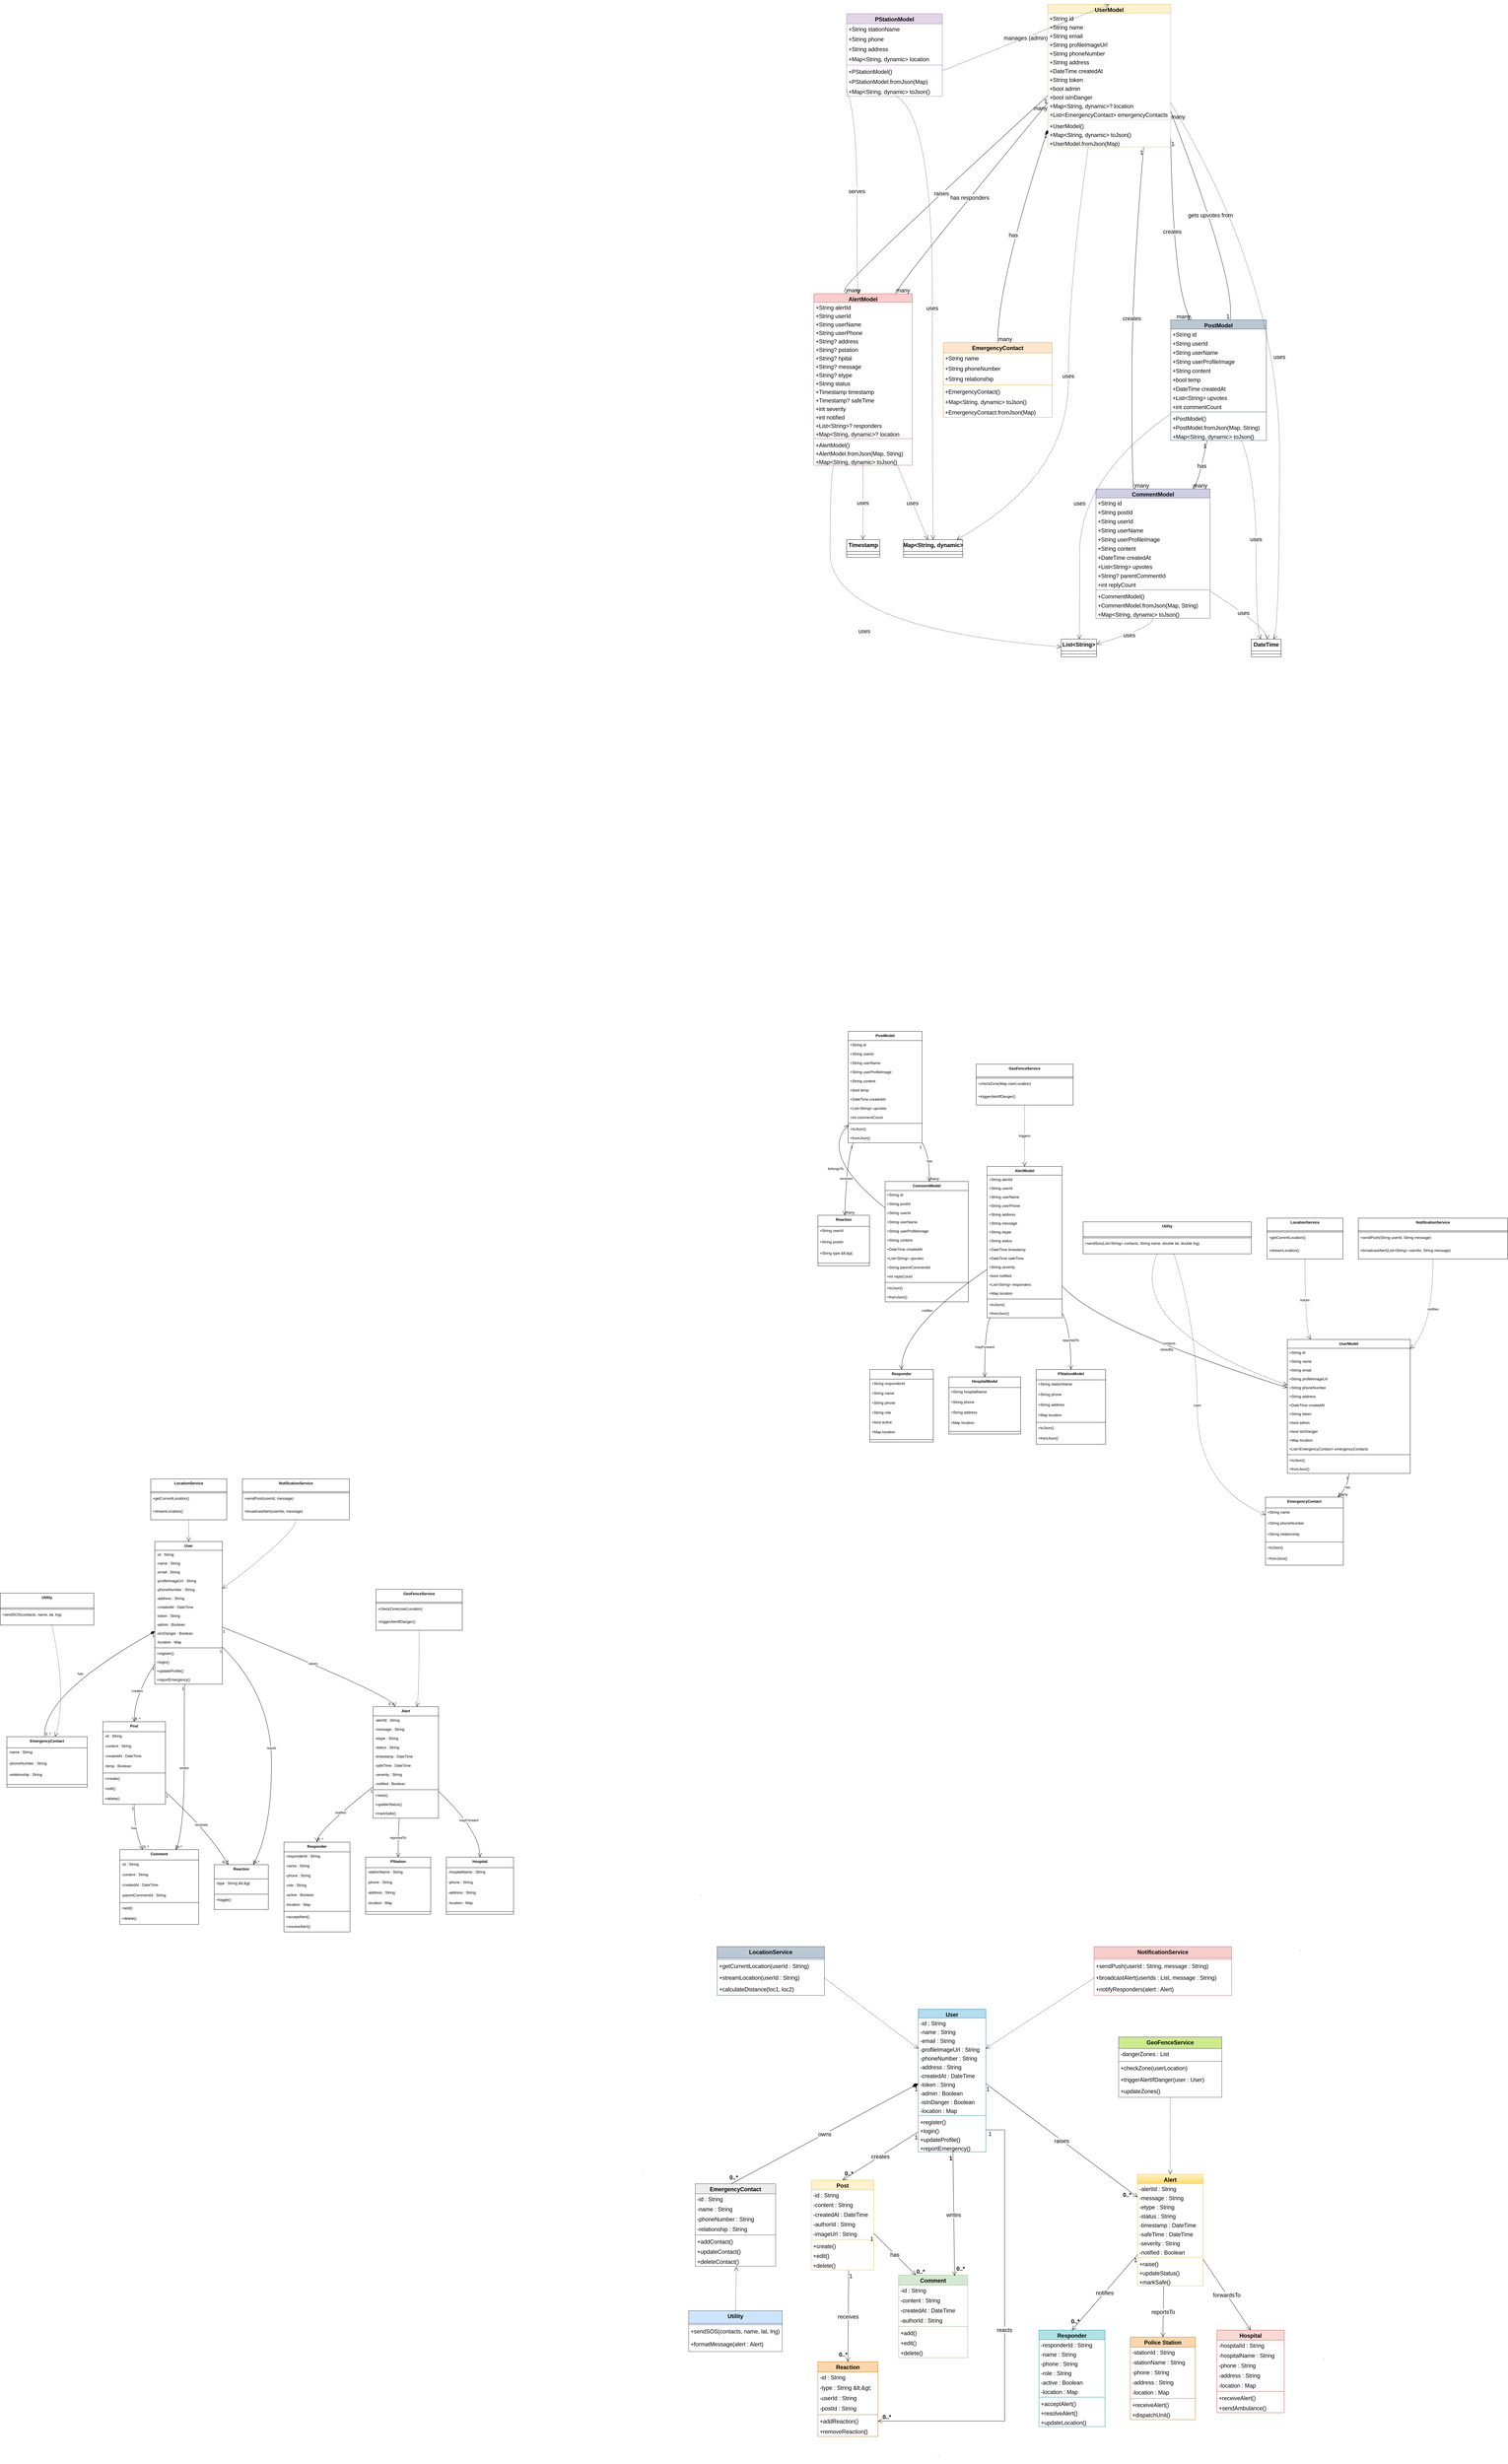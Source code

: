 <mxfile version="28.1.0">
  <diagram name="Page-1" id="p2fuIWCAqn4Gz_qrPr4O">
    <mxGraphModel dx="5808" dy="840" grid="0" gridSize="10" guides="1" tooltips="1" connect="1" arrows="1" fold="1" page="0" pageScale="1" pageWidth="1169" pageHeight="827" math="0" shadow="0">
      <root>
        <mxCell id="0" />
        <mxCell id="1" parent="0" />
        <mxCell id="Dy9m-1CG-kqUZyAml9VA-250" value="UserModel" style="swimlane;fontStyle=1;align=center;verticalAlign=top;childLayout=stackLayout;horizontal=1;startSize=27.994;horizontalStack=0;resizeParent=1;resizeParentMax=0;resizeLast=0;collapsible=0;marginBottom=0;fontSize=18;fillColor=#fff2cc;strokeColor=#d6b656;" parent="1" vertex="1">
          <mxGeometry x="928" y="730" width="393" height="455.994" as="geometry" />
        </mxCell>
        <mxCell id="Dy9m-1CG-kqUZyAml9VA-251" value="+String id" style="text;strokeColor=none;fillColor=none;align=left;verticalAlign=top;spacingLeft=4;spacingRight=4;overflow=hidden;rotatable=0;points=[[0,0.5],[1,0.5]];portConstraint=eastwest;fontSize=18;" parent="Dy9m-1CG-kqUZyAml9VA-250" vertex="1">
          <mxGeometry y="27.994" width="393" height="28" as="geometry" />
        </mxCell>
        <mxCell id="Dy9m-1CG-kqUZyAml9VA-252" value="+String name" style="text;strokeColor=none;fillColor=none;align=left;verticalAlign=top;spacingLeft=4;spacingRight=4;overflow=hidden;rotatable=0;points=[[0,0.5],[1,0.5]];portConstraint=eastwest;fontSize=18;" parent="Dy9m-1CG-kqUZyAml9VA-250" vertex="1">
          <mxGeometry y="55.994" width="393" height="28" as="geometry" />
        </mxCell>
        <mxCell id="Dy9m-1CG-kqUZyAml9VA-253" value="+String email" style="text;strokeColor=none;fillColor=none;align=left;verticalAlign=top;spacingLeft=4;spacingRight=4;overflow=hidden;rotatable=0;points=[[0,0.5],[1,0.5]];portConstraint=eastwest;fontSize=18;" parent="Dy9m-1CG-kqUZyAml9VA-250" vertex="1">
          <mxGeometry y="83.994" width="393" height="28" as="geometry" />
        </mxCell>
        <mxCell id="Dy9m-1CG-kqUZyAml9VA-254" value="+String profileImageUrl" style="text;strokeColor=none;fillColor=none;align=left;verticalAlign=top;spacingLeft=4;spacingRight=4;overflow=hidden;rotatable=0;points=[[0,0.5],[1,0.5]];portConstraint=eastwest;fontSize=18;" parent="Dy9m-1CG-kqUZyAml9VA-250" vertex="1">
          <mxGeometry y="111.994" width="393" height="28" as="geometry" />
        </mxCell>
        <mxCell id="Dy9m-1CG-kqUZyAml9VA-255" value="+String phoneNumber" style="text;strokeColor=none;fillColor=none;align=left;verticalAlign=top;spacingLeft=4;spacingRight=4;overflow=hidden;rotatable=0;points=[[0,0.5],[1,0.5]];portConstraint=eastwest;fontSize=18;" parent="Dy9m-1CG-kqUZyAml9VA-250" vertex="1">
          <mxGeometry y="139.994" width="393" height="28" as="geometry" />
        </mxCell>
        <mxCell id="Dy9m-1CG-kqUZyAml9VA-256" value="+String address" style="text;strokeColor=none;fillColor=none;align=left;verticalAlign=top;spacingLeft=4;spacingRight=4;overflow=hidden;rotatable=0;points=[[0,0.5],[1,0.5]];portConstraint=eastwest;fontSize=18;" parent="Dy9m-1CG-kqUZyAml9VA-250" vertex="1">
          <mxGeometry y="167.994" width="393" height="28" as="geometry" />
        </mxCell>
        <mxCell id="Dy9m-1CG-kqUZyAml9VA-257" value="+DateTime createdAt" style="text;strokeColor=none;fillColor=none;align=left;verticalAlign=top;spacingLeft=4;spacingRight=4;overflow=hidden;rotatable=0;points=[[0,0.5],[1,0.5]];portConstraint=eastwest;fontSize=18;" parent="Dy9m-1CG-kqUZyAml9VA-250" vertex="1">
          <mxGeometry y="195.994" width="393" height="28" as="geometry" />
        </mxCell>
        <mxCell id="Dy9m-1CG-kqUZyAml9VA-258" value="+String token" style="text;strokeColor=none;fillColor=none;align=left;verticalAlign=top;spacingLeft=4;spacingRight=4;overflow=hidden;rotatable=0;points=[[0,0.5],[1,0.5]];portConstraint=eastwest;fontSize=18;" parent="Dy9m-1CG-kqUZyAml9VA-250" vertex="1">
          <mxGeometry y="223.994" width="393" height="28" as="geometry" />
        </mxCell>
        <mxCell id="Dy9m-1CG-kqUZyAml9VA-259" value="+bool admin" style="text;strokeColor=none;fillColor=none;align=left;verticalAlign=top;spacingLeft=4;spacingRight=4;overflow=hidden;rotatable=0;points=[[0,0.5],[1,0.5]];portConstraint=eastwest;fontSize=18;" parent="Dy9m-1CG-kqUZyAml9VA-250" vertex="1">
          <mxGeometry y="251.994" width="393" height="28" as="geometry" />
        </mxCell>
        <mxCell id="Dy9m-1CG-kqUZyAml9VA-260" value="+bool isInDanger" style="text;strokeColor=none;fillColor=none;align=left;verticalAlign=top;spacingLeft=4;spacingRight=4;overflow=hidden;rotatable=0;points=[[0,0.5],[1,0.5]];portConstraint=eastwest;fontSize=18;" parent="Dy9m-1CG-kqUZyAml9VA-250" vertex="1">
          <mxGeometry y="279.994" width="393" height="28" as="geometry" />
        </mxCell>
        <mxCell id="Dy9m-1CG-kqUZyAml9VA-261" value="+Map&lt;String, dynamic&gt;? location" style="text;strokeColor=none;fillColor=none;align=left;verticalAlign=top;spacingLeft=4;spacingRight=4;overflow=hidden;rotatable=0;points=[[0,0.5],[1,0.5]];portConstraint=eastwest;fontSize=18;" parent="Dy9m-1CG-kqUZyAml9VA-250" vertex="1">
          <mxGeometry y="307.994" width="393" height="28" as="geometry" />
        </mxCell>
        <mxCell id="Dy9m-1CG-kqUZyAml9VA-262" value="+List&lt;EmergencyContact&gt; emergencyContacts" style="text;strokeColor=none;fillColor=none;align=left;verticalAlign=top;spacingLeft=4;spacingRight=4;overflow=hidden;rotatable=0;points=[[0,0.5],[1,0.5]];portConstraint=eastwest;fontSize=18;" parent="Dy9m-1CG-kqUZyAml9VA-250" vertex="1">
          <mxGeometry y="335.994" width="393" height="28" as="geometry" />
        </mxCell>
        <mxCell id="Dy9m-1CG-kqUZyAml9VA-263" style="line;strokeWidth=1;fillColor=none;align=left;verticalAlign=middle;spacingTop=-1;spacingLeft=3;spacingRight=3;rotatable=0;labelPosition=right;points=[];portConstraint=eastwest;strokeColor=inherit;fontSize=18;" parent="Dy9m-1CG-kqUZyAml9VA-250" vertex="1">
          <mxGeometry y="363.994" width="393" height="8" as="geometry" />
        </mxCell>
        <mxCell id="Dy9m-1CG-kqUZyAml9VA-264" value="+UserModel()" style="text;strokeColor=none;fillColor=none;align=left;verticalAlign=top;spacingLeft=4;spacingRight=4;overflow=hidden;rotatable=0;points=[[0,0.5],[1,0.5]];portConstraint=eastwest;fontSize=18;" parent="Dy9m-1CG-kqUZyAml9VA-250" vertex="1">
          <mxGeometry y="371.994" width="393" height="28" as="geometry" />
        </mxCell>
        <mxCell id="Dy9m-1CG-kqUZyAml9VA-265" value="+Map&lt;String, dynamic&gt; toJson()" style="text;strokeColor=none;fillColor=none;align=left;verticalAlign=top;spacingLeft=4;spacingRight=4;overflow=hidden;rotatable=0;points=[[0,0.5],[1,0.5]];portConstraint=eastwest;fontSize=18;" parent="Dy9m-1CG-kqUZyAml9VA-250" vertex="1">
          <mxGeometry y="399.994" width="393" height="28" as="geometry" />
        </mxCell>
        <mxCell id="Dy9m-1CG-kqUZyAml9VA-266" value="+UserModel.fromJson(Map)" style="text;strokeColor=none;fillColor=none;align=left;verticalAlign=top;spacingLeft=4;spacingRight=4;overflow=hidden;rotatable=0;points=[[0,0.5],[1,0.5]];portConstraint=eastwest;fontSize=18;" parent="Dy9m-1CG-kqUZyAml9VA-250" vertex="1">
          <mxGeometry y="427.994" width="393" height="28" as="geometry" />
        </mxCell>
        <mxCell id="Dy9m-1CG-kqUZyAml9VA-267" value="AlertModel" style="swimlane;fontStyle=1;align=center;verticalAlign=top;childLayout=stackLayout;horizontal=1;startSize=27.194;horizontalStack=0;resizeParent=1;resizeParentMax=0;resizeLast=0;collapsible=0;marginBottom=0;fontSize=18;fillColor=#f8cecc;strokeColor=#b85450;" parent="1" vertex="1">
          <mxGeometry x="180" y="1655" width="315" height="548.194" as="geometry" />
        </mxCell>
        <mxCell id="Dy9m-1CG-kqUZyAml9VA-268" value="+String alertId" style="text;strokeColor=none;fillColor=none;align=left;verticalAlign=top;spacingLeft=4;spacingRight=4;overflow=hidden;rotatable=0;points=[[0,0.5],[1,0.5]];portConstraint=eastwest;fontSize=18;" parent="Dy9m-1CG-kqUZyAml9VA-267" vertex="1">
          <mxGeometry y="27.194" width="315" height="27" as="geometry" />
        </mxCell>
        <mxCell id="Dy9m-1CG-kqUZyAml9VA-269" value="+String userId" style="text;strokeColor=none;fillColor=none;align=left;verticalAlign=top;spacingLeft=4;spacingRight=4;overflow=hidden;rotatable=0;points=[[0,0.5],[1,0.5]];portConstraint=eastwest;fontSize=18;" parent="Dy9m-1CG-kqUZyAml9VA-267" vertex="1">
          <mxGeometry y="54.194" width="315" height="27" as="geometry" />
        </mxCell>
        <mxCell id="Dy9m-1CG-kqUZyAml9VA-270" value="+String userName" style="text;strokeColor=none;fillColor=none;align=left;verticalAlign=top;spacingLeft=4;spacingRight=4;overflow=hidden;rotatable=0;points=[[0,0.5],[1,0.5]];portConstraint=eastwest;fontSize=18;" parent="Dy9m-1CG-kqUZyAml9VA-267" vertex="1">
          <mxGeometry y="81.194" width="315" height="27" as="geometry" />
        </mxCell>
        <mxCell id="Dy9m-1CG-kqUZyAml9VA-271" value="+String userPhone" style="text;strokeColor=none;fillColor=none;align=left;verticalAlign=top;spacingLeft=4;spacingRight=4;overflow=hidden;rotatable=0;points=[[0,0.5],[1,0.5]];portConstraint=eastwest;fontSize=18;" parent="Dy9m-1CG-kqUZyAml9VA-267" vertex="1">
          <mxGeometry y="108.194" width="315" height="27" as="geometry" />
        </mxCell>
        <mxCell id="Dy9m-1CG-kqUZyAml9VA-272" value="+String? address" style="text;strokeColor=none;fillColor=none;align=left;verticalAlign=top;spacingLeft=4;spacingRight=4;overflow=hidden;rotatable=0;points=[[0,0.5],[1,0.5]];portConstraint=eastwest;fontSize=18;" parent="Dy9m-1CG-kqUZyAml9VA-267" vertex="1">
          <mxGeometry y="135.194" width="315" height="27" as="geometry" />
        </mxCell>
        <mxCell id="Dy9m-1CG-kqUZyAml9VA-273" value="+String? pstation" style="text;strokeColor=none;fillColor=none;align=left;verticalAlign=top;spacingLeft=4;spacingRight=4;overflow=hidden;rotatable=0;points=[[0,0.5],[1,0.5]];portConstraint=eastwest;fontSize=18;" parent="Dy9m-1CG-kqUZyAml9VA-267" vertex="1">
          <mxGeometry y="162.194" width="315" height="27" as="geometry" />
        </mxCell>
        <mxCell id="Dy9m-1CG-kqUZyAml9VA-274" value="+String? hpital" style="text;strokeColor=none;fillColor=none;align=left;verticalAlign=top;spacingLeft=4;spacingRight=4;overflow=hidden;rotatable=0;points=[[0,0.5],[1,0.5]];portConstraint=eastwest;fontSize=18;" parent="Dy9m-1CG-kqUZyAml9VA-267" vertex="1">
          <mxGeometry y="189.194" width="315" height="27" as="geometry" />
        </mxCell>
        <mxCell id="Dy9m-1CG-kqUZyAml9VA-275" value="+String? message" style="text;strokeColor=none;fillColor=none;align=left;verticalAlign=top;spacingLeft=4;spacingRight=4;overflow=hidden;rotatable=0;points=[[0,0.5],[1,0.5]];portConstraint=eastwest;fontSize=18;" parent="Dy9m-1CG-kqUZyAml9VA-267" vertex="1">
          <mxGeometry y="216.194" width="315" height="27" as="geometry" />
        </mxCell>
        <mxCell id="Dy9m-1CG-kqUZyAml9VA-276" value="+String? etype" style="text;strokeColor=none;fillColor=none;align=left;verticalAlign=top;spacingLeft=4;spacingRight=4;overflow=hidden;rotatable=0;points=[[0,0.5],[1,0.5]];portConstraint=eastwest;fontSize=18;" parent="Dy9m-1CG-kqUZyAml9VA-267" vertex="1">
          <mxGeometry y="243.194" width="315" height="27" as="geometry" />
        </mxCell>
        <mxCell id="Dy9m-1CG-kqUZyAml9VA-277" value="+String status" style="text;strokeColor=none;fillColor=none;align=left;verticalAlign=top;spacingLeft=4;spacingRight=4;overflow=hidden;rotatable=0;points=[[0,0.5],[1,0.5]];portConstraint=eastwest;fontSize=18;" parent="Dy9m-1CG-kqUZyAml9VA-267" vertex="1">
          <mxGeometry y="270.194" width="315" height="27" as="geometry" />
        </mxCell>
        <mxCell id="Dy9m-1CG-kqUZyAml9VA-278" value="+Timestamp timestamp" style="text;strokeColor=none;fillColor=none;align=left;verticalAlign=top;spacingLeft=4;spacingRight=4;overflow=hidden;rotatable=0;points=[[0,0.5],[1,0.5]];portConstraint=eastwest;fontSize=18;" parent="Dy9m-1CG-kqUZyAml9VA-267" vertex="1">
          <mxGeometry y="297.194" width="315" height="27" as="geometry" />
        </mxCell>
        <mxCell id="Dy9m-1CG-kqUZyAml9VA-279" value="+Timestamp? safeTime" style="text;strokeColor=none;fillColor=none;align=left;verticalAlign=top;spacingLeft=4;spacingRight=4;overflow=hidden;rotatable=0;points=[[0,0.5],[1,0.5]];portConstraint=eastwest;fontSize=18;" parent="Dy9m-1CG-kqUZyAml9VA-267" vertex="1">
          <mxGeometry y="324.194" width="315" height="27" as="geometry" />
        </mxCell>
        <mxCell id="Dy9m-1CG-kqUZyAml9VA-280" value="+int severity" style="text;strokeColor=none;fillColor=none;align=left;verticalAlign=top;spacingLeft=4;spacingRight=4;overflow=hidden;rotatable=0;points=[[0,0.5],[1,0.5]];portConstraint=eastwest;fontSize=18;" parent="Dy9m-1CG-kqUZyAml9VA-267" vertex="1">
          <mxGeometry y="351.194" width="315" height="27" as="geometry" />
        </mxCell>
        <mxCell id="Dy9m-1CG-kqUZyAml9VA-281" value="+int notified" style="text;strokeColor=none;fillColor=none;align=left;verticalAlign=top;spacingLeft=4;spacingRight=4;overflow=hidden;rotatable=0;points=[[0,0.5],[1,0.5]];portConstraint=eastwest;fontSize=18;" parent="Dy9m-1CG-kqUZyAml9VA-267" vertex="1">
          <mxGeometry y="378.194" width="315" height="27" as="geometry" />
        </mxCell>
        <mxCell id="Dy9m-1CG-kqUZyAml9VA-282" value="+List&lt;String&gt;? responders" style="text;strokeColor=none;fillColor=none;align=left;verticalAlign=top;spacingLeft=4;spacingRight=4;overflow=hidden;rotatable=0;points=[[0,0.5],[1,0.5]];portConstraint=eastwest;fontSize=18;" parent="Dy9m-1CG-kqUZyAml9VA-267" vertex="1">
          <mxGeometry y="405.194" width="315" height="27" as="geometry" />
        </mxCell>
        <mxCell id="Dy9m-1CG-kqUZyAml9VA-283" value="+Map&lt;String, dynamic&gt;? location" style="text;strokeColor=none;fillColor=none;align=left;verticalAlign=top;spacingLeft=4;spacingRight=4;overflow=hidden;rotatable=0;points=[[0,0.5],[1,0.5]];portConstraint=eastwest;fontSize=18;" parent="Dy9m-1CG-kqUZyAml9VA-267" vertex="1">
          <mxGeometry y="432.194" width="315" height="27" as="geometry" />
        </mxCell>
        <mxCell id="Dy9m-1CG-kqUZyAml9VA-284" style="line;strokeWidth=1;fillColor=none;align=left;verticalAlign=middle;spacingTop=-1;spacingLeft=3;spacingRight=3;rotatable=0;labelPosition=right;points=[];portConstraint=eastwest;strokeColor=inherit;fontSize=18;" parent="Dy9m-1CG-kqUZyAml9VA-267" vertex="1">
          <mxGeometry y="459.194" width="315" height="8" as="geometry" />
        </mxCell>
        <mxCell id="Dy9m-1CG-kqUZyAml9VA-285" value="+AlertModel()" style="text;strokeColor=none;fillColor=none;align=left;verticalAlign=top;spacingLeft=4;spacingRight=4;overflow=hidden;rotatable=0;points=[[0,0.5],[1,0.5]];portConstraint=eastwest;fontSize=18;" parent="Dy9m-1CG-kqUZyAml9VA-267" vertex="1">
          <mxGeometry y="467.194" width="315" height="27" as="geometry" />
        </mxCell>
        <mxCell id="Dy9m-1CG-kqUZyAml9VA-286" value="+AlertModel.fromJson(Map, String)" style="text;strokeColor=none;fillColor=none;align=left;verticalAlign=top;spacingLeft=4;spacingRight=4;overflow=hidden;rotatable=0;points=[[0,0.5],[1,0.5]];portConstraint=eastwest;fontSize=18;" parent="Dy9m-1CG-kqUZyAml9VA-267" vertex="1">
          <mxGeometry y="494.194" width="315" height="27" as="geometry" />
        </mxCell>
        <mxCell id="Dy9m-1CG-kqUZyAml9VA-287" value="+Map&lt;String, dynamic&gt; toJson()" style="text;strokeColor=none;fillColor=none;align=left;verticalAlign=top;spacingLeft=4;spacingRight=4;overflow=hidden;rotatable=0;points=[[0,0.5],[1,0.5]];portConstraint=eastwest;fontSize=18;" parent="Dy9m-1CG-kqUZyAml9VA-267" vertex="1">
          <mxGeometry y="521.194" width="315" height="27" as="geometry" />
        </mxCell>
        <mxCell id="Dy9m-1CG-kqUZyAml9VA-288" value="PostModel" style="swimlane;fontStyle=1;align=center;verticalAlign=top;childLayout=stackLayout;horizontal=1;startSize=28.917;horizontalStack=0;resizeParent=1;resizeParentMax=0;resizeLast=0;collapsible=0;marginBottom=0;fontSize=18;fillColor=#bac8d3;strokeColor=#23445d;" parent="1" vertex="1">
          <mxGeometry x="1321" y="1739" width="306" height="384.917" as="geometry" />
        </mxCell>
        <mxCell id="Dy9m-1CG-kqUZyAml9VA-289" value="+String id" style="text;strokeColor=none;fillColor=none;align=left;verticalAlign=top;spacingLeft=4;spacingRight=4;overflow=hidden;rotatable=0;points=[[0,0.5],[1,0.5]];portConstraint=eastwest;fontSize=18;" parent="Dy9m-1CG-kqUZyAml9VA-288" vertex="1">
          <mxGeometry y="28.917" width="306" height="29" as="geometry" />
        </mxCell>
        <mxCell id="Dy9m-1CG-kqUZyAml9VA-290" value="+String userId" style="text;strokeColor=none;fillColor=none;align=left;verticalAlign=top;spacingLeft=4;spacingRight=4;overflow=hidden;rotatable=0;points=[[0,0.5],[1,0.5]];portConstraint=eastwest;fontSize=18;" parent="Dy9m-1CG-kqUZyAml9VA-288" vertex="1">
          <mxGeometry y="57.917" width="306" height="29" as="geometry" />
        </mxCell>
        <mxCell id="Dy9m-1CG-kqUZyAml9VA-291" value="+String userName" style="text;strokeColor=none;fillColor=none;align=left;verticalAlign=top;spacingLeft=4;spacingRight=4;overflow=hidden;rotatable=0;points=[[0,0.5],[1,0.5]];portConstraint=eastwest;fontSize=18;" parent="Dy9m-1CG-kqUZyAml9VA-288" vertex="1">
          <mxGeometry y="86.917" width="306" height="29" as="geometry" />
        </mxCell>
        <mxCell id="Dy9m-1CG-kqUZyAml9VA-292" value="+String userProfileImage" style="text;strokeColor=none;fillColor=none;align=left;verticalAlign=top;spacingLeft=4;spacingRight=4;overflow=hidden;rotatable=0;points=[[0,0.5],[1,0.5]];portConstraint=eastwest;fontSize=18;" parent="Dy9m-1CG-kqUZyAml9VA-288" vertex="1">
          <mxGeometry y="115.917" width="306" height="29" as="geometry" />
        </mxCell>
        <mxCell id="Dy9m-1CG-kqUZyAml9VA-293" value="+String content" style="text;strokeColor=none;fillColor=none;align=left;verticalAlign=top;spacingLeft=4;spacingRight=4;overflow=hidden;rotatable=0;points=[[0,0.5],[1,0.5]];portConstraint=eastwest;fontSize=18;" parent="Dy9m-1CG-kqUZyAml9VA-288" vertex="1">
          <mxGeometry y="144.917" width="306" height="29" as="geometry" />
        </mxCell>
        <mxCell id="Dy9m-1CG-kqUZyAml9VA-294" value="+bool temp" style="text;strokeColor=none;fillColor=none;align=left;verticalAlign=top;spacingLeft=4;spacingRight=4;overflow=hidden;rotatable=0;points=[[0,0.5],[1,0.5]];portConstraint=eastwest;fontSize=18;" parent="Dy9m-1CG-kqUZyAml9VA-288" vertex="1">
          <mxGeometry y="173.917" width="306" height="29" as="geometry" />
        </mxCell>
        <mxCell id="Dy9m-1CG-kqUZyAml9VA-295" value="+DateTime createdAt" style="text;strokeColor=none;fillColor=none;align=left;verticalAlign=top;spacingLeft=4;spacingRight=4;overflow=hidden;rotatable=0;points=[[0,0.5],[1,0.5]];portConstraint=eastwest;fontSize=18;" parent="Dy9m-1CG-kqUZyAml9VA-288" vertex="1">
          <mxGeometry y="202.917" width="306" height="29" as="geometry" />
        </mxCell>
        <mxCell id="Dy9m-1CG-kqUZyAml9VA-296" value="+List&lt;String&gt; upvotes" style="text;strokeColor=none;fillColor=none;align=left;verticalAlign=top;spacingLeft=4;spacingRight=4;overflow=hidden;rotatable=0;points=[[0,0.5],[1,0.5]];portConstraint=eastwest;fontSize=18;" parent="Dy9m-1CG-kqUZyAml9VA-288" vertex="1">
          <mxGeometry y="231.917" width="306" height="29" as="geometry" />
        </mxCell>
        <mxCell id="Dy9m-1CG-kqUZyAml9VA-297" value="+int commentCount" style="text;strokeColor=none;fillColor=none;align=left;verticalAlign=top;spacingLeft=4;spacingRight=4;overflow=hidden;rotatable=0;points=[[0,0.5],[1,0.5]];portConstraint=eastwest;fontSize=18;" parent="Dy9m-1CG-kqUZyAml9VA-288" vertex="1">
          <mxGeometry y="260.917" width="306" height="29" as="geometry" />
        </mxCell>
        <mxCell id="Dy9m-1CG-kqUZyAml9VA-298" style="line;strokeWidth=1;fillColor=none;align=left;verticalAlign=middle;spacingTop=-1;spacingLeft=3;spacingRight=3;rotatable=0;labelPosition=right;points=[];portConstraint=eastwest;strokeColor=inherit;fontSize=18;" parent="Dy9m-1CG-kqUZyAml9VA-288" vertex="1">
          <mxGeometry y="289.917" width="306" height="8" as="geometry" />
        </mxCell>
        <mxCell id="Dy9m-1CG-kqUZyAml9VA-299" value="+PostModel()" style="text;strokeColor=none;fillColor=none;align=left;verticalAlign=top;spacingLeft=4;spacingRight=4;overflow=hidden;rotatable=0;points=[[0,0.5],[1,0.5]];portConstraint=eastwest;fontSize=18;" parent="Dy9m-1CG-kqUZyAml9VA-288" vertex="1">
          <mxGeometry y="297.917" width="306" height="29" as="geometry" />
        </mxCell>
        <mxCell id="Dy9m-1CG-kqUZyAml9VA-300" value="+PostModel.fromJson(Map, String)" style="text;strokeColor=none;fillColor=none;align=left;verticalAlign=top;spacingLeft=4;spacingRight=4;overflow=hidden;rotatable=0;points=[[0,0.5],[1,0.5]];portConstraint=eastwest;fontSize=18;" parent="Dy9m-1CG-kqUZyAml9VA-288" vertex="1">
          <mxGeometry y="326.917" width="306" height="29" as="geometry" />
        </mxCell>
        <mxCell id="Dy9m-1CG-kqUZyAml9VA-301" value="+Map&lt;String, dynamic&gt; toJson()" style="text;strokeColor=none;fillColor=none;align=left;verticalAlign=top;spacingLeft=4;spacingRight=4;overflow=hidden;rotatable=0;points=[[0,0.5],[1,0.5]];portConstraint=eastwest;fontSize=18;" parent="Dy9m-1CG-kqUZyAml9VA-288" vertex="1">
          <mxGeometry y="355.917" width="306" height="29" as="geometry" />
        </mxCell>
        <mxCell id="Dy9m-1CG-kqUZyAml9VA-302" value="CommentModel" style="swimlane;fontStyle=1;align=center;verticalAlign=top;childLayout=stackLayout;horizontal=1;startSize=28.565;horizontalStack=0;resizeParent=1;resizeParentMax=0;resizeLast=0;collapsible=0;marginBottom=0;fontSize=18;fillColor=#d0cee2;strokeColor=#56517e;" parent="1" vertex="1">
          <mxGeometry x="1082" y="2279" width="365" height="413.565" as="geometry" />
        </mxCell>
        <mxCell id="Dy9m-1CG-kqUZyAml9VA-303" value="+String id" style="text;strokeColor=none;fillColor=none;align=left;verticalAlign=top;spacingLeft=4;spacingRight=4;overflow=hidden;rotatable=0;points=[[0,0.5],[1,0.5]];portConstraint=eastwest;fontSize=18;" parent="Dy9m-1CG-kqUZyAml9VA-302" vertex="1">
          <mxGeometry y="28.565" width="365" height="29" as="geometry" />
        </mxCell>
        <mxCell id="Dy9m-1CG-kqUZyAml9VA-304" value="+String postId" style="text;strokeColor=none;fillColor=none;align=left;verticalAlign=top;spacingLeft=4;spacingRight=4;overflow=hidden;rotatable=0;points=[[0,0.5],[1,0.5]];portConstraint=eastwest;fontSize=18;" parent="Dy9m-1CG-kqUZyAml9VA-302" vertex="1">
          <mxGeometry y="57.565" width="365" height="29" as="geometry" />
        </mxCell>
        <mxCell id="Dy9m-1CG-kqUZyAml9VA-305" value="+String userId" style="text;strokeColor=none;fillColor=none;align=left;verticalAlign=top;spacingLeft=4;spacingRight=4;overflow=hidden;rotatable=0;points=[[0,0.5],[1,0.5]];portConstraint=eastwest;fontSize=18;" parent="Dy9m-1CG-kqUZyAml9VA-302" vertex="1">
          <mxGeometry y="86.565" width="365" height="29" as="geometry" />
        </mxCell>
        <mxCell id="Dy9m-1CG-kqUZyAml9VA-306" value="+String userName" style="text;strokeColor=none;fillColor=none;align=left;verticalAlign=top;spacingLeft=4;spacingRight=4;overflow=hidden;rotatable=0;points=[[0,0.5],[1,0.5]];portConstraint=eastwest;fontSize=18;" parent="Dy9m-1CG-kqUZyAml9VA-302" vertex="1">
          <mxGeometry y="115.565" width="365" height="29" as="geometry" />
        </mxCell>
        <mxCell id="Dy9m-1CG-kqUZyAml9VA-307" value="+String userProfileImage" style="text;strokeColor=none;fillColor=none;align=left;verticalAlign=top;spacingLeft=4;spacingRight=4;overflow=hidden;rotatable=0;points=[[0,0.5],[1,0.5]];portConstraint=eastwest;fontSize=18;" parent="Dy9m-1CG-kqUZyAml9VA-302" vertex="1">
          <mxGeometry y="144.565" width="365" height="29" as="geometry" />
        </mxCell>
        <mxCell id="Dy9m-1CG-kqUZyAml9VA-308" value="+String content" style="text;strokeColor=none;fillColor=none;align=left;verticalAlign=top;spacingLeft=4;spacingRight=4;overflow=hidden;rotatable=0;points=[[0,0.5],[1,0.5]];portConstraint=eastwest;fontSize=18;" parent="Dy9m-1CG-kqUZyAml9VA-302" vertex="1">
          <mxGeometry y="173.565" width="365" height="29" as="geometry" />
        </mxCell>
        <mxCell id="Dy9m-1CG-kqUZyAml9VA-309" value="+DateTime createdAt" style="text;strokeColor=none;fillColor=none;align=left;verticalAlign=top;spacingLeft=4;spacingRight=4;overflow=hidden;rotatable=0;points=[[0,0.5],[1,0.5]];portConstraint=eastwest;fontSize=18;" parent="Dy9m-1CG-kqUZyAml9VA-302" vertex="1">
          <mxGeometry y="202.565" width="365" height="29" as="geometry" />
        </mxCell>
        <mxCell id="Dy9m-1CG-kqUZyAml9VA-310" value="+List&lt;String&gt; upvotes" style="text;strokeColor=none;fillColor=none;align=left;verticalAlign=top;spacingLeft=4;spacingRight=4;overflow=hidden;rotatable=0;points=[[0,0.5],[1,0.5]];portConstraint=eastwest;fontSize=18;" parent="Dy9m-1CG-kqUZyAml9VA-302" vertex="1">
          <mxGeometry y="231.565" width="365" height="29" as="geometry" />
        </mxCell>
        <mxCell id="Dy9m-1CG-kqUZyAml9VA-311" value="+String? parentCommentId" style="text;strokeColor=none;fillColor=none;align=left;verticalAlign=top;spacingLeft=4;spacingRight=4;overflow=hidden;rotatable=0;points=[[0,0.5],[1,0.5]];portConstraint=eastwest;fontSize=18;" parent="Dy9m-1CG-kqUZyAml9VA-302" vertex="1">
          <mxGeometry y="260.565" width="365" height="29" as="geometry" />
        </mxCell>
        <mxCell id="Dy9m-1CG-kqUZyAml9VA-312" value="+int replyCount" style="text;strokeColor=none;fillColor=none;align=left;verticalAlign=top;spacingLeft=4;spacingRight=4;overflow=hidden;rotatable=0;points=[[0,0.5],[1,0.5]];portConstraint=eastwest;fontSize=18;" parent="Dy9m-1CG-kqUZyAml9VA-302" vertex="1">
          <mxGeometry y="289.565" width="365" height="29" as="geometry" />
        </mxCell>
        <mxCell id="Dy9m-1CG-kqUZyAml9VA-313" style="line;strokeWidth=1;fillColor=none;align=left;verticalAlign=middle;spacingTop=-1;spacingLeft=3;spacingRight=3;rotatable=0;labelPosition=right;points=[];portConstraint=eastwest;strokeColor=inherit;fontSize=18;" parent="Dy9m-1CG-kqUZyAml9VA-302" vertex="1">
          <mxGeometry y="318.565" width="365" height="8" as="geometry" />
        </mxCell>
        <mxCell id="Dy9m-1CG-kqUZyAml9VA-314" value="+CommentModel()" style="text;strokeColor=none;fillColor=none;align=left;verticalAlign=top;spacingLeft=4;spacingRight=4;overflow=hidden;rotatable=0;points=[[0,0.5],[1,0.5]];portConstraint=eastwest;fontSize=18;" parent="Dy9m-1CG-kqUZyAml9VA-302" vertex="1">
          <mxGeometry y="326.565" width="365" height="29" as="geometry" />
        </mxCell>
        <mxCell id="Dy9m-1CG-kqUZyAml9VA-315" value="+CommentModel.fromJson(Map, String)" style="text;strokeColor=none;fillColor=none;align=left;verticalAlign=top;spacingLeft=4;spacingRight=4;overflow=hidden;rotatable=0;points=[[0,0.5],[1,0.5]];portConstraint=eastwest;fontSize=18;" parent="Dy9m-1CG-kqUZyAml9VA-302" vertex="1">
          <mxGeometry y="355.565" width="365" height="29" as="geometry" />
        </mxCell>
        <mxCell id="Dy9m-1CG-kqUZyAml9VA-316" value="+Map&lt;String, dynamic&gt; toJson()" style="text;strokeColor=none;fillColor=none;align=left;verticalAlign=top;spacingLeft=4;spacingRight=4;overflow=hidden;rotatable=0;points=[[0,0.5],[1,0.5]];portConstraint=eastwest;fontSize=18;" parent="Dy9m-1CG-kqUZyAml9VA-302" vertex="1">
          <mxGeometry y="384.565" width="365" height="29" as="geometry" />
        </mxCell>
        <mxCell id="Dy9m-1CG-kqUZyAml9VA-317" value="EmergencyContact" style="swimlane;fontStyle=1;align=center;verticalAlign=top;childLayout=stackLayout;horizontal=1;startSize=33.137;horizontalStack=0;resizeParent=1;resizeParentMax=0;resizeLast=0;collapsible=0;marginBottom=0;fontSize=18;fillColor=#ffe6cc;strokeColor=#d79b00;" parent="1" vertex="1">
          <mxGeometry x="594" y="1811" width="348" height="239.137" as="geometry" />
        </mxCell>
        <mxCell id="Dy9m-1CG-kqUZyAml9VA-318" value="+String name" style="text;strokeColor=none;fillColor=none;align=left;verticalAlign=top;spacingLeft=4;spacingRight=4;overflow=hidden;rotatable=0;points=[[0,0.5],[1,0.5]];portConstraint=eastwest;fontSize=18;" parent="Dy9m-1CG-kqUZyAml9VA-317" vertex="1">
          <mxGeometry y="33.137" width="348" height="33" as="geometry" />
        </mxCell>
        <mxCell id="Dy9m-1CG-kqUZyAml9VA-319" value="+String phoneNumber" style="text;strokeColor=none;fillColor=none;align=left;verticalAlign=top;spacingLeft=4;spacingRight=4;overflow=hidden;rotatable=0;points=[[0,0.5],[1,0.5]];portConstraint=eastwest;fontSize=18;" parent="Dy9m-1CG-kqUZyAml9VA-317" vertex="1">
          <mxGeometry y="66.137" width="348" height="33" as="geometry" />
        </mxCell>
        <mxCell id="Dy9m-1CG-kqUZyAml9VA-320" value="+String relationship" style="text;strokeColor=none;fillColor=none;align=left;verticalAlign=top;spacingLeft=4;spacingRight=4;overflow=hidden;rotatable=0;points=[[0,0.5],[1,0.5]];portConstraint=eastwest;fontSize=18;" parent="Dy9m-1CG-kqUZyAml9VA-317" vertex="1">
          <mxGeometry y="99.137" width="348" height="33" as="geometry" />
        </mxCell>
        <mxCell id="Dy9m-1CG-kqUZyAml9VA-321" style="line;strokeWidth=1;fillColor=none;align=left;verticalAlign=middle;spacingTop=-1;spacingLeft=3;spacingRight=3;rotatable=0;labelPosition=right;points=[];portConstraint=eastwest;strokeColor=inherit;fontSize=18;" parent="Dy9m-1CG-kqUZyAml9VA-317" vertex="1">
          <mxGeometry y="132.137" width="348" height="8" as="geometry" />
        </mxCell>
        <mxCell id="Dy9m-1CG-kqUZyAml9VA-322" value="+EmergencyContact()" style="text;strokeColor=none;fillColor=none;align=left;verticalAlign=top;spacingLeft=4;spacingRight=4;overflow=hidden;rotatable=0;points=[[0,0.5],[1,0.5]];portConstraint=eastwest;fontSize=18;" parent="Dy9m-1CG-kqUZyAml9VA-317" vertex="1">
          <mxGeometry y="140.137" width="348" height="33" as="geometry" />
        </mxCell>
        <mxCell id="Dy9m-1CG-kqUZyAml9VA-323" value="+Map&lt;String, dynamic&gt; toJson()" style="text;strokeColor=none;fillColor=none;align=left;verticalAlign=top;spacingLeft=4;spacingRight=4;overflow=hidden;rotatable=0;points=[[0,0.5],[1,0.5]];portConstraint=eastwest;fontSize=18;" parent="Dy9m-1CG-kqUZyAml9VA-317" vertex="1">
          <mxGeometry y="173.137" width="348" height="33" as="geometry" />
        </mxCell>
        <mxCell id="Dy9m-1CG-kqUZyAml9VA-324" value="+EmergencyContact.fromJson(Map)" style="text;strokeColor=none;fillColor=none;align=left;verticalAlign=top;spacingLeft=4;spacingRight=4;overflow=hidden;rotatable=0;points=[[0,0.5],[1,0.5]];portConstraint=eastwest;fontSize=18;" parent="Dy9m-1CG-kqUZyAml9VA-317" vertex="1">
          <mxGeometry y="206.137" width="348" height="33" as="geometry" />
        </mxCell>
        <mxCell id="Dy9m-1CG-kqUZyAml9VA-325" value="PStationModel" style="swimlane;fontStyle=1;align=center;verticalAlign=top;childLayout=stackLayout;horizontal=1;startSize=31.994;horizontalStack=0;resizeParent=1;resizeParentMax=0;resizeLast=0;collapsible=0;marginBottom=0;fontSize=18;fillColor=#e1d5e7;strokeColor=#9673a6;" parent="1" vertex="1">
          <mxGeometry x="285" y="760" width="306" height="263.994" as="geometry" />
        </mxCell>
        <mxCell id="Dy9m-1CG-kqUZyAml9VA-326" value="+String stationName" style="text;strokeColor=none;fillColor=none;align=left;verticalAlign=top;spacingLeft=4;spacingRight=4;overflow=hidden;rotatable=0;points=[[0,0.5],[1,0.5]];portConstraint=eastwest;fontSize=18;" parent="Dy9m-1CG-kqUZyAml9VA-325" vertex="1">
          <mxGeometry y="31.994" width="306" height="32" as="geometry" />
        </mxCell>
        <mxCell id="Dy9m-1CG-kqUZyAml9VA-327" value="+String phone" style="text;strokeColor=none;fillColor=none;align=left;verticalAlign=top;spacingLeft=4;spacingRight=4;overflow=hidden;rotatable=0;points=[[0,0.5],[1,0.5]];portConstraint=eastwest;fontSize=18;" parent="Dy9m-1CG-kqUZyAml9VA-325" vertex="1">
          <mxGeometry y="63.994" width="306" height="32" as="geometry" />
        </mxCell>
        <mxCell id="Dy9m-1CG-kqUZyAml9VA-328" value="+String address" style="text;strokeColor=none;fillColor=none;align=left;verticalAlign=top;spacingLeft=4;spacingRight=4;overflow=hidden;rotatable=0;points=[[0,0.5],[1,0.5]];portConstraint=eastwest;fontSize=18;" parent="Dy9m-1CG-kqUZyAml9VA-325" vertex="1">
          <mxGeometry y="95.994" width="306" height="32" as="geometry" />
        </mxCell>
        <mxCell id="Dy9m-1CG-kqUZyAml9VA-329" value="+Map&lt;String, dynamic&gt; location" style="text;strokeColor=none;fillColor=none;align=left;verticalAlign=top;spacingLeft=4;spacingRight=4;overflow=hidden;rotatable=0;points=[[0,0.5],[1,0.5]];portConstraint=eastwest;fontSize=18;" parent="Dy9m-1CG-kqUZyAml9VA-325" vertex="1">
          <mxGeometry y="127.994" width="306" height="32" as="geometry" />
        </mxCell>
        <mxCell id="Dy9m-1CG-kqUZyAml9VA-330" style="line;strokeWidth=1;fillColor=none;align=left;verticalAlign=middle;spacingTop=-1;spacingLeft=3;spacingRight=3;rotatable=0;labelPosition=right;points=[];portConstraint=eastwest;strokeColor=inherit;fontSize=18;" parent="Dy9m-1CG-kqUZyAml9VA-325" vertex="1">
          <mxGeometry y="159.994" width="306" height="8" as="geometry" />
        </mxCell>
        <mxCell id="Dy9m-1CG-kqUZyAml9VA-331" value="+PStationModel()" style="text;strokeColor=none;fillColor=none;align=left;verticalAlign=top;spacingLeft=4;spacingRight=4;overflow=hidden;rotatable=0;points=[[0,0.5],[1,0.5]];portConstraint=eastwest;fontSize=18;" parent="Dy9m-1CG-kqUZyAml9VA-325" vertex="1">
          <mxGeometry y="167.994" width="306" height="32" as="geometry" />
        </mxCell>
        <mxCell id="Dy9m-1CG-kqUZyAml9VA-332" value="+PStationModel.fromJson(Map)" style="text;strokeColor=none;fillColor=none;align=left;verticalAlign=top;spacingLeft=4;spacingRight=4;overflow=hidden;rotatable=0;points=[[0,0.5],[1,0.5]];portConstraint=eastwest;fontSize=18;" parent="Dy9m-1CG-kqUZyAml9VA-325" vertex="1">
          <mxGeometry y="199.994" width="306" height="32" as="geometry" />
        </mxCell>
        <mxCell id="Dy9m-1CG-kqUZyAml9VA-333" value="+Map&lt;String, dynamic&gt; toJson()" style="text;strokeColor=none;fillColor=none;align=left;verticalAlign=top;spacingLeft=4;spacingRight=4;overflow=hidden;rotatable=0;points=[[0,0.5],[1,0.5]];portConstraint=eastwest;fontSize=18;" parent="Dy9m-1CG-kqUZyAml9VA-325" vertex="1">
          <mxGeometry y="231.994" width="306" height="32" as="geometry" />
        </mxCell>
        <mxCell id="Dy9m-1CG-kqUZyAml9VA-334" value="Timestamp" style="swimlane;fontStyle=1;align=center;verticalAlign=top;childLayout=stackLayout;horizontal=1;startSize=37.997;horizontalStack=0;resizeParent=1;resizeParentMax=0;resizeLast=0;collapsible=0;marginBottom=0;fontSize=18;" parent="1" vertex="1">
          <mxGeometry x="285" y="2441" width="106" height="56.997" as="geometry" />
        </mxCell>
        <mxCell id="Dy9m-1CG-kqUZyAml9VA-335" style="line;strokeWidth=1;fillColor=none;align=left;verticalAlign=middle;spacingTop=-1;spacingLeft=3;spacingRight=3;rotatable=0;labelPosition=right;points=[];portConstraint=eastwest;strokeColor=inherit;fontSize=18;" parent="Dy9m-1CG-kqUZyAml9VA-334" vertex="1">
          <mxGeometry y="37.997" width="106" height="19" as="geometry" />
        </mxCell>
        <mxCell id="Dy9m-1CG-kqUZyAml9VA-336" value="List&lt;String&gt;" style="swimlane;fontStyle=1;align=center;verticalAlign=top;childLayout=stackLayout;horizontal=1;startSize=37.997;horizontalStack=0;resizeParent=1;resizeParentMax=0;resizeLast=0;collapsible=0;marginBottom=0;fontSize=18;" parent="1" vertex="1">
          <mxGeometry x="971" y="2759" width="113" height="56.997" as="geometry" />
        </mxCell>
        <mxCell id="Dy9m-1CG-kqUZyAml9VA-337" style="line;strokeWidth=1;fillColor=none;align=left;verticalAlign=middle;spacingTop=-1;spacingLeft=3;spacingRight=3;rotatable=0;labelPosition=right;points=[];portConstraint=eastwest;strokeColor=inherit;fontSize=18;" parent="Dy9m-1CG-kqUZyAml9VA-336" vertex="1">
          <mxGeometry y="37.997" width="113" height="19" as="geometry" />
        </mxCell>
        <mxCell id="Dy9m-1CG-kqUZyAml9VA-338" value="Map&lt;String, dynamic&gt;" style="swimlane;fontStyle=1;align=center;verticalAlign=top;childLayout=stackLayout;horizontal=1;startSize=37.997;horizontalStack=0;resizeParent=1;resizeParentMax=0;resizeLast=0;collapsible=0;marginBottom=0;fontSize=18;" parent="1" vertex="1">
          <mxGeometry x="467" y="2441" width="189" height="56.997" as="geometry" />
        </mxCell>
        <mxCell id="Dy9m-1CG-kqUZyAml9VA-339" style="line;strokeWidth=1;fillColor=none;align=left;verticalAlign=middle;spacingTop=-1;spacingLeft=3;spacingRight=3;rotatable=0;labelPosition=right;points=[];portConstraint=eastwest;strokeColor=inherit;fontSize=18;" parent="Dy9m-1CG-kqUZyAml9VA-338" vertex="1">
          <mxGeometry y="37.997" width="189" height="19" as="geometry" />
        </mxCell>
        <mxCell id="Dy9m-1CG-kqUZyAml9VA-340" value="DateTime" style="swimlane;fontStyle=1;align=center;verticalAlign=top;childLayout=stackLayout;horizontal=1;startSize=37.997;horizontalStack=0;resizeParent=1;resizeParentMax=0;resizeLast=0;collapsible=0;marginBottom=0;fontSize=18;" parent="1" vertex="1">
          <mxGeometry x="1579" y="2759" width="95" height="56.997" as="geometry" />
        </mxCell>
        <mxCell id="Dy9m-1CG-kqUZyAml9VA-341" style="line;strokeWidth=1;fillColor=none;align=left;verticalAlign=middle;spacingTop=-1;spacingLeft=3;spacingRight=3;rotatable=0;labelPosition=right;points=[];portConstraint=eastwest;strokeColor=inherit;fontSize=18;" parent="Dy9m-1CG-kqUZyAml9VA-340" vertex="1">
          <mxGeometry y="37.997" width="95" height="19" as="geometry" />
        </mxCell>
        <mxCell id="Dy9m-1CG-kqUZyAml9VA-342" value="has" style="curved=1;startArrow=diamondThin;startSize=14;startFill=1;endArrow=none;exitX=0;exitY=0.88;entryX=0.5;entryY=0;rounded=0;fontSize=18;" parent="1" source="Dy9m-1CG-kqUZyAml9VA-250" target="Dy9m-1CG-kqUZyAml9VA-317" edge="1">
          <mxGeometry relative="1" as="geometry">
            <Array as="points">
              <mxPoint x="768" y="1619" />
            </Array>
          </mxGeometry>
        </mxCell>
        <mxCell id="Dy9m-1CG-kqUZyAml9VA-343" value="1" style="edgeLabel;resizable=0;labelBackgroundColor=none;fontSize=18;align=right;verticalAlign=top;" parent="Dy9m-1CG-kqUZyAml9VA-342" vertex="1">
          <mxGeometry x="-1" relative="1" as="geometry" />
        </mxCell>
        <mxCell id="Dy9m-1CG-kqUZyAml9VA-344" value="many" style="edgeLabel;resizable=0;labelBackgroundColor=none;fontSize=18;align=left;verticalAlign=bottom;" parent="Dy9m-1CG-kqUZyAml9VA-342" vertex="1">
          <mxGeometry x="1" relative="1" as="geometry" />
        </mxCell>
        <mxCell id="Dy9m-1CG-kqUZyAml9VA-345" value="creates" style="curved=1;startArrow=none;endArrow=diamondThin;endSize=14;endFill=0;exitX=1;exitY=0.94;entryX=0.21;entryY=0;rounded=0;fontSize=18;" parent="1" source="Dy9m-1CG-kqUZyAml9VA-250" target="Dy9m-1CG-kqUZyAml9VA-288" edge="1">
          <mxGeometry relative="1" as="geometry">
            <Array as="points">
              <mxPoint x="1329" y="1619" />
            </Array>
          </mxGeometry>
        </mxCell>
        <mxCell id="Dy9m-1CG-kqUZyAml9VA-346" value="1" style="edgeLabel;resizable=0;labelBackgroundColor=none;fontSize=18;align=left;verticalAlign=top;" parent="Dy9m-1CG-kqUZyAml9VA-345" vertex="1">
          <mxGeometry x="-1" relative="1" as="geometry" />
        </mxCell>
        <mxCell id="Dy9m-1CG-kqUZyAml9VA-347" value="many" style="edgeLabel;resizable=0;labelBackgroundColor=none;fontSize=18;align=right;verticalAlign=bottom;" parent="Dy9m-1CG-kqUZyAml9VA-345" vertex="1">
          <mxGeometry x="1" relative="1" as="geometry" />
        </mxCell>
        <mxCell id="Dy9m-1CG-kqUZyAml9VA-348" value="creates" style="curved=1;startArrow=none;endArrow=diamondThin;endSize=14;endFill=0;exitX=0.78;exitY=1;entryX=0.34;entryY=0;rounded=0;fontSize=18;" parent="1" source="Dy9m-1CG-kqUZyAml9VA-250" target="Dy9m-1CG-kqUZyAml9VA-302" edge="1">
          <mxGeometry relative="1" as="geometry">
            <Array as="points">
              <mxPoint x="1197" y="1619" />
              <mxPoint x="1197" y="2243" />
            </Array>
          </mxGeometry>
        </mxCell>
        <mxCell id="Dy9m-1CG-kqUZyAml9VA-349" value="1" style="edgeLabel;resizable=0;labelBackgroundColor=none;fontSize=18;align=right;verticalAlign=top;" parent="Dy9m-1CG-kqUZyAml9VA-348" vertex="1">
          <mxGeometry x="-1" relative="1" as="geometry" />
        </mxCell>
        <mxCell id="Dy9m-1CG-kqUZyAml9VA-350" value="many" style="edgeLabel;resizable=0;labelBackgroundColor=none;fontSize=18;align=left;verticalAlign=bottom;" parent="Dy9m-1CG-kqUZyAml9VA-348" vertex="1">
          <mxGeometry x="1" relative="1" as="geometry" />
        </mxCell>
        <mxCell id="Dy9m-1CG-kqUZyAml9VA-351" value="raises" style="curved=1;startArrow=none;endArrow=diamondThin;endSize=14;endFill=0;exitX=0;exitY=0.64;entryX=0.33;entryY=0;rounded=0;fontSize=18;" parent="1" source="Dy9m-1CG-kqUZyAml9VA-250" target="Dy9m-1CG-kqUZyAml9VA-267" edge="1">
          <mxGeometry relative="1" as="geometry">
            <Array as="points">
              <mxPoint x="276" y="1619" />
            </Array>
          </mxGeometry>
        </mxCell>
        <mxCell id="Dy9m-1CG-kqUZyAml9VA-352" value="1" style="edgeLabel;resizable=0;labelBackgroundColor=none;fontSize=18;align=right;verticalAlign=top;" parent="Dy9m-1CG-kqUZyAml9VA-351" vertex="1">
          <mxGeometry x="-1" relative="1" as="geometry" />
        </mxCell>
        <mxCell id="Dy9m-1CG-kqUZyAml9VA-353" value="many" style="edgeLabel;resizable=0;labelBackgroundColor=none;fontSize=18;align=left;verticalAlign=bottom;" parent="Dy9m-1CG-kqUZyAml9VA-351" vertex="1">
          <mxGeometry x="1" relative="1" as="geometry" />
        </mxCell>
        <mxCell id="Dy9m-1CG-kqUZyAml9VA-354" value="has responders" style="curved=1;startArrow=none;endArrow=none;exitX=0.83;exitY=0;entryX=0;entryY=0.69;rounded=0;fontSize=18;" parent="1" source="Dy9m-1CG-kqUZyAml9VA-267" target="Dy9m-1CG-kqUZyAml9VA-250" edge="1">
          <mxGeometry relative="1" as="geometry">
            <Array as="points">
              <mxPoint x="454" y="1619" />
            </Array>
          </mxGeometry>
        </mxCell>
        <mxCell id="Dy9m-1CG-kqUZyAml9VA-355" value="many" style="edgeLabel;resizable=0;labelBackgroundColor=none;fontSize=18;align=left;verticalAlign=bottom;" parent="Dy9m-1CG-kqUZyAml9VA-354" vertex="1">
          <mxGeometry x="-1" relative="1" as="geometry" />
        </mxCell>
        <mxCell id="Dy9m-1CG-kqUZyAml9VA-356" value="many" style="edgeLabel;resizable=0;labelBackgroundColor=none;fontSize=18;align=right;verticalAlign=top;" parent="Dy9m-1CG-kqUZyAml9VA-354" vertex="1">
          <mxGeometry x="1" relative="1" as="geometry" />
        </mxCell>
        <mxCell id="Dy9m-1CG-kqUZyAml9VA-357" value="has" style="curved=1;startArrow=none;endArrow=diamondThin;endSize=14;endFill=0;exitX=0.38;exitY=1;entryX=0.85;entryY=0;rounded=0;fontSize=18;" parent="1" source="Dy9m-1CG-kqUZyAml9VA-288" target="Dy9m-1CG-kqUZyAml9VA-302" edge="1">
          <mxGeometry relative="1" as="geometry">
            <Array as="points">
              <mxPoint x="1413" y="2243" />
            </Array>
          </mxGeometry>
        </mxCell>
        <mxCell id="Dy9m-1CG-kqUZyAml9VA-358" value="1" style="edgeLabel;resizable=0;labelBackgroundColor=none;fontSize=18;align=right;verticalAlign=top;" parent="Dy9m-1CG-kqUZyAml9VA-357" vertex="1">
          <mxGeometry x="-1" relative="1" as="geometry" />
        </mxCell>
        <mxCell id="Dy9m-1CG-kqUZyAml9VA-359" value="many" style="edgeLabel;resizable=0;labelBackgroundColor=none;fontSize=18;align=left;verticalAlign=bottom;" parent="Dy9m-1CG-kqUZyAml9VA-357" vertex="1">
          <mxGeometry x="1" relative="1" as="geometry" />
        </mxCell>
        <mxCell id="Dy9m-1CG-kqUZyAml9VA-360" value="gets upvotes from" style="curved=1;startArrow=none;endArrow=none;exitX=0.62;exitY=0;entryX=1;entryY=0.75;rounded=0;fontSize=18;" parent="1" source="Dy9m-1CG-kqUZyAml9VA-288" target="Dy9m-1CG-kqUZyAml9VA-250" edge="1">
          <mxGeometry relative="1" as="geometry">
            <Array as="points">
              <mxPoint x="1532" y="1619" />
            </Array>
          </mxGeometry>
        </mxCell>
        <mxCell id="Dy9m-1CG-kqUZyAml9VA-361" value="1" style="edgeLabel;resizable=0;labelBackgroundColor=none;fontSize=18;align=right;verticalAlign=bottom;" parent="Dy9m-1CG-kqUZyAml9VA-360" vertex="1">
          <mxGeometry x="-1" relative="1" as="geometry" />
        </mxCell>
        <mxCell id="Dy9m-1CG-kqUZyAml9VA-362" value="many" style="edgeLabel;resizable=0;labelBackgroundColor=none;fontSize=18;align=left;verticalAlign=top;" parent="Dy9m-1CG-kqUZyAml9VA-360" vertex="1">
          <mxGeometry x="1" relative="1" as="geometry" />
        </mxCell>
        <mxCell id="Dy9m-1CG-kqUZyAml9VA-363" value="serves" style="curved=1;dashed=1;startArrow=none;endArrow=open;endSize=12;exitX=0;exitY=0.92;entryX=0.45;entryY=0;rounded=0;fontSize=18;" parent="1" source="Dy9m-1CG-kqUZyAml9VA-325" target="Dy9m-1CG-kqUZyAml9VA-267" edge="1">
          <mxGeometry relative="1" as="geometry">
            <Array as="points">
              <mxPoint x="318" y="1090" />
              <mxPoint x="318" y="1619" />
            </Array>
          </mxGeometry>
        </mxCell>
        <mxCell id="Dy9m-1CG-kqUZyAml9VA-364" value="manages (admin)" style="dashed=1;startArrow=none;endArrow=open;endSize=12;exitX=1;exitY=0.69;entryX=0.5;entryY=0;rounded=0;fontSize=18;" parent="1" source="Dy9m-1CG-kqUZyAml9VA-325" target="Dy9m-1CG-kqUZyAml9VA-250" edge="1">
          <mxGeometry relative="1" as="geometry" />
        </mxCell>
        <mxCell id="Dy9m-1CG-kqUZyAml9VA-365" value="uses" style="curved=1;dashed=1;startArrow=none;endArrow=open;endSize=12;exitX=0.5;exitY=1;entryX=0.49;entryY=0;rounded=0;fontSize=18;" parent="1" source="Dy9m-1CG-kqUZyAml9VA-267" target="Dy9m-1CG-kqUZyAml9VA-334" edge="1">
          <mxGeometry relative="1" as="geometry">
            <Array as="points" />
          </mxGeometry>
        </mxCell>
        <mxCell id="Dy9m-1CG-kqUZyAml9VA-366" value="uses" style="curved=1;dashed=1;startArrow=none;endArrow=open;endSize=12;exitX=0.2;exitY=1;entryX=0;entryY=0.44;rounded=0;fontSize=18;" parent="1" source="Dy9m-1CG-kqUZyAml9VA-267" target="Dy9m-1CG-kqUZyAml9VA-336" edge="1">
          <mxGeometry relative="1" as="geometry">
            <Array as="points">
              <mxPoint x="232" y="2243" />
              <mxPoint x="232" y="2723" />
            </Array>
          </mxGeometry>
        </mxCell>
        <mxCell id="Dy9m-1CG-kqUZyAml9VA-367" value="uses" style="curved=1;dashed=1;startArrow=none;endArrow=open;endSize=12;exitX=0.85;exitY=1;entryX=0.41;entryY=0;rounded=0;fontSize=18;" parent="1" source="Dy9m-1CG-kqUZyAml9VA-267" target="Dy9m-1CG-kqUZyAml9VA-338" edge="1">
          <mxGeometry relative="1" as="geometry">
            <Array as="points">
              <mxPoint x="463" y="2243" />
            </Array>
          </mxGeometry>
        </mxCell>
        <mxCell id="Dy9m-1CG-kqUZyAml9VA-368" value="uses" style="curved=1;dashed=1;startArrow=none;endArrow=open;endSize=12;exitX=0.52;exitY=1;entryX=0.5;entryY=0;rounded=0;fontSize=18;" parent="1" source="Dy9m-1CG-kqUZyAml9VA-325" target="Dy9m-1CG-kqUZyAml9VA-338" edge="1">
          <mxGeometry relative="1" as="geometry">
            <Array as="points">
              <mxPoint x="559" y="1090" />
              <mxPoint x="559" y="2243" />
            </Array>
          </mxGeometry>
        </mxCell>
        <mxCell id="Dy9m-1CG-kqUZyAml9VA-369" value="uses" style="curved=1;dashed=1;startArrow=none;endArrow=open;endSize=12;exitX=0.74;exitY=1;entryX=0.32;entryY=0.01;rounded=0;fontSize=18;" parent="1" source="Dy9m-1CG-kqUZyAml9VA-288" target="Dy9m-1CG-kqUZyAml9VA-340" edge="1">
          <mxGeometry relative="1" as="geometry">
            <Array as="points">
              <mxPoint x="1594" y="2243" />
              <mxPoint x="1594" y="2723" />
            </Array>
          </mxGeometry>
        </mxCell>
        <mxCell id="Dy9m-1CG-kqUZyAml9VA-370" value="uses" style="curved=1;dashed=1;startArrow=none;endArrow=open;endSize=12;exitX=0;exitY=0.78;entryX=0.51;entryY=0.01;rounded=0;fontSize=18;" parent="1" source="Dy9m-1CG-kqUZyAml9VA-288" target="Dy9m-1CG-kqUZyAml9VA-336" edge="1">
          <mxGeometry relative="1" as="geometry">
            <Array as="points">
              <mxPoint x="1030" y="2243" />
              <mxPoint x="1030" y="2723" />
            </Array>
          </mxGeometry>
        </mxCell>
        <mxCell id="Dy9m-1CG-kqUZyAml9VA-371" value="uses" style="curved=1;dashed=1;startArrow=none;endArrow=open;endSize=12;exitX=1;exitY=0.79;entryX=0.53;entryY=0.01;rounded=0;fontSize=18;" parent="1" source="Dy9m-1CG-kqUZyAml9VA-302" target="Dy9m-1CG-kqUZyAml9VA-340" edge="1">
          <mxGeometry relative="1" as="geometry">
            <Array as="points">
              <mxPoint x="1631" y="2723" />
            </Array>
          </mxGeometry>
        </mxCell>
        <mxCell id="Dy9m-1CG-kqUZyAml9VA-372" value="uses" style="curved=1;dashed=1;startArrow=none;endArrow=open;endSize=12;exitX=0.5;exitY=1;entryX=1;entryY=0.28;rounded=0;fontSize=18;" parent="1" source="Dy9m-1CG-kqUZyAml9VA-302" target="Dy9m-1CG-kqUZyAml9VA-336" edge="1">
          <mxGeometry relative="1" as="geometry">
            <Array as="points">
              <mxPoint x="1265" y="2723" />
            </Array>
          </mxGeometry>
        </mxCell>
        <mxCell id="Dy9m-1CG-kqUZyAml9VA-373" value="uses" style="curved=1;dashed=1;startArrow=none;endArrow=open;endSize=12;exitX=1;exitY=0.69;entryX=0.74;entryY=0.01;rounded=0;fontSize=18;" parent="1" source="Dy9m-1CG-kqUZyAml9VA-250" target="Dy9m-1CG-kqUZyAml9VA-340" edge="1">
          <mxGeometry relative="1" as="geometry">
            <Array as="points">
              <mxPoint x="1669" y="1619" />
              <mxPoint x="1669" y="2723" />
            </Array>
          </mxGeometry>
        </mxCell>
        <mxCell id="Dy9m-1CG-kqUZyAml9VA-374" value="uses" style="curved=1;dashed=1;startArrow=none;endArrow=open;endSize=12;exitX=0.33;exitY=1;entryX=0.9;entryY=0;rounded=0;fontSize=18;" parent="1" source="Dy9m-1CG-kqUZyAml9VA-250" target="Dy9m-1CG-kqUZyAml9VA-338" edge="1">
          <mxGeometry relative="1" as="geometry">
            <Array as="points">
              <mxPoint x="994" y="1619" />
              <mxPoint x="994" y="2243" />
            </Array>
          </mxGeometry>
        </mxCell>
        <mxCell id="tXYC5YUHYM5N7DvqkF_L-1" value="UserModel" style="swimlane;fontStyle=1;align=center;verticalAlign=top;childLayout=stackLayout;horizontal=1;startSize=28.26;horizontalStack=0;resizeParent=1;resizeParentMax=0;resizeLast=0;collapsible=0;marginBottom=0;" vertex="1" parent="1">
          <mxGeometry x="1694" y="4998" width="393" height="428.26" as="geometry" />
        </mxCell>
        <mxCell id="tXYC5YUHYM5N7DvqkF_L-2" value="+String id" style="text;strokeColor=none;fillColor=none;align=left;verticalAlign=top;spacingLeft=4;spacingRight=4;overflow=hidden;rotatable=0;points=[[0,0.5],[1,0.5]];portConstraint=eastwest;" vertex="1" parent="tXYC5YUHYM5N7DvqkF_L-1">
          <mxGeometry y="28.26" width="393" height="28" as="geometry" />
        </mxCell>
        <mxCell id="tXYC5YUHYM5N7DvqkF_L-3" value="+String name" style="text;strokeColor=none;fillColor=none;align=left;verticalAlign=top;spacingLeft=4;spacingRight=4;overflow=hidden;rotatable=0;points=[[0,0.5],[1,0.5]];portConstraint=eastwest;" vertex="1" parent="tXYC5YUHYM5N7DvqkF_L-1">
          <mxGeometry y="56.26" width="393" height="28" as="geometry" />
        </mxCell>
        <mxCell id="tXYC5YUHYM5N7DvqkF_L-4" value="+String email" style="text;strokeColor=none;fillColor=none;align=left;verticalAlign=top;spacingLeft=4;spacingRight=4;overflow=hidden;rotatable=0;points=[[0,0.5],[1,0.5]];portConstraint=eastwest;" vertex="1" parent="tXYC5YUHYM5N7DvqkF_L-1">
          <mxGeometry y="84.26" width="393" height="28" as="geometry" />
        </mxCell>
        <mxCell id="tXYC5YUHYM5N7DvqkF_L-5" value="+String profileImageUrl" style="text;strokeColor=none;fillColor=none;align=left;verticalAlign=top;spacingLeft=4;spacingRight=4;overflow=hidden;rotatable=0;points=[[0,0.5],[1,0.5]];portConstraint=eastwest;" vertex="1" parent="tXYC5YUHYM5N7DvqkF_L-1">
          <mxGeometry y="112.26" width="393" height="28" as="geometry" />
        </mxCell>
        <mxCell id="tXYC5YUHYM5N7DvqkF_L-6" value="+String phoneNumber" style="text;strokeColor=none;fillColor=none;align=left;verticalAlign=top;spacingLeft=4;spacingRight=4;overflow=hidden;rotatable=0;points=[[0,0.5],[1,0.5]];portConstraint=eastwest;" vertex="1" parent="tXYC5YUHYM5N7DvqkF_L-1">
          <mxGeometry y="140.26" width="393" height="28" as="geometry" />
        </mxCell>
        <mxCell id="tXYC5YUHYM5N7DvqkF_L-7" value="+String address" style="text;strokeColor=none;fillColor=none;align=left;verticalAlign=top;spacingLeft=4;spacingRight=4;overflow=hidden;rotatable=0;points=[[0,0.5],[1,0.5]];portConstraint=eastwest;" vertex="1" parent="tXYC5YUHYM5N7DvqkF_L-1">
          <mxGeometry y="168.26" width="393" height="28" as="geometry" />
        </mxCell>
        <mxCell id="tXYC5YUHYM5N7DvqkF_L-8" value="+DateTime createdAt" style="text;strokeColor=none;fillColor=none;align=left;verticalAlign=top;spacingLeft=4;spacingRight=4;overflow=hidden;rotatable=0;points=[[0,0.5],[1,0.5]];portConstraint=eastwest;" vertex="1" parent="tXYC5YUHYM5N7DvqkF_L-1">
          <mxGeometry y="196.26" width="393" height="28" as="geometry" />
        </mxCell>
        <mxCell id="tXYC5YUHYM5N7DvqkF_L-9" value="+String token" style="text;strokeColor=none;fillColor=none;align=left;verticalAlign=top;spacingLeft=4;spacingRight=4;overflow=hidden;rotatable=0;points=[[0,0.5],[1,0.5]];portConstraint=eastwest;" vertex="1" parent="tXYC5YUHYM5N7DvqkF_L-1">
          <mxGeometry y="224.26" width="393" height="28" as="geometry" />
        </mxCell>
        <mxCell id="tXYC5YUHYM5N7DvqkF_L-10" value="+bool admin" style="text;strokeColor=none;fillColor=none;align=left;verticalAlign=top;spacingLeft=4;spacingRight=4;overflow=hidden;rotatable=0;points=[[0,0.5],[1,0.5]];portConstraint=eastwest;" vertex="1" parent="tXYC5YUHYM5N7DvqkF_L-1">
          <mxGeometry y="252.26" width="393" height="28" as="geometry" />
        </mxCell>
        <mxCell id="tXYC5YUHYM5N7DvqkF_L-11" value="+bool isInDanger" style="text;strokeColor=none;fillColor=none;align=left;verticalAlign=top;spacingLeft=4;spacingRight=4;overflow=hidden;rotatable=0;points=[[0,0.5],[1,0.5]];portConstraint=eastwest;" vertex="1" parent="tXYC5YUHYM5N7DvqkF_L-1">
          <mxGeometry y="280.26" width="393" height="28" as="geometry" />
        </mxCell>
        <mxCell id="tXYC5YUHYM5N7DvqkF_L-12" value="+Map location" style="text;strokeColor=none;fillColor=none;align=left;verticalAlign=top;spacingLeft=4;spacingRight=4;overflow=hidden;rotatable=0;points=[[0,0.5],[1,0.5]];portConstraint=eastwest;" vertex="1" parent="tXYC5YUHYM5N7DvqkF_L-1">
          <mxGeometry y="308.26" width="393" height="28" as="geometry" />
        </mxCell>
        <mxCell id="tXYC5YUHYM5N7DvqkF_L-13" value="+List&lt;EmergencyContact&gt; emergencyContacts" style="text;strokeColor=none;fillColor=none;align=left;verticalAlign=top;spacingLeft=4;spacingRight=4;overflow=hidden;rotatable=0;points=[[0,0.5],[1,0.5]];portConstraint=eastwest;" vertex="1" parent="tXYC5YUHYM5N7DvqkF_L-1">
          <mxGeometry y="336.26" width="393" height="28" as="geometry" />
        </mxCell>
        <mxCell id="tXYC5YUHYM5N7DvqkF_L-14" style="line;strokeWidth=1;fillColor=none;align=left;verticalAlign=middle;spacingTop=-1;spacingLeft=3;spacingRight=3;rotatable=0;labelPosition=right;points=[];portConstraint=eastwest;strokeColor=inherit;" vertex="1" parent="tXYC5YUHYM5N7DvqkF_L-1">
          <mxGeometry y="364.26" width="393" height="8" as="geometry" />
        </mxCell>
        <mxCell id="tXYC5YUHYM5N7DvqkF_L-15" value="+toJson()" style="text;strokeColor=none;fillColor=none;align=left;verticalAlign=top;spacingLeft=4;spacingRight=4;overflow=hidden;rotatable=0;points=[[0,0.5],[1,0.5]];portConstraint=eastwest;" vertex="1" parent="tXYC5YUHYM5N7DvqkF_L-1">
          <mxGeometry y="372.26" width="393" height="28" as="geometry" />
        </mxCell>
        <mxCell id="tXYC5YUHYM5N7DvqkF_L-16" value="+fromJson()" style="text;strokeColor=none;fillColor=none;align=left;verticalAlign=top;spacingLeft=4;spacingRight=4;overflow=hidden;rotatable=0;points=[[0,0.5],[1,0.5]];portConstraint=eastwest;" vertex="1" parent="tXYC5YUHYM5N7DvqkF_L-1">
          <mxGeometry y="400.26" width="393" height="28" as="geometry" />
        </mxCell>
        <mxCell id="tXYC5YUHYM5N7DvqkF_L-17" value="EmergencyContact" style="swimlane;fontStyle=1;align=center;verticalAlign=top;childLayout=stackLayout;horizontal=1;startSize=34.66;horizontalStack=0;resizeParent=1;resizeParentMax=0;resizeLast=0;collapsible=0;marginBottom=0;" vertex="1" parent="1">
          <mxGeometry x="1624" y="5502" width="249" height="217.66" as="geometry" />
        </mxCell>
        <mxCell id="tXYC5YUHYM5N7DvqkF_L-18" value="+String name" style="text;strokeColor=none;fillColor=none;align=left;verticalAlign=top;spacingLeft=4;spacingRight=4;overflow=hidden;rotatable=0;points=[[0,0.5],[1,0.5]];portConstraint=eastwest;" vertex="1" parent="tXYC5YUHYM5N7DvqkF_L-17">
          <mxGeometry y="34.66" width="249" height="35" as="geometry" />
        </mxCell>
        <mxCell id="tXYC5YUHYM5N7DvqkF_L-19" value="+String phoneNumber" style="text;strokeColor=none;fillColor=none;align=left;verticalAlign=top;spacingLeft=4;spacingRight=4;overflow=hidden;rotatable=0;points=[[0,0.5],[1,0.5]];portConstraint=eastwest;" vertex="1" parent="tXYC5YUHYM5N7DvqkF_L-17">
          <mxGeometry y="69.66" width="249" height="35" as="geometry" />
        </mxCell>
        <mxCell id="tXYC5YUHYM5N7DvqkF_L-20" value="+String relationship" style="text;strokeColor=none;fillColor=none;align=left;verticalAlign=top;spacingLeft=4;spacingRight=4;overflow=hidden;rotatable=0;points=[[0,0.5],[1,0.5]];portConstraint=eastwest;" vertex="1" parent="tXYC5YUHYM5N7DvqkF_L-17">
          <mxGeometry y="104.66" width="249" height="35" as="geometry" />
        </mxCell>
        <mxCell id="tXYC5YUHYM5N7DvqkF_L-21" style="line;strokeWidth=1;fillColor=none;align=left;verticalAlign=middle;spacingTop=-1;spacingLeft=3;spacingRight=3;rotatable=0;labelPosition=right;points=[];portConstraint=eastwest;strokeColor=inherit;" vertex="1" parent="tXYC5YUHYM5N7DvqkF_L-17">
          <mxGeometry y="139.66" width="249" height="8" as="geometry" />
        </mxCell>
        <mxCell id="tXYC5YUHYM5N7DvqkF_L-22" value="+toJson()" style="text;strokeColor=none;fillColor=none;align=left;verticalAlign=top;spacingLeft=4;spacingRight=4;overflow=hidden;rotatable=0;points=[[0,0.5],[1,0.5]];portConstraint=eastwest;" vertex="1" parent="tXYC5YUHYM5N7DvqkF_L-17">
          <mxGeometry y="147.66" width="249" height="35" as="geometry" />
        </mxCell>
        <mxCell id="tXYC5YUHYM5N7DvqkF_L-23" value="+fromJson()" style="text;strokeColor=none;fillColor=none;align=left;verticalAlign=top;spacingLeft=4;spacingRight=4;overflow=hidden;rotatable=0;points=[[0,0.5],[1,0.5]];portConstraint=eastwest;" vertex="1" parent="tXYC5YUHYM5N7DvqkF_L-17">
          <mxGeometry y="182.66" width="249" height="35" as="geometry" />
        </mxCell>
        <mxCell id="tXYC5YUHYM5N7DvqkF_L-24" value="PostModel" style="swimlane;fontStyle=1;align=center;verticalAlign=top;childLayout=stackLayout;horizontal=1;startSize=29.327;horizontalStack=0;resizeParent=1;resizeParentMax=0;resizeLast=0;collapsible=0;marginBottom=0;" vertex="1" parent="1">
          <mxGeometry x="290" y="4013" width="236" height="356.327" as="geometry" />
        </mxCell>
        <mxCell id="tXYC5YUHYM5N7DvqkF_L-25" value="+String id" style="text;strokeColor=none;fillColor=none;align=left;verticalAlign=top;spacingLeft=4;spacingRight=4;overflow=hidden;rotatable=0;points=[[0,0.5],[1,0.5]];portConstraint=eastwest;" vertex="1" parent="tXYC5YUHYM5N7DvqkF_L-24">
          <mxGeometry y="29.327" width="236" height="29" as="geometry" />
        </mxCell>
        <mxCell id="tXYC5YUHYM5N7DvqkF_L-26" value="+String userId" style="text;strokeColor=none;fillColor=none;align=left;verticalAlign=top;spacingLeft=4;spacingRight=4;overflow=hidden;rotatable=0;points=[[0,0.5],[1,0.5]];portConstraint=eastwest;" vertex="1" parent="tXYC5YUHYM5N7DvqkF_L-24">
          <mxGeometry y="58.327" width="236" height="29" as="geometry" />
        </mxCell>
        <mxCell id="tXYC5YUHYM5N7DvqkF_L-27" value="+String userName" style="text;strokeColor=none;fillColor=none;align=left;verticalAlign=top;spacingLeft=4;spacingRight=4;overflow=hidden;rotatable=0;points=[[0,0.5],[1,0.5]];portConstraint=eastwest;" vertex="1" parent="tXYC5YUHYM5N7DvqkF_L-24">
          <mxGeometry y="87.327" width="236" height="29" as="geometry" />
        </mxCell>
        <mxCell id="tXYC5YUHYM5N7DvqkF_L-28" value="+String userProfileImage" style="text;strokeColor=none;fillColor=none;align=left;verticalAlign=top;spacingLeft=4;spacingRight=4;overflow=hidden;rotatable=0;points=[[0,0.5],[1,0.5]];portConstraint=eastwest;" vertex="1" parent="tXYC5YUHYM5N7DvqkF_L-24">
          <mxGeometry y="116.327" width="236" height="29" as="geometry" />
        </mxCell>
        <mxCell id="tXYC5YUHYM5N7DvqkF_L-29" value="+String content" style="text;strokeColor=none;fillColor=none;align=left;verticalAlign=top;spacingLeft=4;spacingRight=4;overflow=hidden;rotatable=0;points=[[0,0.5],[1,0.5]];portConstraint=eastwest;" vertex="1" parent="tXYC5YUHYM5N7DvqkF_L-24">
          <mxGeometry y="145.327" width="236" height="29" as="geometry" />
        </mxCell>
        <mxCell id="tXYC5YUHYM5N7DvqkF_L-30" value="+bool temp" style="text;strokeColor=none;fillColor=none;align=left;verticalAlign=top;spacingLeft=4;spacingRight=4;overflow=hidden;rotatable=0;points=[[0,0.5],[1,0.5]];portConstraint=eastwest;" vertex="1" parent="tXYC5YUHYM5N7DvqkF_L-24">
          <mxGeometry y="174.327" width="236" height="29" as="geometry" />
        </mxCell>
        <mxCell id="tXYC5YUHYM5N7DvqkF_L-31" value="+DateTime createdAt" style="text;strokeColor=none;fillColor=none;align=left;verticalAlign=top;spacingLeft=4;spacingRight=4;overflow=hidden;rotatable=0;points=[[0,0.5],[1,0.5]];portConstraint=eastwest;" vertex="1" parent="tXYC5YUHYM5N7DvqkF_L-24">
          <mxGeometry y="203.327" width="236" height="29" as="geometry" />
        </mxCell>
        <mxCell id="tXYC5YUHYM5N7DvqkF_L-32" value="+List&lt;String&gt; upvotes" style="text;strokeColor=none;fillColor=none;align=left;verticalAlign=top;spacingLeft=4;spacingRight=4;overflow=hidden;rotatable=0;points=[[0,0.5],[1,0.5]];portConstraint=eastwest;" vertex="1" parent="tXYC5YUHYM5N7DvqkF_L-24">
          <mxGeometry y="232.327" width="236" height="29" as="geometry" />
        </mxCell>
        <mxCell id="tXYC5YUHYM5N7DvqkF_L-33" value="+int commentCount" style="text;strokeColor=none;fillColor=none;align=left;verticalAlign=top;spacingLeft=4;spacingRight=4;overflow=hidden;rotatable=0;points=[[0,0.5],[1,0.5]];portConstraint=eastwest;" vertex="1" parent="tXYC5YUHYM5N7DvqkF_L-24">
          <mxGeometry y="261.327" width="236" height="29" as="geometry" />
        </mxCell>
        <mxCell id="tXYC5YUHYM5N7DvqkF_L-34" style="line;strokeWidth=1;fillColor=none;align=left;verticalAlign=middle;spacingTop=-1;spacingLeft=3;spacingRight=3;rotatable=0;labelPosition=right;points=[];portConstraint=eastwest;strokeColor=inherit;" vertex="1" parent="tXYC5YUHYM5N7DvqkF_L-24">
          <mxGeometry y="290.327" width="236" height="8" as="geometry" />
        </mxCell>
        <mxCell id="tXYC5YUHYM5N7DvqkF_L-35" value="+toJson()" style="text;strokeColor=none;fillColor=none;align=left;verticalAlign=top;spacingLeft=4;spacingRight=4;overflow=hidden;rotatable=0;points=[[0,0.5],[1,0.5]];portConstraint=eastwest;" vertex="1" parent="tXYC5YUHYM5N7DvqkF_L-24">
          <mxGeometry y="298.327" width="236" height="29" as="geometry" />
        </mxCell>
        <mxCell id="tXYC5YUHYM5N7DvqkF_L-36" value="+fromJson()" style="text;strokeColor=none;fillColor=none;align=left;verticalAlign=top;spacingLeft=4;spacingRight=4;overflow=hidden;rotatable=0;points=[[0,0.5],[1,0.5]];portConstraint=eastwest;" vertex="1" parent="tXYC5YUHYM5N7DvqkF_L-24">
          <mxGeometry y="327.327" width="236" height="29" as="geometry" />
        </mxCell>
        <mxCell id="tXYC5YUHYM5N7DvqkF_L-37" value="CommentModel" style="swimlane;fontStyle=1;align=center;verticalAlign=top;childLayout=stackLayout;horizontal=1;startSize=28.917;horizontalStack=0;resizeParent=1;resizeParentMax=0;resizeLast=0;collapsible=0;marginBottom=0;" vertex="1" parent="1">
          <mxGeometry x="408" y="4493" width="266" height="384.917" as="geometry" />
        </mxCell>
        <mxCell id="tXYC5YUHYM5N7DvqkF_L-38" value="+String id" style="text;strokeColor=none;fillColor=none;align=left;verticalAlign=top;spacingLeft=4;spacingRight=4;overflow=hidden;rotatable=0;points=[[0,0.5],[1,0.5]];portConstraint=eastwest;" vertex="1" parent="tXYC5YUHYM5N7DvqkF_L-37">
          <mxGeometry y="28.917" width="266" height="29" as="geometry" />
        </mxCell>
        <mxCell id="tXYC5YUHYM5N7DvqkF_L-39" value="+String postId" style="text;strokeColor=none;fillColor=none;align=left;verticalAlign=top;spacingLeft=4;spacingRight=4;overflow=hidden;rotatable=0;points=[[0,0.5],[1,0.5]];portConstraint=eastwest;" vertex="1" parent="tXYC5YUHYM5N7DvqkF_L-37">
          <mxGeometry y="57.917" width="266" height="29" as="geometry" />
        </mxCell>
        <mxCell id="tXYC5YUHYM5N7DvqkF_L-40" value="+String userId" style="text;strokeColor=none;fillColor=none;align=left;verticalAlign=top;spacingLeft=4;spacingRight=4;overflow=hidden;rotatable=0;points=[[0,0.5],[1,0.5]];portConstraint=eastwest;" vertex="1" parent="tXYC5YUHYM5N7DvqkF_L-37">
          <mxGeometry y="86.917" width="266" height="29" as="geometry" />
        </mxCell>
        <mxCell id="tXYC5YUHYM5N7DvqkF_L-41" value="+String userName" style="text;strokeColor=none;fillColor=none;align=left;verticalAlign=top;spacingLeft=4;spacingRight=4;overflow=hidden;rotatable=0;points=[[0,0.5],[1,0.5]];portConstraint=eastwest;" vertex="1" parent="tXYC5YUHYM5N7DvqkF_L-37">
          <mxGeometry y="115.917" width="266" height="29" as="geometry" />
        </mxCell>
        <mxCell id="tXYC5YUHYM5N7DvqkF_L-42" value="+String userProfileImage" style="text;strokeColor=none;fillColor=none;align=left;verticalAlign=top;spacingLeft=4;spacingRight=4;overflow=hidden;rotatable=0;points=[[0,0.5],[1,0.5]];portConstraint=eastwest;" vertex="1" parent="tXYC5YUHYM5N7DvqkF_L-37">
          <mxGeometry y="144.917" width="266" height="29" as="geometry" />
        </mxCell>
        <mxCell id="tXYC5YUHYM5N7DvqkF_L-43" value="+String content" style="text;strokeColor=none;fillColor=none;align=left;verticalAlign=top;spacingLeft=4;spacingRight=4;overflow=hidden;rotatable=0;points=[[0,0.5],[1,0.5]];portConstraint=eastwest;" vertex="1" parent="tXYC5YUHYM5N7DvqkF_L-37">
          <mxGeometry y="173.917" width="266" height="29" as="geometry" />
        </mxCell>
        <mxCell id="tXYC5YUHYM5N7DvqkF_L-44" value="+DateTime createdAt" style="text;strokeColor=none;fillColor=none;align=left;verticalAlign=top;spacingLeft=4;spacingRight=4;overflow=hidden;rotatable=0;points=[[0,0.5],[1,0.5]];portConstraint=eastwest;" vertex="1" parent="tXYC5YUHYM5N7DvqkF_L-37">
          <mxGeometry y="202.917" width="266" height="29" as="geometry" />
        </mxCell>
        <mxCell id="tXYC5YUHYM5N7DvqkF_L-45" value="+List&lt;String&gt; upvotes" style="text;strokeColor=none;fillColor=none;align=left;verticalAlign=top;spacingLeft=4;spacingRight=4;overflow=hidden;rotatable=0;points=[[0,0.5],[1,0.5]];portConstraint=eastwest;" vertex="1" parent="tXYC5YUHYM5N7DvqkF_L-37">
          <mxGeometry y="231.917" width="266" height="29" as="geometry" />
        </mxCell>
        <mxCell id="tXYC5YUHYM5N7DvqkF_L-46" value="+String parentCommentId" style="text;strokeColor=none;fillColor=none;align=left;verticalAlign=top;spacingLeft=4;spacingRight=4;overflow=hidden;rotatable=0;points=[[0,0.5],[1,0.5]];portConstraint=eastwest;" vertex="1" parent="tXYC5YUHYM5N7DvqkF_L-37">
          <mxGeometry y="260.917" width="266" height="29" as="geometry" />
        </mxCell>
        <mxCell id="tXYC5YUHYM5N7DvqkF_L-47" value="+int replyCount" style="text;strokeColor=none;fillColor=none;align=left;verticalAlign=top;spacingLeft=4;spacingRight=4;overflow=hidden;rotatable=0;points=[[0,0.5],[1,0.5]];portConstraint=eastwest;" vertex="1" parent="tXYC5YUHYM5N7DvqkF_L-37">
          <mxGeometry y="289.917" width="266" height="29" as="geometry" />
        </mxCell>
        <mxCell id="tXYC5YUHYM5N7DvqkF_L-48" style="line;strokeWidth=1;fillColor=none;align=left;verticalAlign=middle;spacingTop=-1;spacingLeft=3;spacingRight=3;rotatable=0;labelPosition=right;points=[];portConstraint=eastwest;strokeColor=inherit;" vertex="1" parent="tXYC5YUHYM5N7DvqkF_L-37">
          <mxGeometry y="318.917" width="266" height="8" as="geometry" />
        </mxCell>
        <mxCell id="tXYC5YUHYM5N7DvqkF_L-49" value="+toJson()" style="text;strokeColor=none;fillColor=none;align=left;verticalAlign=top;spacingLeft=4;spacingRight=4;overflow=hidden;rotatable=0;points=[[0,0.5],[1,0.5]];portConstraint=eastwest;" vertex="1" parent="tXYC5YUHYM5N7DvqkF_L-37">
          <mxGeometry y="326.917" width="266" height="29" as="geometry" />
        </mxCell>
        <mxCell id="tXYC5YUHYM5N7DvqkF_L-50" value="+fromJson()" style="text;strokeColor=none;fillColor=none;align=left;verticalAlign=top;spacingLeft=4;spacingRight=4;overflow=hidden;rotatable=0;points=[[0,0.5],[1,0.5]];portConstraint=eastwest;" vertex="1" parent="tXYC5YUHYM5N7DvqkF_L-37">
          <mxGeometry y="355.917" width="266" height="29" as="geometry" />
        </mxCell>
        <mxCell id="tXYC5YUHYM5N7DvqkF_L-51" value="Reaction" style="swimlane;fontStyle=1;align=center;verticalAlign=top;childLayout=stackLayout;horizontal=1;startSize=35.55;horizontalStack=0;resizeParent=1;resizeParentMax=0;resizeLast=0;collapsible=0;marginBottom=0;" vertex="1" parent="1">
          <mxGeometry x="193" y="4601" width="165" height="161.55" as="geometry" />
        </mxCell>
        <mxCell id="tXYC5YUHYM5N7DvqkF_L-52" value="+String userId" style="text;strokeColor=none;fillColor=none;align=left;verticalAlign=top;spacingLeft=4;spacingRight=4;overflow=hidden;rotatable=0;points=[[0,0.5],[1,0.5]];portConstraint=eastwest;" vertex="1" parent="tXYC5YUHYM5N7DvqkF_L-51">
          <mxGeometry y="35.55" width="165" height="36" as="geometry" />
        </mxCell>
        <mxCell id="tXYC5YUHYM5N7DvqkF_L-53" value="+String postId" style="text;strokeColor=none;fillColor=none;align=left;verticalAlign=top;spacingLeft=4;spacingRight=4;overflow=hidden;rotatable=0;points=[[0,0.5],[1,0.5]];portConstraint=eastwest;" vertex="1" parent="tXYC5YUHYM5N7DvqkF_L-51">
          <mxGeometry y="71.55" width="165" height="36" as="geometry" />
        </mxCell>
        <mxCell id="tXYC5YUHYM5N7DvqkF_L-54" value="+String type  &amp;lt;&amp;gt;" style="text;strokeColor=none;fillColor=none;align=left;verticalAlign=top;spacingLeft=4;spacingRight=4;overflow=hidden;rotatable=0;points=[[0,0.5],[1,0.5]];portConstraint=eastwest;" vertex="1" parent="tXYC5YUHYM5N7DvqkF_L-51">
          <mxGeometry y="107.55" width="165" height="36" as="geometry" />
        </mxCell>
        <mxCell id="tXYC5YUHYM5N7DvqkF_L-55" style="line;strokeWidth=1;fillColor=none;align=left;verticalAlign=middle;spacingTop=-1;spacingLeft=3;spacingRight=3;rotatable=0;labelPosition=right;points=[];portConstraint=eastwest;strokeColor=inherit;" vertex="1" parent="tXYC5YUHYM5N7DvqkF_L-51">
          <mxGeometry y="143.55" width="165" height="18" as="geometry" />
        </mxCell>
        <mxCell id="tXYC5YUHYM5N7DvqkF_L-56" value="AlertModel" style="swimlane;fontStyle=1;align=center;verticalAlign=top;childLayout=stackLayout;horizontal=1;startSize=27.759;horizontalStack=0;resizeParent=1;resizeParentMax=0;resizeLast=0;collapsible=0;marginBottom=0;" vertex="1" parent="1">
          <mxGeometry x="734" y="4445" width="240" height="483.759" as="geometry" />
        </mxCell>
        <mxCell id="tXYC5YUHYM5N7DvqkF_L-57" value="+String alertId" style="text;strokeColor=none;fillColor=none;align=left;verticalAlign=top;spacingLeft=4;spacingRight=4;overflow=hidden;rotatable=0;points=[[0,0.5],[1,0.5]];portConstraint=eastwest;" vertex="1" parent="tXYC5YUHYM5N7DvqkF_L-56">
          <mxGeometry y="27.759" width="240" height="28" as="geometry" />
        </mxCell>
        <mxCell id="tXYC5YUHYM5N7DvqkF_L-58" value="+String userId" style="text;strokeColor=none;fillColor=none;align=left;verticalAlign=top;spacingLeft=4;spacingRight=4;overflow=hidden;rotatable=0;points=[[0,0.5],[1,0.5]];portConstraint=eastwest;" vertex="1" parent="tXYC5YUHYM5N7DvqkF_L-56">
          <mxGeometry y="55.759" width="240" height="28" as="geometry" />
        </mxCell>
        <mxCell id="tXYC5YUHYM5N7DvqkF_L-59" value="+String userName" style="text;strokeColor=none;fillColor=none;align=left;verticalAlign=top;spacingLeft=4;spacingRight=4;overflow=hidden;rotatable=0;points=[[0,0.5],[1,0.5]];portConstraint=eastwest;" vertex="1" parent="tXYC5YUHYM5N7DvqkF_L-56">
          <mxGeometry y="83.759" width="240" height="28" as="geometry" />
        </mxCell>
        <mxCell id="tXYC5YUHYM5N7DvqkF_L-60" value="+String userPhone" style="text;strokeColor=none;fillColor=none;align=left;verticalAlign=top;spacingLeft=4;spacingRight=4;overflow=hidden;rotatable=0;points=[[0,0.5],[1,0.5]];portConstraint=eastwest;" vertex="1" parent="tXYC5YUHYM5N7DvqkF_L-56">
          <mxGeometry y="111.759" width="240" height="28" as="geometry" />
        </mxCell>
        <mxCell id="tXYC5YUHYM5N7DvqkF_L-61" value="+String address" style="text;strokeColor=none;fillColor=none;align=left;verticalAlign=top;spacingLeft=4;spacingRight=4;overflow=hidden;rotatable=0;points=[[0,0.5],[1,0.5]];portConstraint=eastwest;" vertex="1" parent="tXYC5YUHYM5N7DvqkF_L-56">
          <mxGeometry y="139.759" width="240" height="28" as="geometry" />
        </mxCell>
        <mxCell id="tXYC5YUHYM5N7DvqkF_L-62" value="+String message" style="text;strokeColor=none;fillColor=none;align=left;verticalAlign=top;spacingLeft=4;spacingRight=4;overflow=hidden;rotatable=0;points=[[0,0.5],[1,0.5]];portConstraint=eastwest;" vertex="1" parent="tXYC5YUHYM5N7DvqkF_L-56">
          <mxGeometry y="167.759" width="240" height="28" as="geometry" />
        </mxCell>
        <mxCell id="tXYC5YUHYM5N7DvqkF_L-63" value="+String etype" style="text;strokeColor=none;fillColor=none;align=left;verticalAlign=top;spacingLeft=4;spacingRight=4;overflow=hidden;rotatable=0;points=[[0,0.5],[1,0.5]];portConstraint=eastwest;" vertex="1" parent="tXYC5YUHYM5N7DvqkF_L-56">
          <mxGeometry y="195.759" width="240" height="28" as="geometry" />
        </mxCell>
        <mxCell id="tXYC5YUHYM5N7DvqkF_L-64" value="+String status" style="text;strokeColor=none;fillColor=none;align=left;verticalAlign=top;spacingLeft=4;spacingRight=4;overflow=hidden;rotatable=0;points=[[0,0.5],[1,0.5]];portConstraint=eastwest;" vertex="1" parent="tXYC5YUHYM5N7DvqkF_L-56">
          <mxGeometry y="223.759" width="240" height="28" as="geometry" />
        </mxCell>
        <mxCell id="tXYC5YUHYM5N7DvqkF_L-65" value="+DateTime timestamp" style="text;strokeColor=none;fillColor=none;align=left;verticalAlign=top;spacingLeft=4;spacingRight=4;overflow=hidden;rotatable=0;points=[[0,0.5],[1,0.5]];portConstraint=eastwest;" vertex="1" parent="tXYC5YUHYM5N7DvqkF_L-56">
          <mxGeometry y="251.759" width="240" height="28" as="geometry" />
        </mxCell>
        <mxCell id="tXYC5YUHYM5N7DvqkF_L-66" value="+DateTime safeTime" style="text;strokeColor=none;fillColor=none;align=left;verticalAlign=top;spacingLeft=4;spacingRight=4;overflow=hidden;rotatable=0;points=[[0,0.5],[1,0.5]];portConstraint=eastwest;" vertex="1" parent="tXYC5YUHYM5N7DvqkF_L-56">
          <mxGeometry y="279.759" width="240" height="28" as="geometry" />
        </mxCell>
        <mxCell id="tXYC5YUHYM5N7DvqkF_L-67" value="+String severity" style="text;strokeColor=none;fillColor=none;align=left;verticalAlign=top;spacingLeft=4;spacingRight=4;overflow=hidden;rotatable=0;points=[[0,0.5],[1,0.5]];portConstraint=eastwest;" vertex="1" parent="tXYC5YUHYM5N7DvqkF_L-56">
          <mxGeometry y="307.759" width="240" height="28" as="geometry" />
        </mxCell>
        <mxCell id="tXYC5YUHYM5N7DvqkF_L-68" value="+bool notified" style="text;strokeColor=none;fillColor=none;align=left;verticalAlign=top;spacingLeft=4;spacingRight=4;overflow=hidden;rotatable=0;points=[[0,0.5],[1,0.5]];portConstraint=eastwest;" vertex="1" parent="tXYC5YUHYM5N7DvqkF_L-56">
          <mxGeometry y="335.759" width="240" height="28" as="geometry" />
        </mxCell>
        <mxCell id="tXYC5YUHYM5N7DvqkF_L-69" value="+List&lt;String&gt; responders" style="text;strokeColor=none;fillColor=none;align=left;verticalAlign=top;spacingLeft=4;spacingRight=4;overflow=hidden;rotatable=0;points=[[0,0.5],[1,0.5]];portConstraint=eastwest;" vertex="1" parent="tXYC5YUHYM5N7DvqkF_L-56">
          <mxGeometry y="363.759" width="240" height="28" as="geometry" />
        </mxCell>
        <mxCell id="tXYC5YUHYM5N7DvqkF_L-70" value="+Map location" style="text;strokeColor=none;fillColor=none;align=left;verticalAlign=top;spacingLeft=4;spacingRight=4;overflow=hidden;rotatable=0;points=[[0,0.5],[1,0.5]];portConstraint=eastwest;" vertex="1" parent="tXYC5YUHYM5N7DvqkF_L-56">
          <mxGeometry y="391.759" width="240" height="28" as="geometry" />
        </mxCell>
        <mxCell id="tXYC5YUHYM5N7DvqkF_L-71" style="line;strokeWidth=1;fillColor=none;align=left;verticalAlign=middle;spacingTop=-1;spacingLeft=3;spacingRight=3;rotatable=0;labelPosition=right;points=[];portConstraint=eastwest;strokeColor=inherit;" vertex="1" parent="tXYC5YUHYM5N7DvqkF_L-56">
          <mxGeometry y="419.759" width="240" height="8" as="geometry" />
        </mxCell>
        <mxCell id="tXYC5YUHYM5N7DvqkF_L-72" value="+toJson()" style="text;strokeColor=none;fillColor=none;align=left;verticalAlign=top;spacingLeft=4;spacingRight=4;overflow=hidden;rotatable=0;points=[[0,0.5],[1,0.5]];portConstraint=eastwest;" vertex="1" parent="tXYC5YUHYM5N7DvqkF_L-56">
          <mxGeometry y="427.759" width="240" height="28" as="geometry" />
        </mxCell>
        <mxCell id="tXYC5YUHYM5N7DvqkF_L-73" value="+fromJson()" style="text;strokeColor=none;fillColor=none;align=left;verticalAlign=top;spacingLeft=4;spacingRight=4;overflow=hidden;rotatable=0;points=[[0,0.5],[1,0.5]];portConstraint=eastwest;" vertex="1" parent="tXYC5YUHYM5N7DvqkF_L-56">
          <mxGeometry y="455.759" width="240" height="28" as="geometry" />
        </mxCell>
        <mxCell id="tXYC5YUHYM5N7DvqkF_L-74" value="Responder" style="swimlane;fontStyle=1;align=center;verticalAlign=top;childLayout=stackLayout;horizontal=1;startSize=30.928;horizontalStack=0;resizeParent=1;resizeParentMax=0;resizeLast=0;collapsible=0;marginBottom=0;" vertex="1" parent="1">
          <mxGeometry x="359" y="5094" width="203" height="231.928" as="geometry" />
        </mxCell>
        <mxCell id="tXYC5YUHYM5N7DvqkF_L-75" value="+String responderId" style="text;strokeColor=none;fillColor=none;align=left;verticalAlign=top;spacingLeft=4;spacingRight=4;overflow=hidden;rotatable=0;points=[[0,0.5],[1,0.5]];portConstraint=eastwest;" vertex="1" parent="tXYC5YUHYM5N7DvqkF_L-74">
          <mxGeometry y="30.928" width="203" height="31" as="geometry" />
        </mxCell>
        <mxCell id="tXYC5YUHYM5N7DvqkF_L-76" value="+String name" style="text;strokeColor=none;fillColor=none;align=left;verticalAlign=top;spacingLeft=4;spacingRight=4;overflow=hidden;rotatable=0;points=[[0,0.5],[1,0.5]];portConstraint=eastwest;" vertex="1" parent="tXYC5YUHYM5N7DvqkF_L-74">
          <mxGeometry y="61.928" width="203" height="31" as="geometry" />
        </mxCell>
        <mxCell id="tXYC5YUHYM5N7DvqkF_L-77" value="+String phone" style="text;strokeColor=none;fillColor=none;align=left;verticalAlign=top;spacingLeft=4;spacingRight=4;overflow=hidden;rotatable=0;points=[[0,0.5],[1,0.5]];portConstraint=eastwest;" vertex="1" parent="tXYC5YUHYM5N7DvqkF_L-74">
          <mxGeometry y="92.928" width="203" height="31" as="geometry" />
        </mxCell>
        <mxCell id="tXYC5YUHYM5N7DvqkF_L-78" value="+String role" style="text;strokeColor=none;fillColor=none;align=left;verticalAlign=top;spacingLeft=4;spacingRight=4;overflow=hidden;rotatable=0;points=[[0,0.5],[1,0.5]];portConstraint=eastwest;" vertex="1" parent="tXYC5YUHYM5N7DvqkF_L-74">
          <mxGeometry y="123.928" width="203" height="31" as="geometry" />
        </mxCell>
        <mxCell id="tXYC5YUHYM5N7DvqkF_L-79" value="+bool active" style="text;strokeColor=none;fillColor=none;align=left;verticalAlign=top;spacingLeft=4;spacingRight=4;overflow=hidden;rotatable=0;points=[[0,0.5],[1,0.5]];portConstraint=eastwest;" vertex="1" parent="tXYC5YUHYM5N7DvqkF_L-74">
          <mxGeometry y="154.928" width="203" height="31" as="geometry" />
        </mxCell>
        <mxCell id="tXYC5YUHYM5N7DvqkF_L-80" value="+Map location" style="text;strokeColor=none;fillColor=none;align=left;verticalAlign=top;spacingLeft=4;spacingRight=4;overflow=hidden;rotatable=0;points=[[0,0.5],[1,0.5]];portConstraint=eastwest;" vertex="1" parent="tXYC5YUHYM5N7DvqkF_L-74">
          <mxGeometry y="185.928" width="203" height="31" as="geometry" />
        </mxCell>
        <mxCell id="tXYC5YUHYM5N7DvqkF_L-81" style="line;strokeWidth=1;fillColor=none;align=left;verticalAlign=middle;spacingTop=-1;spacingLeft=3;spacingRight=3;rotatable=0;labelPosition=right;points=[];portConstraint=eastwest;strokeColor=inherit;" vertex="1" parent="tXYC5YUHYM5N7DvqkF_L-74">
          <mxGeometry y="216.928" width="203" height="15" as="geometry" />
        </mxCell>
        <mxCell id="tXYC5YUHYM5N7DvqkF_L-82" value="PStationModel" style="swimlane;fontStyle=1;align=center;verticalAlign=top;childLayout=stackLayout;horizontal=1;startSize=33.137;horizontalStack=0;resizeParent=1;resizeParentMax=0;resizeLast=0;collapsible=0;marginBottom=0;" vertex="1" parent="1">
          <mxGeometry x="891" y="5094" width="222" height="239.137" as="geometry" />
        </mxCell>
        <mxCell id="tXYC5YUHYM5N7DvqkF_L-83" value="+String stationName" style="text;strokeColor=none;fillColor=none;align=left;verticalAlign=top;spacingLeft=4;spacingRight=4;overflow=hidden;rotatable=0;points=[[0,0.5],[1,0.5]];portConstraint=eastwest;" vertex="1" parent="tXYC5YUHYM5N7DvqkF_L-82">
          <mxGeometry y="33.137" width="222" height="33" as="geometry" />
        </mxCell>
        <mxCell id="tXYC5YUHYM5N7DvqkF_L-84" value="+String phone" style="text;strokeColor=none;fillColor=none;align=left;verticalAlign=top;spacingLeft=4;spacingRight=4;overflow=hidden;rotatable=0;points=[[0,0.5],[1,0.5]];portConstraint=eastwest;" vertex="1" parent="tXYC5YUHYM5N7DvqkF_L-82">
          <mxGeometry y="66.137" width="222" height="33" as="geometry" />
        </mxCell>
        <mxCell id="tXYC5YUHYM5N7DvqkF_L-85" value="+String address" style="text;strokeColor=none;fillColor=none;align=left;verticalAlign=top;spacingLeft=4;spacingRight=4;overflow=hidden;rotatable=0;points=[[0,0.5],[1,0.5]];portConstraint=eastwest;" vertex="1" parent="tXYC5YUHYM5N7DvqkF_L-82">
          <mxGeometry y="99.137" width="222" height="33" as="geometry" />
        </mxCell>
        <mxCell id="tXYC5YUHYM5N7DvqkF_L-86" value="+Map location" style="text;strokeColor=none;fillColor=none;align=left;verticalAlign=top;spacingLeft=4;spacingRight=4;overflow=hidden;rotatable=0;points=[[0,0.5],[1,0.5]];portConstraint=eastwest;" vertex="1" parent="tXYC5YUHYM5N7DvqkF_L-82">
          <mxGeometry y="132.137" width="222" height="33" as="geometry" />
        </mxCell>
        <mxCell id="tXYC5YUHYM5N7DvqkF_L-87" style="line;strokeWidth=1;fillColor=none;align=left;verticalAlign=middle;spacingTop=-1;spacingLeft=3;spacingRight=3;rotatable=0;labelPosition=right;points=[];portConstraint=eastwest;strokeColor=inherit;" vertex="1" parent="tXYC5YUHYM5N7DvqkF_L-82">
          <mxGeometry y="165.137" width="222" height="8" as="geometry" />
        </mxCell>
        <mxCell id="tXYC5YUHYM5N7DvqkF_L-88" value="+toJson()" style="text;strokeColor=none;fillColor=none;align=left;verticalAlign=top;spacingLeft=4;spacingRight=4;overflow=hidden;rotatable=0;points=[[0,0.5],[1,0.5]];portConstraint=eastwest;" vertex="1" parent="tXYC5YUHYM5N7DvqkF_L-82">
          <mxGeometry y="173.137" width="222" height="33" as="geometry" />
        </mxCell>
        <mxCell id="tXYC5YUHYM5N7DvqkF_L-89" value="+fromJson()" style="text;strokeColor=none;fillColor=none;align=left;verticalAlign=top;spacingLeft=4;spacingRight=4;overflow=hidden;rotatable=0;points=[[0,0.5],[1,0.5]];portConstraint=eastwest;" vertex="1" parent="tXYC5YUHYM5N7DvqkF_L-82">
          <mxGeometry y="206.137" width="222" height="33" as="geometry" />
        </mxCell>
        <mxCell id="tXYC5YUHYM5N7DvqkF_L-90" value="HospitalModel" style="swimlane;fontStyle=1;align=center;verticalAlign=top;childLayout=stackLayout;horizontal=1;startSize=33.449;horizontalStack=0;resizeParent=1;resizeParentMax=0;resizeLast=0;collapsible=0;marginBottom=0;" vertex="1" parent="1">
          <mxGeometry x="612" y="5118" width="229" height="182.449" as="geometry" />
        </mxCell>
        <mxCell id="tXYC5YUHYM5N7DvqkF_L-91" value="+String hospitalName" style="text;strokeColor=none;fillColor=none;align=left;verticalAlign=top;spacingLeft=4;spacingRight=4;overflow=hidden;rotatable=0;points=[[0,0.5],[1,0.5]];portConstraint=eastwest;" vertex="1" parent="tXYC5YUHYM5N7DvqkF_L-90">
          <mxGeometry y="33.449" width="229" height="33" as="geometry" />
        </mxCell>
        <mxCell id="tXYC5YUHYM5N7DvqkF_L-92" value="+String phone" style="text;strokeColor=none;fillColor=none;align=left;verticalAlign=top;spacingLeft=4;spacingRight=4;overflow=hidden;rotatable=0;points=[[0,0.5],[1,0.5]];portConstraint=eastwest;" vertex="1" parent="tXYC5YUHYM5N7DvqkF_L-90">
          <mxGeometry y="66.449" width="229" height="33" as="geometry" />
        </mxCell>
        <mxCell id="tXYC5YUHYM5N7DvqkF_L-93" value="+String address" style="text;strokeColor=none;fillColor=none;align=left;verticalAlign=top;spacingLeft=4;spacingRight=4;overflow=hidden;rotatable=0;points=[[0,0.5],[1,0.5]];portConstraint=eastwest;" vertex="1" parent="tXYC5YUHYM5N7DvqkF_L-90">
          <mxGeometry y="99.449" width="229" height="33" as="geometry" />
        </mxCell>
        <mxCell id="tXYC5YUHYM5N7DvqkF_L-94" value="+Map location" style="text;strokeColor=none;fillColor=none;align=left;verticalAlign=top;spacingLeft=4;spacingRight=4;overflow=hidden;rotatable=0;points=[[0,0.5],[1,0.5]];portConstraint=eastwest;" vertex="1" parent="tXYC5YUHYM5N7DvqkF_L-90">
          <mxGeometry y="132.449" width="229" height="33" as="geometry" />
        </mxCell>
        <mxCell id="tXYC5YUHYM5N7DvqkF_L-95" style="line;strokeWidth=1;fillColor=none;align=left;verticalAlign=middle;spacingTop=-1;spacingLeft=3;spacingRight=3;rotatable=0;labelPosition=right;points=[];portConstraint=eastwest;strokeColor=inherit;" vertex="1" parent="tXYC5YUHYM5N7DvqkF_L-90">
          <mxGeometry y="165.449" width="229" height="17" as="geometry" />
        </mxCell>
        <mxCell id="tXYC5YUHYM5N7DvqkF_L-96" value="Utility" style="swimlane;fontStyle=1;align=center;verticalAlign=top;childLayout=stackLayout;horizontal=1;startSize=47.195;horizontalStack=0;resizeParent=1;resizeParentMax=0;resizeLast=0;collapsible=0;marginBottom=0;" vertex="1" parent="1">
          <mxGeometry x="1041" y="4622" width="538" height="102.195" as="geometry" />
        </mxCell>
        <mxCell id="tXYC5YUHYM5N7DvqkF_L-97" style="line;strokeWidth=1;fillColor=none;align=left;verticalAlign=middle;spacingTop=-1;spacingLeft=3;spacingRight=3;rotatable=0;labelPosition=right;points=[];portConstraint=eastwest;strokeColor=inherit;" vertex="1" parent="tXYC5YUHYM5N7DvqkF_L-96">
          <mxGeometry y="47.195" width="538" height="8" as="geometry" />
        </mxCell>
        <mxCell id="tXYC5YUHYM5N7DvqkF_L-98" value="+sendSos(List&lt;String&gt; contacts, String name, double lat, double lng)" style="text;strokeColor=none;fillColor=none;align=left;verticalAlign=top;spacingLeft=4;spacingRight=4;overflow=hidden;rotatable=0;points=[[0,0.5],[1,0.5]];portConstraint=eastwest;" vertex="1" parent="tXYC5YUHYM5N7DvqkF_L-96">
          <mxGeometry y="55.195" width="538" height="47" as="geometry" />
        </mxCell>
        <mxCell id="tXYC5YUHYM5N7DvqkF_L-99" value="GeoFenceService" style="swimlane;fontStyle=1;align=center;verticalAlign=top;childLayout=stackLayout;horizontal=1;startSize=40.566;horizontalStack=0;resizeParent=1;resizeParentMax=0;resizeLast=0;collapsible=0;marginBottom=0;" vertex="1" parent="1">
          <mxGeometry x="699" y="4118" width="310" height="130.566" as="geometry" />
        </mxCell>
        <mxCell id="tXYC5YUHYM5N7DvqkF_L-100" style="line;strokeWidth=1;fillColor=none;align=left;verticalAlign=middle;spacingTop=-1;spacingLeft=3;spacingRight=3;rotatable=0;labelPosition=right;points=[];portConstraint=eastwest;strokeColor=inherit;" vertex="1" parent="tXYC5YUHYM5N7DvqkF_L-99">
          <mxGeometry y="40.566" width="310" height="8" as="geometry" />
        </mxCell>
        <mxCell id="tXYC5YUHYM5N7DvqkF_L-101" value="+checkZone(Map userLocation)" style="text;strokeColor=none;fillColor=none;align=left;verticalAlign=top;spacingLeft=4;spacingRight=4;overflow=hidden;rotatable=0;points=[[0,0.5],[1,0.5]];portConstraint=eastwest;" vertex="1" parent="tXYC5YUHYM5N7DvqkF_L-99">
          <mxGeometry y="48.566" width="310" height="41" as="geometry" />
        </mxCell>
        <mxCell id="tXYC5YUHYM5N7DvqkF_L-102" value="+triggerAlertIfDanger()" style="text;strokeColor=none;fillColor=none;align=left;verticalAlign=top;spacingLeft=4;spacingRight=4;overflow=hidden;rotatable=0;points=[[0,0.5],[1,0.5]];portConstraint=eastwest;" vertex="1" parent="tXYC5YUHYM5N7DvqkF_L-99">
          <mxGeometry y="89.566" width="310" height="41" as="geometry" />
        </mxCell>
        <mxCell id="tXYC5YUHYM5N7DvqkF_L-103" value="LocationService" style="swimlane;fontStyle=1;align=center;verticalAlign=top;childLayout=stackLayout;horizontal=1;startSize=40.566;horizontalStack=0;resizeParent=1;resizeParentMax=0;resizeLast=0;collapsible=0;marginBottom=0;" vertex="1" parent="1">
          <mxGeometry x="1629" y="4610" width="243" height="130.566" as="geometry" />
        </mxCell>
        <mxCell id="tXYC5YUHYM5N7DvqkF_L-104" style="line;strokeWidth=1;fillColor=none;align=left;verticalAlign=middle;spacingTop=-1;spacingLeft=3;spacingRight=3;rotatable=0;labelPosition=right;points=[];portConstraint=eastwest;strokeColor=inherit;" vertex="1" parent="tXYC5YUHYM5N7DvqkF_L-103">
          <mxGeometry y="40.566" width="243" height="8" as="geometry" />
        </mxCell>
        <mxCell id="tXYC5YUHYM5N7DvqkF_L-105" value="+getCurrentLocation()" style="text;strokeColor=none;fillColor=none;align=left;verticalAlign=top;spacingLeft=4;spacingRight=4;overflow=hidden;rotatable=0;points=[[0,0.5],[1,0.5]];portConstraint=eastwest;" vertex="1" parent="tXYC5YUHYM5N7DvqkF_L-103">
          <mxGeometry y="48.566" width="243" height="41" as="geometry" />
        </mxCell>
        <mxCell id="tXYC5YUHYM5N7DvqkF_L-106" value="+streamLocation()" style="text;strokeColor=none;fillColor=none;align=left;verticalAlign=top;spacingLeft=4;spacingRight=4;overflow=hidden;rotatable=0;points=[[0,0.5],[1,0.5]];portConstraint=eastwest;" vertex="1" parent="tXYC5YUHYM5N7DvqkF_L-103">
          <mxGeometry y="89.566" width="243" height="41" as="geometry" />
        </mxCell>
        <mxCell id="tXYC5YUHYM5N7DvqkF_L-107" value="NotificationService" style="swimlane;fontStyle=1;align=center;verticalAlign=top;childLayout=stackLayout;horizontal=1;startSize=40.566;horizontalStack=0;resizeParent=1;resizeParentMax=0;resizeLast=0;collapsible=0;marginBottom=0;" vertex="1" parent="1">
          <mxGeometry x="1921" y="4610" width="477" height="130.566" as="geometry" />
        </mxCell>
        <mxCell id="tXYC5YUHYM5N7DvqkF_L-108" style="line;strokeWidth=1;fillColor=none;align=left;verticalAlign=middle;spacingTop=-1;spacingLeft=3;spacingRight=3;rotatable=0;labelPosition=right;points=[];portConstraint=eastwest;strokeColor=inherit;" vertex="1" parent="tXYC5YUHYM5N7DvqkF_L-107">
          <mxGeometry y="40.566" width="477" height="8" as="geometry" />
        </mxCell>
        <mxCell id="tXYC5YUHYM5N7DvqkF_L-109" value="+sendPush(String userId, String message)" style="text;strokeColor=none;fillColor=none;align=left;verticalAlign=top;spacingLeft=4;spacingRight=4;overflow=hidden;rotatable=0;points=[[0,0.5],[1,0.5]];portConstraint=eastwest;" vertex="1" parent="tXYC5YUHYM5N7DvqkF_L-107">
          <mxGeometry y="48.566" width="477" height="41" as="geometry" />
        </mxCell>
        <mxCell id="tXYC5YUHYM5N7DvqkF_L-110" value="+broadcastAlert(List&lt;String&gt; userIds, String message)" style="text;strokeColor=none;fillColor=none;align=left;verticalAlign=top;spacingLeft=4;spacingRight=4;overflow=hidden;rotatable=0;points=[[0,0.5],[1,0.5]];portConstraint=eastwest;" vertex="1" parent="tXYC5YUHYM5N7DvqkF_L-107">
          <mxGeometry y="89.566" width="477" height="41" as="geometry" />
        </mxCell>
        <mxCell id="tXYC5YUHYM5N7DvqkF_L-111" value="has" style="curved=1;startArrow=none;endArrow=open;endSize=12;exitX=0.5;exitY=1;entryX=0.93;entryY=0;rounded=0;" edge="1" parent="1" source="tXYC5YUHYM5N7DvqkF_L-1" target="tXYC5YUHYM5N7DvqkF_L-17">
          <mxGeometry relative="1" as="geometry">
            <Array as="points">
              <mxPoint x="1890" y="5466" />
            </Array>
          </mxGeometry>
        </mxCell>
        <mxCell id="tXYC5YUHYM5N7DvqkF_L-112" value="1" style="edgeLabel;resizable=0;labelBackgroundColor=none;fontSize=12;align=right;verticalAlign=top;" vertex="1" parent="tXYC5YUHYM5N7DvqkF_L-111">
          <mxGeometry x="-1" relative="1" as="geometry" />
        </mxCell>
        <mxCell id="tXYC5YUHYM5N7DvqkF_L-113" value="many" style="edgeLabel;resizable=0;labelBackgroundColor=none;fontSize=12;align=left;verticalAlign=bottom;" vertex="1" parent="tXYC5YUHYM5N7DvqkF_L-111">
          <mxGeometry x="1" relative="1" as="geometry" />
        </mxCell>
        <mxCell id="tXYC5YUHYM5N7DvqkF_L-114" value="has" style="curved=1;startArrow=none;endArrow=open;endSize=12;exitX=1;exitY=1;entryX=0.53;entryY=0;rounded=0;" edge="1" parent="1" source="tXYC5YUHYM5N7DvqkF_L-24" target="tXYC5YUHYM5N7DvqkF_L-37">
          <mxGeometry relative="1" as="geometry">
            <Array as="points">
              <mxPoint x="551" y="4409" />
            </Array>
          </mxGeometry>
        </mxCell>
        <mxCell id="tXYC5YUHYM5N7DvqkF_L-115" value="1" style="edgeLabel;resizable=0;labelBackgroundColor=none;fontSize=12;align=right;verticalAlign=top;" vertex="1" parent="tXYC5YUHYM5N7DvqkF_L-114">
          <mxGeometry x="-1" relative="1" as="geometry" />
        </mxCell>
        <mxCell id="tXYC5YUHYM5N7DvqkF_L-116" value="many" style="edgeLabel;resizable=0;labelBackgroundColor=none;fontSize=12;align=left;verticalAlign=bottom;" vertex="1" parent="tXYC5YUHYM5N7DvqkF_L-114">
          <mxGeometry x="1" relative="1" as="geometry" />
        </mxCell>
        <mxCell id="tXYC5YUHYM5N7DvqkF_L-117" value="belongsTo" style="curved=1;startArrow=none;endArrow=open;endSize=12;exitX=0;exitY=0.22;entryX=0;entryY=0.84;rounded=0;" edge="1" parent="1" source="tXYC5YUHYM5N7DvqkF_L-37" target="tXYC5YUHYM5N7DvqkF_L-24">
          <mxGeometry relative="1" as="geometry">
            <Array as="points">
              <mxPoint x="197" y="4409" />
            </Array>
          </mxGeometry>
        </mxCell>
        <mxCell id="tXYC5YUHYM5N7DvqkF_L-118" value="receives" style="curved=1;startArrow=none;endArrow=open;endSize=12;exitX=0.07;exitY=1;entryX=0.52;entryY=0;rounded=0;" edge="1" parent="1" source="tXYC5YUHYM5N7DvqkF_L-24" target="tXYC5YUHYM5N7DvqkF_L-51">
          <mxGeometry relative="1" as="geometry">
            <Array as="points">
              <mxPoint x="286" y="4409" />
            </Array>
          </mxGeometry>
        </mxCell>
        <mxCell id="tXYC5YUHYM5N7DvqkF_L-119" value="1" style="edgeLabel;resizable=0;labelBackgroundColor=none;fontSize=12;align=right;verticalAlign=top;" vertex="1" parent="tXYC5YUHYM5N7DvqkF_L-118">
          <mxGeometry x="-1" relative="1" as="geometry" />
        </mxCell>
        <mxCell id="tXYC5YUHYM5N7DvqkF_L-120" value="many" style="edgeLabel;resizable=0;labelBackgroundColor=none;fontSize=12;align=left;verticalAlign=bottom;" vertex="1" parent="tXYC5YUHYM5N7DvqkF_L-118">
          <mxGeometry x="1" relative="1" as="geometry" />
        </mxCell>
        <mxCell id="tXYC5YUHYM5N7DvqkF_L-121" value="raisedBy" style="curved=1;startArrow=none;endArrow=open;endSize=12;exitX=1;exitY=0.79;entryX=0;entryY=0.36;rounded=0;" edge="1" parent="1" source="tXYC5YUHYM5N7DvqkF_L-56" target="tXYC5YUHYM5N7DvqkF_L-1">
          <mxGeometry relative="1" as="geometry">
            <Array as="points">
              <mxPoint x="1095" y="4962" />
            </Array>
          </mxGeometry>
        </mxCell>
        <mxCell id="tXYC5YUHYM5N7DvqkF_L-122" value="reportedTo" style="curved=1;startArrow=none;endArrow=open;endSize=12;exitX=1;exitY=0.97;entryX=0.5;entryY=0;rounded=0;" edge="1" parent="1" source="tXYC5YUHYM5N7DvqkF_L-56" target="tXYC5YUHYM5N7DvqkF_L-82">
          <mxGeometry relative="1" as="geometry">
            <Array as="points">
              <mxPoint x="1002" y="4962" />
            </Array>
          </mxGeometry>
        </mxCell>
        <mxCell id="tXYC5YUHYM5N7DvqkF_L-123" value="mayForward" style="curved=1;startArrow=none;endArrow=open;endSize=12;exitX=0.04;exitY=1;entryX=0.5;entryY=0;rounded=0;" edge="1" parent="1" source="tXYC5YUHYM5N7DvqkF_L-56" target="tXYC5YUHYM5N7DvqkF_L-90">
          <mxGeometry relative="1" as="geometry">
            <Array as="points">
              <mxPoint x="726" y="4962" />
            </Array>
          </mxGeometry>
        </mxCell>
        <mxCell id="tXYC5YUHYM5N7DvqkF_L-124" value="notifies" style="curved=1;startArrow=none;endArrow=open;endSize=12;exitX=0;exitY=0.68;entryX=0.5;entryY=0;rounded=0;" edge="1" parent="1" source="tXYC5YUHYM5N7DvqkF_L-56" target="tXYC5YUHYM5N7DvqkF_L-74">
          <mxGeometry relative="1" as="geometry">
            <Array as="points">
              <mxPoint x="460" y="4962" />
            </Array>
          </mxGeometry>
        </mxCell>
        <mxCell id="tXYC5YUHYM5N7DvqkF_L-125" value="uses" style="curved=1;dashed=1;startArrow=none;endArrow=open;endSize=12;exitX=0.54;exitY=1;entryX=0;entryY=0.26;rounded=0;" edge="1" parent="1" source="tXYC5YUHYM5N7DvqkF_L-96" target="tXYC5YUHYM5N7DvqkF_L-17">
          <mxGeometry relative="1" as="geometry">
            <Array as="points">
              <mxPoint x="1406" y="4962" />
              <mxPoint x="1406" y="5466" />
            </Array>
          </mxGeometry>
        </mxCell>
        <mxCell id="tXYC5YUHYM5N7DvqkF_L-126" value="contacts" style="curved=1;dashed=1;startArrow=none;endArrow=open;endSize=12;exitX=0.44;exitY=1;entryX=0;entryY=0.34;rounded=0;" edge="1" parent="1" source="tXYC5YUHYM5N7DvqkF_L-96" target="tXYC5YUHYM5N7DvqkF_L-1">
          <mxGeometry relative="1" as="geometry">
            <Array as="points">
              <mxPoint x="1179" y="4962" />
            </Array>
          </mxGeometry>
        </mxCell>
        <mxCell id="tXYC5YUHYM5N7DvqkF_L-127" value="triggers" style="curved=1;dashed=1;startArrow=none;endArrow=open;endSize=12;exitX=0.5;exitY=1;entryX=0.5;entryY=0;rounded=0;" edge="1" parent="1" source="tXYC5YUHYM5N7DvqkF_L-99" target="tXYC5YUHYM5N7DvqkF_L-56">
          <mxGeometry relative="1" as="geometry">
            <Array as="points" />
          </mxGeometry>
        </mxCell>
        <mxCell id="tXYC5YUHYM5N7DvqkF_L-128" value="tracks" style="curved=1;dashed=1;startArrow=none;endArrow=open;endSize=12;exitX=0.5;exitY=1;entryX=0.19;entryY=0;rounded=0;" edge="1" parent="1" source="tXYC5YUHYM5N7DvqkF_L-103" target="tXYC5YUHYM5N7DvqkF_L-1">
          <mxGeometry relative="1" as="geometry">
            <Array as="points">
              <mxPoint x="1750" y="4962" />
            </Array>
          </mxGeometry>
        </mxCell>
        <mxCell id="tXYC5YUHYM5N7DvqkF_L-129" value="notifies" style="curved=1;dashed=1;startArrow=none;endArrow=open;endSize=12;exitX=0.5;exitY=1;entryX=1;entryY=0.07;rounded=0;" edge="1" parent="1" source="tXYC5YUHYM5N7DvqkF_L-107" target="tXYC5YUHYM5N7DvqkF_L-1">
          <mxGeometry relative="1" as="geometry">
            <Array as="points">
              <mxPoint x="2160" y="4962" />
            </Array>
          </mxGeometry>
        </mxCell>
        <mxCell id="tXYC5YUHYM5N7DvqkF_L-130" value="User" style="swimlane;fontStyle=1;align=center;verticalAlign=top;childLayout=stackLayout;horizontal=1;startSize=27.994;horizontalStack=0;resizeParent=1;resizeParentMax=0;resizeLast=0;collapsible=0;marginBottom=0;" vertex="1" parent="1">
          <mxGeometry x="-1927" y="5644" width="216" height="455.994" as="geometry" />
        </mxCell>
        <mxCell id="tXYC5YUHYM5N7DvqkF_L-131" value="-id : String" style="text;strokeColor=none;fillColor=none;align=left;verticalAlign=top;spacingLeft=4;spacingRight=4;overflow=hidden;rotatable=0;points=[[0,0.5],[1,0.5]];portConstraint=eastwest;" vertex="1" parent="tXYC5YUHYM5N7DvqkF_L-130">
          <mxGeometry y="27.994" width="216" height="28" as="geometry" />
        </mxCell>
        <mxCell id="tXYC5YUHYM5N7DvqkF_L-132" value="-name : String" style="text;strokeColor=none;fillColor=none;align=left;verticalAlign=top;spacingLeft=4;spacingRight=4;overflow=hidden;rotatable=0;points=[[0,0.5],[1,0.5]];portConstraint=eastwest;" vertex="1" parent="tXYC5YUHYM5N7DvqkF_L-130">
          <mxGeometry y="55.994" width="216" height="28" as="geometry" />
        </mxCell>
        <mxCell id="tXYC5YUHYM5N7DvqkF_L-133" value="-email : String" style="text;strokeColor=none;fillColor=none;align=left;verticalAlign=top;spacingLeft=4;spacingRight=4;overflow=hidden;rotatable=0;points=[[0,0.5],[1,0.5]];portConstraint=eastwest;" vertex="1" parent="tXYC5YUHYM5N7DvqkF_L-130">
          <mxGeometry y="83.994" width="216" height="28" as="geometry" />
        </mxCell>
        <mxCell id="tXYC5YUHYM5N7DvqkF_L-134" value="-profileImageUrl : String" style="text;strokeColor=none;fillColor=none;align=left;verticalAlign=top;spacingLeft=4;spacingRight=4;overflow=hidden;rotatable=0;points=[[0,0.5],[1,0.5]];portConstraint=eastwest;" vertex="1" parent="tXYC5YUHYM5N7DvqkF_L-130">
          <mxGeometry y="111.994" width="216" height="28" as="geometry" />
        </mxCell>
        <mxCell id="tXYC5YUHYM5N7DvqkF_L-135" value="-phoneNumber : String" style="text;strokeColor=none;fillColor=none;align=left;verticalAlign=top;spacingLeft=4;spacingRight=4;overflow=hidden;rotatable=0;points=[[0,0.5],[1,0.5]];portConstraint=eastwest;" vertex="1" parent="tXYC5YUHYM5N7DvqkF_L-130">
          <mxGeometry y="139.994" width="216" height="28" as="geometry" />
        </mxCell>
        <mxCell id="tXYC5YUHYM5N7DvqkF_L-136" value="-address : String" style="text;strokeColor=none;fillColor=none;align=left;verticalAlign=top;spacingLeft=4;spacingRight=4;overflow=hidden;rotatable=0;points=[[0,0.5],[1,0.5]];portConstraint=eastwest;" vertex="1" parent="tXYC5YUHYM5N7DvqkF_L-130">
          <mxGeometry y="167.994" width="216" height="28" as="geometry" />
        </mxCell>
        <mxCell id="tXYC5YUHYM5N7DvqkF_L-137" value="-createdAt : DateTime" style="text;strokeColor=none;fillColor=none;align=left;verticalAlign=top;spacingLeft=4;spacingRight=4;overflow=hidden;rotatable=0;points=[[0,0.5],[1,0.5]];portConstraint=eastwest;" vertex="1" parent="tXYC5YUHYM5N7DvqkF_L-130">
          <mxGeometry y="195.994" width="216" height="28" as="geometry" />
        </mxCell>
        <mxCell id="tXYC5YUHYM5N7DvqkF_L-138" value="-token : String" style="text;strokeColor=none;fillColor=none;align=left;verticalAlign=top;spacingLeft=4;spacingRight=4;overflow=hidden;rotatable=0;points=[[0,0.5],[1,0.5]];portConstraint=eastwest;" vertex="1" parent="tXYC5YUHYM5N7DvqkF_L-130">
          <mxGeometry y="223.994" width="216" height="28" as="geometry" />
        </mxCell>
        <mxCell id="tXYC5YUHYM5N7DvqkF_L-139" value="-admin : Boolean" style="text;strokeColor=none;fillColor=none;align=left;verticalAlign=top;spacingLeft=4;spacingRight=4;overflow=hidden;rotatable=0;points=[[0,0.5],[1,0.5]];portConstraint=eastwest;" vertex="1" parent="tXYC5YUHYM5N7DvqkF_L-130">
          <mxGeometry y="251.994" width="216" height="28" as="geometry" />
        </mxCell>
        <mxCell id="tXYC5YUHYM5N7DvqkF_L-140" value="-isInDanger : Boolean" style="text;strokeColor=none;fillColor=none;align=left;verticalAlign=top;spacingLeft=4;spacingRight=4;overflow=hidden;rotatable=0;points=[[0,0.5],[1,0.5]];portConstraint=eastwest;" vertex="1" parent="tXYC5YUHYM5N7DvqkF_L-130">
          <mxGeometry y="279.994" width="216" height="28" as="geometry" />
        </mxCell>
        <mxCell id="tXYC5YUHYM5N7DvqkF_L-141" value="-location : Map" style="text;strokeColor=none;fillColor=none;align=left;verticalAlign=top;spacingLeft=4;spacingRight=4;overflow=hidden;rotatable=0;points=[[0,0.5],[1,0.5]];portConstraint=eastwest;" vertex="1" parent="tXYC5YUHYM5N7DvqkF_L-130">
          <mxGeometry y="307.994" width="216" height="28" as="geometry" />
        </mxCell>
        <mxCell id="tXYC5YUHYM5N7DvqkF_L-142" style="line;strokeWidth=1;fillColor=none;align=left;verticalAlign=middle;spacingTop=-1;spacingLeft=3;spacingRight=3;rotatable=0;labelPosition=right;points=[];portConstraint=eastwest;strokeColor=inherit;" vertex="1" parent="tXYC5YUHYM5N7DvqkF_L-130">
          <mxGeometry y="335.994" width="216" height="8" as="geometry" />
        </mxCell>
        <mxCell id="tXYC5YUHYM5N7DvqkF_L-143" value="+register()" style="text;strokeColor=none;fillColor=none;align=left;verticalAlign=top;spacingLeft=4;spacingRight=4;overflow=hidden;rotatable=0;points=[[0,0.5],[1,0.5]];portConstraint=eastwest;" vertex="1" parent="tXYC5YUHYM5N7DvqkF_L-130">
          <mxGeometry y="343.994" width="216" height="28" as="geometry" />
        </mxCell>
        <mxCell id="tXYC5YUHYM5N7DvqkF_L-144" value="+login()" style="text;strokeColor=none;fillColor=none;align=left;verticalAlign=top;spacingLeft=4;spacingRight=4;overflow=hidden;rotatable=0;points=[[0,0.5],[1,0.5]];portConstraint=eastwest;" vertex="1" parent="tXYC5YUHYM5N7DvqkF_L-130">
          <mxGeometry y="371.994" width="216" height="28" as="geometry" />
        </mxCell>
        <mxCell id="tXYC5YUHYM5N7DvqkF_L-145" value="+updateProfile()" style="text;strokeColor=none;fillColor=none;align=left;verticalAlign=top;spacingLeft=4;spacingRight=4;overflow=hidden;rotatable=0;points=[[0,0.5],[1,0.5]];portConstraint=eastwest;" vertex="1" parent="tXYC5YUHYM5N7DvqkF_L-130">
          <mxGeometry y="399.994" width="216" height="28" as="geometry" />
        </mxCell>
        <mxCell id="tXYC5YUHYM5N7DvqkF_L-146" value="+reportEmergency()" style="text;strokeColor=none;fillColor=none;align=left;verticalAlign=top;spacingLeft=4;spacingRight=4;overflow=hidden;rotatable=0;points=[[0,0.5],[1,0.5]];portConstraint=eastwest;" vertex="1" parent="tXYC5YUHYM5N7DvqkF_L-130">
          <mxGeometry y="427.994" width="216" height="28" as="geometry" />
        </mxCell>
        <mxCell id="tXYC5YUHYM5N7DvqkF_L-147" value="EmergencyContact" style="swimlane;fontStyle=1;align=center;verticalAlign=top;childLayout=stackLayout;horizontal=1;startSize=35.55;horizontalStack=0;resizeParent=1;resizeParentMax=0;resizeLast=0;collapsible=0;marginBottom=0;" vertex="1" parent="1">
          <mxGeometry x="-2400" y="6268" width="257" height="161.55" as="geometry" />
        </mxCell>
        <mxCell id="tXYC5YUHYM5N7DvqkF_L-148" value="-name : String" style="text;strokeColor=none;fillColor=none;align=left;verticalAlign=top;spacingLeft=4;spacingRight=4;overflow=hidden;rotatable=0;points=[[0,0.5],[1,0.5]];portConstraint=eastwest;" vertex="1" parent="tXYC5YUHYM5N7DvqkF_L-147">
          <mxGeometry y="35.55" width="257" height="36" as="geometry" />
        </mxCell>
        <mxCell id="tXYC5YUHYM5N7DvqkF_L-149" value="-phoneNumber : String" style="text;strokeColor=none;fillColor=none;align=left;verticalAlign=top;spacingLeft=4;spacingRight=4;overflow=hidden;rotatable=0;points=[[0,0.5],[1,0.5]];portConstraint=eastwest;" vertex="1" parent="tXYC5YUHYM5N7DvqkF_L-147">
          <mxGeometry y="71.55" width="257" height="36" as="geometry" />
        </mxCell>
        <mxCell id="tXYC5YUHYM5N7DvqkF_L-150" value="-relationship : String" style="text;strokeColor=none;fillColor=none;align=left;verticalAlign=top;spacingLeft=4;spacingRight=4;overflow=hidden;rotatable=0;points=[[0,0.5],[1,0.5]];portConstraint=eastwest;" vertex="1" parent="tXYC5YUHYM5N7DvqkF_L-147">
          <mxGeometry y="107.55" width="257" height="36" as="geometry" />
        </mxCell>
        <mxCell id="tXYC5YUHYM5N7DvqkF_L-151" style="line;strokeWidth=1;fillColor=none;align=left;verticalAlign=middle;spacingTop=-1;spacingLeft=3;spacingRight=3;rotatable=0;labelPosition=right;points=[];portConstraint=eastwest;strokeColor=inherit;" vertex="1" parent="tXYC5YUHYM5N7DvqkF_L-147">
          <mxGeometry y="143.55" width="257" height="18" as="geometry" />
        </mxCell>
        <mxCell id="tXYC5YUHYM5N7DvqkF_L-152" value="Post" style="swimlane;fontStyle=1;align=center;verticalAlign=top;childLayout=stackLayout;horizontal=1;startSize=31.994;horizontalStack=0;resizeParent=1;resizeParentMax=0;resizeLast=0;collapsible=0;marginBottom=0;" vertex="1" parent="1">
          <mxGeometry x="-2093" y="6220" width="200" height="263.994" as="geometry" />
        </mxCell>
        <mxCell id="tXYC5YUHYM5N7DvqkF_L-153" value="-id : String" style="text;strokeColor=none;fillColor=none;align=left;verticalAlign=top;spacingLeft=4;spacingRight=4;overflow=hidden;rotatable=0;points=[[0,0.5],[1,0.5]];portConstraint=eastwest;" vertex="1" parent="tXYC5YUHYM5N7DvqkF_L-152">
          <mxGeometry y="31.994" width="200" height="32" as="geometry" />
        </mxCell>
        <mxCell id="tXYC5YUHYM5N7DvqkF_L-154" value="-content : String" style="text;strokeColor=none;fillColor=none;align=left;verticalAlign=top;spacingLeft=4;spacingRight=4;overflow=hidden;rotatable=0;points=[[0,0.5],[1,0.5]];portConstraint=eastwest;" vertex="1" parent="tXYC5YUHYM5N7DvqkF_L-152">
          <mxGeometry y="63.994" width="200" height="32" as="geometry" />
        </mxCell>
        <mxCell id="tXYC5YUHYM5N7DvqkF_L-155" value="-createdAt : DateTime" style="text;strokeColor=none;fillColor=none;align=left;verticalAlign=top;spacingLeft=4;spacingRight=4;overflow=hidden;rotatable=0;points=[[0,0.5],[1,0.5]];portConstraint=eastwest;" vertex="1" parent="tXYC5YUHYM5N7DvqkF_L-152">
          <mxGeometry y="95.994" width="200" height="32" as="geometry" />
        </mxCell>
        <mxCell id="tXYC5YUHYM5N7DvqkF_L-156" value="-temp : Boolean" style="text;strokeColor=none;fillColor=none;align=left;verticalAlign=top;spacingLeft=4;spacingRight=4;overflow=hidden;rotatable=0;points=[[0,0.5],[1,0.5]];portConstraint=eastwest;" vertex="1" parent="tXYC5YUHYM5N7DvqkF_L-152">
          <mxGeometry y="127.994" width="200" height="32" as="geometry" />
        </mxCell>
        <mxCell id="tXYC5YUHYM5N7DvqkF_L-157" style="line;strokeWidth=1;fillColor=none;align=left;verticalAlign=middle;spacingTop=-1;spacingLeft=3;spacingRight=3;rotatable=0;labelPosition=right;points=[];portConstraint=eastwest;strokeColor=inherit;" vertex="1" parent="tXYC5YUHYM5N7DvqkF_L-152">
          <mxGeometry y="159.994" width="200" height="8" as="geometry" />
        </mxCell>
        <mxCell id="tXYC5YUHYM5N7DvqkF_L-158" value="+create()" style="text;strokeColor=none;fillColor=none;align=left;verticalAlign=top;spacingLeft=4;spacingRight=4;overflow=hidden;rotatable=0;points=[[0,0.5],[1,0.5]];portConstraint=eastwest;" vertex="1" parent="tXYC5YUHYM5N7DvqkF_L-152">
          <mxGeometry y="167.994" width="200" height="32" as="geometry" />
        </mxCell>
        <mxCell id="tXYC5YUHYM5N7DvqkF_L-159" value="+edit()" style="text;strokeColor=none;fillColor=none;align=left;verticalAlign=top;spacingLeft=4;spacingRight=4;overflow=hidden;rotatable=0;points=[[0,0.5],[1,0.5]];portConstraint=eastwest;" vertex="1" parent="tXYC5YUHYM5N7DvqkF_L-152">
          <mxGeometry y="199.994" width="200" height="32" as="geometry" />
        </mxCell>
        <mxCell id="tXYC5YUHYM5N7DvqkF_L-160" value="+delete()" style="text;strokeColor=none;fillColor=none;align=left;verticalAlign=top;spacingLeft=4;spacingRight=4;overflow=hidden;rotatable=0;points=[[0,0.5],[1,0.5]];portConstraint=eastwest;" vertex="1" parent="tXYC5YUHYM5N7DvqkF_L-152">
          <mxGeometry y="231.994" width="200" height="32" as="geometry" />
        </mxCell>
        <mxCell id="tXYC5YUHYM5N7DvqkF_L-161" value="Comment" style="swimlane;fontStyle=1;align=center;verticalAlign=top;childLayout=stackLayout;horizontal=1;startSize=33.137;horizontalStack=0;resizeParent=1;resizeParentMax=0;resizeLast=0;collapsible=0;marginBottom=0;" vertex="1" parent="1">
          <mxGeometry x="-2039" y="6629" width="252" height="239.137" as="geometry" />
        </mxCell>
        <mxCell id="tXYC5YUHYM5N7DvqkF_L-162" value="-id : String" style="text;strokeColor=none;fillColor=none;align=left;verticalAlign=top;spacingLeft=4;spacingRight=4;overflow=hidden;rotatable=0;points=[[0,0.5],[1,0.5]];portConstraint=eastwest;" vertex="1" parent="tXYC5YUHYM5N7DvqkF_L-161">
          <mxGeometry y="33.137" width="252" height="33" as="geometry" />
        </mxCell>
        <mxCell id="tXYC5YUHYM5N7DvqkF_L-163" value="-content : String" style="text;strokeColor=none;fillColor=none;align=left;verticalAlign=top;spacingLeft=4;spacingRight=4;overflow=hidden;rotatable=0;points=[[0,0.5],[1,0.5]];portConstraint=eastwest;" vertex="1" parent="tXYC5YUHYM5N7DvqkF_L-161">
          <mxGeometry y="66.137" width="252" height="33" as="geometry" />
        </mxCell>
        <mxCell id="tXYC5YUHYM5N7DvqkF_L-164" value="-createdAt : DateTime" style="text;strokeColor=none;fillColor=none;align=left;verticalAlign=top;spacingLeft=4;spacingRight=4;overflow=hidden;rotatable=0;points=[[0,0.5],[1,0.5]];portConstraint=eastwest;" vertex="1" parent="tXYC5YUHYM5N7DvqkF_L-161">
          <mxGeometry y="99.137" width="252" height="33" as="geometry" />
        </mxCell>
        <mxCell id="tXYC5YUHYM5N7DvqkF_L-165" value="-parentCommentId : String" style="text;strokeColor=none;fillColor=none;align=left;verticalAlign=top;spacingLeft=4;spacingRight=4;overflow=hidden;rotatable=0;points=[[0,0.5],[1,0.5]];portConstraint=eastwest;" vertex="1" parent="tXYC5YUHYM5N7DvqkF_L-161">
          <mxGeometry y="132.137" width="252" height="33" as="geometry" />
        </mxCell>
        <mxCell id="tXYC5YUHYM5N7DvqkF_L-166" style="line;strokeWidth=1;fillColor=none;align=left;verticalAlign=middle;spacingTop=-1;spacingLeft=3;spacingRight=3;rotatable=0;labelPosition=right;points=[];portConstraint=eastwest;strokeColor=inherit;" vertex="1" parent="tXYC5YUHYM5N7DvqkF_L-161">
          <mxGeometry y="165.137" width="252" height="8" as="geometry" />
        </mxCell>
        <mxCell id="tXYC5YUHYM5N7DvqkF_L-167" value="+add()" style="text;strokeColor=none;fillColor=none;align=left;verticalAlign=top;spacingLeft=4;spacingRight=4;overflow=hidden;rotatable=0;points=[[0,0.5],[1,0.5]];portConstraint=eastwest;" vertex="1" parent="tXYC5YUHYM5N7DvqkF_L-161">
          <mxGeometry y="173.137" width="252" height="33" as="geometry" />
        </mxCell>
        <mxCell id="tXYC5YUHYM5N7DvqkF_L-168" value="+delete()" style="text;strokeColor=none;fillColor=none;align=left;verticalAlign=top;spacingLeft=4;spacingRight=4;overflow=hidden;rotatable=0;points=[[0,0.5],[1,0.5]];portConstraint=eastwest;" vertex="1" parent="tXYC5YUHYM5N7DvqkF_L-161">
          <mxGeometry y="206.137" width="252" height="33" as="geometry" />
        </mxCell>
        <mxCell id="tXYC5YUHYM5N7DvqkF_L-169" value="Reaction" style="swimlane;fontStyle=1;align=center;verticalAlign=top;childLayout=stackLayout;horizontal=1;startSize=45.327;horizontalStack=0;resizeParent=1;resizeParentMax=0;resizeLast=0;collapsible=0;marginBottom=0;" vertex="1" parent="1">
          <mxGeometry x="-1737" y="6677" width="173" height="143.327" as="geometry" />
        </mxCell>
        <mxCell id="tXYC5YUHYM5N7DvqkF_L-170" value="-type : String &amp;lt;&amp;gt;" style="text;strokeColor=none;fillColor=none;align=left;verticalAlign=top;spacingLeft=4;spacingRight=4;overflow=hidden;rotatable=0;points=[[0,0.5],[1,0.5]];portConstraint=eastwest;" vertex="1" parent="tXYC5YUHYM5N7DvqkF_L-169">
          <mxGeometry y="45.327" width="173" height="45" as="geometry" />
        </mxCell>
        <mxCell id="tXYC5YUHYM5N7DvqkF_L-171" style="line;strokeWidth=1;fillColor=none;align=left;verticalAlign=middle;spacingTop=-1;spacingLeft=3;spacingRight=3;rotatable=0;labelPosition=right;points=[];portConstraint=eastwest;strokeColor=inherit;" vertex="1" parent="tXYC5YUHYM5N7DvqkF_L-169">
          <mxGeometry y="90.327" width="173" height="8" as="geometry" />
        </mxCell>
        <mxCell id="tXYC5YUHYM5N7DvqkF_L-172" value="+toggle()" style="text;strokeColor=none;fillColor=none;align=left;verticalAlign=top;spacingLeft=4;spacingRight=4;overflow=hidden;rotatable=0;points=[[0,0.5],[1,0.5]];portConstraint=eastwest;" vertex="1" parent="tXYC5YUHYM5N7DvqkF_L-169">
          <mxGeometry y="98.327" width="173" height="45" as="geometry" />
        </mxCell>
        <mxCell id="tXYC5YUHYM5N7DvqkF_L-173" value="Alert" style="swimlane;fontStyle=1;align=center;verticalAlign=top;childLayout=stackLayout;horizontal=1;startSize=29.327;horizontalStack=0;resizeParent=1;resizeParentMax=0;resizeLast=0;collapsible=0;marginBottom=0;" vertex="1" parent="1">
          <mxGeometry x="-1229" y="6172" width="209" height="356.327" as="geometry" />
        </mxCell>
        <mxCell id="tXYC5YUHYM5N7DvqkF_L-174" value="-alertId : String" style="text;strokeColor=none;fillColor=none;align=left;verticalAlign=top;spacingLeft=4;spacingRight=4;overflow=hidden;rotatable=0;points=[[0,0.5],[1,0.5]];portConstraint=eastwest;" vertex="1" parent="tXYC5YUHYM5N7DvqkF_L-173">
          <mxGeometry y="29.327" width="209" height="29" as="geometry" />
        </mxCell>
        <mxCell id="tXYC5YUHYM5N7DvqkF_L-175" value="-message : String" style="text;strokeColor=none;fillColor=none;align=left;verticalAlign=top;spacingLeft=4;spacingRight=4;overflow=hidden;rotatable=0;points=[[0,0.5],[1,0.5]];portConstraint=eastwest;" vertex="1" parent="tXYC5YUHYM5N7DvqkF_L-173">
          <mxGeometry y="58.327" width="209" height="29" as="geometry" />
        </mxCell>
        <mxCell id="tXYC5YUHYM5N7DvqkF_L-176" value="-etype : String" style="text;strokeColor=none;fillColor=none;align=left;verticalAlign=top;spacingLeft=4;spacingRight=4;overflow=hidden;rotatable=0;points=[[0,0.5],[1,0.5]];portConstraint=eastwest;" vertex="1" parent="tXYC5YUHYM5N7DvqkF_L-173">
          <mxGeometry y="87.327" width="209" height="29" as="geometry" />
        </mxCell>
        <mxCell id="tXYC5YUHYM5N7DvqkF_L-177" value="-status : String" style="text;strokeColor=none;fillColor=none;align=left;verticalAlign=top;spacingLeft=4;spacingRight=4;overflow=hidden;rotatable=0;points=[[0,0.5],[1,0.5]];portConstraint=eastwest;" vertex="1" parent="tXYC5YUHYM5N7DvqkF_L-173">
          <mxGeometry y="116.327" width="209" height="29" as="geometry" />
        </mxCell>
        <mxCell id="tXYC5YUHYM5N7DvqkF_L-178" value="-timestamp : DateTime" style="text;strokeColor=none;fillColor=none;align=left;verticalAlign=top;spacingLeft=4;spacingRight=4;overflow=hidden;rotatable=0;points=[[0,0.5],[1,0.5]];portConstraint=eastwest;" vertex="1" parent="tXYC5YUHYM5N7DvqkF_L-173">
          <mxGeometry y="145.327" width="209" height="29" as="geometry" />
        </mxCell>
        <mxCell id="tXYC5YUHYM5N7DvqkF_L-179" value="-safeTime : DateTime" style="text;strokeColor=none;fillColor=none;align=left;verticalAlign=top;spacingLeft=4;spacingRight=4;overflow=hidden;rotatable=0;points=[[0,0.5],[1,0.5]];portConstraint=eastwest;" vertex="1" parent="tXYC5YUHYM5N7DvqkF_L-173">
          <mxGeometry y="174.327" width="209" height="29" as="geometry" />
        </mxCell>
        <mxCell id="tXYC5YUHYM5N7DvqkF_L-180" value="-severity : String" style="text;strokeColor=none;fillColor=none;align=left;verticalAlign=top;spacingLeft=4;spacingRight=4;overflow=hidden;rotatable=0;points=[[0,0.5],[1,0.5]];portConstraint=eastwest;" vertex="1" parent="tXYC5YUHYM5N7DvqkF_L-173">
          <mxGeometry y="203.327" width="209" height="29" as="geometry" />
        </mxCell>
        <mxCell id="tXYC5YUHYM5N7DvqkF_L-181" value="-notified : Boolean" style="text;strokeColor=none;fillColor=none;align=left;verticalAlign=top;spacingLeft=4;spacingRight=4;overflow=hidden;rotatable=0;points=[[0,0.5],[1,0.5]];portConstraint=eastwest;" vertex="1" parent="tXYC5YUHYM5N7DvqkF_L-173">
          <mxGeometry y="232.327" width="209" height="29" as="geometry" />
        </mxCell>
        <mxCell id="tXYC5YUHYM5N7DvqkF_L-182" style="line;strokeWidth=1;fillColor=none;align=left;verticalAlign=middle;spacingTop=-1;spacingLeft=3;spacingRight=3;rotatable=0;labelPosition=right;points=[];portConstraint=eastwest;strokeColor=inherit;" vertex="1" parent="tXYC5YUHYM5N7DvqkF_L-173">
          <mxGeometry y="261.327" width="209" height="8" as="geometry" />
        </mxCell>
        <mxCell id="tXYC5YUHYM5N7DvqkF_L-183" value="+raise()" style="text;strokeColor=none;fillColor=none;align=left;verticalAlign=top;spacingLeft=4;spacingRight=4;overflow=hidden;rotatable=0;points=[[0,0.5],[1,0.5]];portConstraint=eastwest;" vertex="1" parent="tXYC5YUHYM5N7DvqkF_L-173">
          <mxGeometry y="269.327" width="209" height="29" as="geometry" />
        </mxCell>
        <mxCell id="tXYC5YUHYM5N7DvqkF_L-184" value="+updateStatus()" style="text;strokeColor=none;fillColor=none;align=left;verticalAlign=top;spacingLeft=4;spacingRight=4;overflow=hidden;rotatable=0;points=[[0,0.5],[1,0.5]];portConstraint=eastwest;" vertex="1" parent="tXYC5YUHYM5N7DvqkF_L-173">
          <mxGeometry y="298.327" width="209" height="29" as="geometry" />
        </mxCell>
        <mxCell id="tXYC5YUHYM5N7DvqkF_L-185" value="+markSafe()" style="text;strokeColor=none;fillColor=none;align=left;verticalAlign=top;spacingLeft=4;spacingRight=4;overflow=hidden;rotatable=0;points=[[0,0.5],[1,0.5]];portConstraint=eastwest;" vertex="1" parent="tXYC5YUHYM5N7DvqkF_L-173">
          <mxGeometry y="327.327" width="209" height="29" as="geometry" />
        </mxCell>
        <mxCell id="tXYC5YUHYM5N7DvqkF_L-186" value="Responder" style="swimlane;fontStyle=1;align=center;verticalAlign=top;childLayout=stackLayout;horizontal=1;startSize=31.105;horizontalStack=0;resizeParent=1;resizeParentMax=0;resizeLast=0;collapsible=0;marginBottom=0;" vertex="1" parent="1">
          <mxGeometry x="-1514" y="6605" width="211" height="287.105" as="geometry" />
        </mxCell>
        <mxCell id="tXYC5YUHYM5N7DvqkF_L-187" value="-responderId : String" style="text;strokeColor=none;fillColor=none;align=left;verticalAlign=top;spacingLeft=4;spacingRight=4;overflow=hidden;rotatable=0;points=[[0,0.5],[1,0.5]];portConstraint=eastwest;" vertex="1" parent="tXYC5YUHYM5N7DvqkF_L-186">
          <mxGeometry y="31.105" width="211" height="31" as="geometry" />
        </mxCell>
        <mxCell id="tXYC5YUHYM5N7DvqkF_L-188" value="-name : String" style="text;strokeColor=none;fillColor=none;align=left;verticalAlign=top;spacingLeft=4;spacingRight=4;overflow=hidden;rotatable=0;points=[[0,0.5],[1,0.5]];portConstraint=eastwest;" vertex="1" parent="tXYC5YUHYM5N7DvqkF_L-186">
          <mxGeometry y="62.105" width="211" height="31" as="geometry" />
        </mxCell>
        <mxCell id="tXYC5YUHYM5N7DvqkF_L-189" value="-phone : String" style="text;strokeColor=none;fillColor=none;align=left;verticalAlign=top;spacingLeft=4;spacingRight=4;overflow=hidden;rotatable=0;points=[[0,0.5],[1,0.5]];portConstraint=eastwest;" vertex="1" parent="tXYC5YUHYM5N7DvqkF_L-186">
          <mxGeometry y="93.105" width="211" height="31" as="geometry" />
        </mxCell>
        <mxCell id="tXYC5YUHYM5N7DvqkF_L-190" value="-role : String" style="text;strokeColor=none;fillColor=none;align=left;verticalAlign=top;spacingLeft=4;spacingRight=4;overflow=hidden;rotatable=0;points=[[0,0.5],[1,0.5]];portConstraint=eastwest;" vertex="1" parent="tXYC5YUHYM5N7DvqkF_L-186">
          <mxGeometry y="124.105" width="211" height="31" as="geometry" />
        </mxCell>
        <mxCell id="tXYC5YUHYM5N7DvqkF_L-191" value="-active : Boolean" style="text;strokeColor=none;fillColor=none;align=left;verticalAlign=top;spacingLeft=4;spacingRight=4;overflow=hidden;rotatable=0;points=[[0,0.5],[1,0.5]];portConstraint=eastwest;" vertex="1" parent="tXYC5YUHYM5N7DvqkF_L-186">
          <mxGeometry y="155.105" width="211" height="31" as="geometry" />
        </mxCell>
        <mxCell id="tXYC5YUHYM5N7DvqkF_L-192" value="-location : Map" style="text;strokeColor=none;fillColor=none;align=left;verticalAlign=top;spacingLeft=4;spacingRight=4;overflow=hidden;rotatable=0;points=[[0,0.5],[1,0.5]];portConstraint=eastwest;" vertex="1" parent="tXYC5YUHYM5N7DvqkF_L-186">
          <mxGeometry y="186.105" width="211" height="31" as="geometry" />
        </mxCell>
        <mxCell id="tXYC5YUHYM5N7DvqkF_L-193" style="line;strokeWidth=1;fillColor=none;align=left;verticalAlign=middle;spacingTop=-1;spacingLeft=3;spacingRight=3;rotatable=0;labelPosition=right;points=[];portConstraint=eastwest;strokeColor=inherit;" vertex="1" parent="tXYC5YUHYM5N7DvqkF_L-186">
          <mxGeometry y="217.105" width="211" height="8" as="geometry" />
        </mxCell>
        <mxCell id="tXYC5YUHYM5N7DvqkF_L-194" value="+acceptAlert()" style="text;strokeColor=none;fillColor=none;align=left;verticalAlign=top;spacingLeft=4;spacingRight=4;overflow=hidden;rotatable=0;points=[[0,0.5],[1,0.5]];portConstraint=eastwest;" vertex="1" parent="tXYC5YUHYM5N7DvqkF_L-186">
          <mxGeometry y="225.105" width="211" height="31" as="geometry" />
        </mxCell>
        <mxCell id="tXYC5YUHYM5N7DvqkF_L-195" value="+resolveAlert()" style="text;strokeColor=none;fillColor=none;align=left;verticalAlign=top;spacingLeft=4;spacingRight=4;overflow=hidden;rotatable=0;points=[[0,0.5],[1,0.5]];portConstraint=eastwest;" vertex="1" parent="tXYC5YUHYM5N7DvqkF_L-186">
          <mxGeometry y="256.105" width="211" height="31" as="geometry" />
        </mxCell>
        <mxCell id="tXYC5YUHYM5N7DvqkF_L-196" value="PStation" style="swimlane;fontStyle=1;align=center;verticalAlign=top;childLayout=stackLayout;horizontal=1;startSize=33.449;horizontalStack=0;resizeParent=1;resizeParentMax=0;resizeLast=0;collapsible=0;marginBottom=0;" vertex="1" parent="1">
          <mxGeometry x="-1253" y="6653" width="208" height="182.449" as="geometry" />
        </mxCell>
        <mxCell id="tXYC5YUHYM5N7DvqkF_L-197" value="-stationName : String" style="text;strokeColor=none;fillColor=none;align=left;verticalAlign=top;spacingLeft=4;spacingRight=4;overflow=hidden;rotatable=0;points=[[0,0.5],[1,0.5]];portConstraint=eastwest;" vertex="1" parent="tXYC5YUHYM5N7DvqkF_L-196">
          <mxGeometry y="33.449" width="208" height="33" as="geometry" />
        </mxCell>
        <mxCell id="tXYC5YUHYM5N7DvqkF_L-198" value="-phone : String" style="text;strokeColor=none;fillColor=none;align=left;verticalAlign=top;spacingLeft=4;spacingRight=4;overflow=hidden;rotatable=0;points=[[0,0.5],[1,0.5]];portConstraint=eastwest;" vertex="1" parent="tXYC5YUHYM5N7DvqkF_L-196">
          <mxGeometry y="66.449" width="208" height="33" as="geometry" />
        </mxCell>
        <mxCell id="tXYC5YUHYM5N7DvqkF_L-199" value="-address : String" style="text;strokeColor=none;fillColor=none;align=left;verticalAlign=top;spacingLeft=4;spacingRight=4;overflow=hidden;rotatable=0;points=[[0,0.5],[1,0.5]];portConstraint=eastwest;" vertex="1" parent="tXYC5YUHYM5N7DvqkF_L-196">
          <mxGeometry y="99.449" width="208" height="33" as="geometry" />
        </mxCell>
        <mxCell id="tXYC5YUHYM5N7DvqkF_L-200" value="-location : Map" style="text;strokeColor=none;fillColor=none;align=left;verticalAlign=top;spacingLeft=4;spacingRight=4;overflow=hidden;rotatable=0;points=[[0,0.5],[1,0.5]];portConstraint=eastwest;" vertex="1" parent="tXYC5YUHYM5N7DvqkF_L-196">
          <mxGeometry y="132.449" width="208" height="33" as="geometry" />
        </mxCell>
        <mxCell id="tXYC5YUHYM5N7DvqkF_L-201" style="line;strokeWidth=1;fillColor=none;align=left;verticalAlign=middle;spacingTop=-1;spacingLeft=3;spacingRight=3;rotatable=0;labelPosition=right;points=[];portConstraint=eastwest;strokeColor=inherit;" vertex="1" parent="tXYC5YUHYM5N7DvqkF_L-196">
          <mxGeometry y="165.449" width="208" height="17" as="geometry" />
        </mxCell>
        <mxCell id="tXYC5YUHYM5N7DvqkF_L-202" value="Hospital" style="swimlane;fontStyle=1;align=center;verticalAlign=top;childLayout=stackLayout;horizontal=1;startSize=33.449;horizontalStack=0;resizeParent=1;resizeParentMax=0;resizeLast=0;collapsible=0;marginBottom=0;" vertex="1" parent="1">
          <mxGeometry x="-995" y="6653" width="215" height="182.449" as="geometry" />
        </mxCell>
        <mxCell id="tXYC5YUHYM5N7DvqkF_L-203" value="-hospitalName : String" style="text;strokeColor=none;fillColor=none;align=left;verticalAlign=top;spacingLeft=4;spacingRight=4;overflow=hidden;rotatable=0;points=[[0,0.5],[1,0.5]];portConstraint=eastwest;" vertex="1" parent="tXYC5YUHYM5N7DvqkF_L-202">
          <mxGeometry y="33.449" width="215" height="33" as="geometry" />
        </mxCell>
        <mxCell id="tXYC5YUHYM5N7DvqkF_L-204" value="-phone : String" style="text;strokeColor=none;fillColor=none;align=left;verticalAlign=top;spacingLeft=4;spacingRight=4;overflow=hidden;rotatable=0;points=[[0,0.5],[1,0.5]];portConstraint=eastwest;" vertex="1" parent="tXYC5YUHYM5N7DvqkF_L-202">
          <mxGeometry y="66.449" width="215" height="33" as="geometry" />
        </mxCell>
        <mxCell id="tXYC5YUHYM5N7DvqkF_L-205" value="-address : String" style="text;strokeColor=none;fillColor=none;align=left;verticalAlign=top;spacingLeft=4;spacingRight=4;overflow=hidden;rotatable=0;points=[[0,0.5],[1,0.5]];portConstraint=eastwest;" vertex="1" parent="tXYC5YUHYM5N7DvqkF_L-202">
          <mxGeometry y="99.449" width="215" height="33" as="geometry" />
        </mxCell>
        <mxCell id="tXYC5YUHYM5N7DvqkF_L-206" value="-location : Map" style="text;strokeColor=none;fillColor=none;align=left;verticalAlign=top;spacingLeft=4;spacingRight=4;overflow=hidden;rotatable=0;points=[[0,0.5],[1,0.5]];portConstraint=eastwest;" vertex="1" parent="tXYC5YUHYM5N7DvqkF_L-202">
          <mxGeometry y="132.449" width="215" height="33" as="geometry" />
        </mxCell>
        <mxCell id="tXYC5YUHYM5N7DvqkF_L-207" style="line;strokeWidth=1;fillColor=none;align=left;verticalAlign=middle;spacingTop=-1;spacingLeft=3;spacingRight=3;rotatable=0;labelPosition=right;points=[];portConstraint=eastwest;strokeColor=inherit;" vertex="1" parent="tXYC5YUHYM5N7DvqkF_L-202">
          <mxGeometry y="165.449" width="215" height="17" as="geometry" />
        </mxCell>
        <mxCell id="tXYC5YUHYM5N7DvqkF_L-208" value="Utility" style="swimlane;fontStyle=1;align=center;verticalAlign=top;childLayout=stackLayout;horizontal=1;startSize=47.195;horizontalStack=0;resizeParent=1;resizeParentMax=0;resizeLast=0;collapsible=0;marginBottom=0;" vertex="1" parent="1">
          <mxGeometry x="-2421" y="5809" width="299" height="102.195" as="geometry" />
        </mxCell>
        <mxCell id="tXYC5YUHYM5N7DvqkF_L-209" style="line;strokeWidth=1;fillColor=none;align=left;verticalAlign=middle;spacingTop=-1;spacingLeft=3;spacingRight=3;rotatable=0;labelPosition=right;points=[];portConstraint=eastwest;strokeColor=inherit;" vertex="1" parent="tXYC5YUHYM5N7DvqkF_L-208">
          <mxGeometry y="47.195" width="299" height="8" as="geometry" />
        </mxCell>
        <mxCell id="tXYC5YUHYM5N7DvqkF_L-210" value="+sendSOS(contacts, name, lat, lng)" style="text;strokeColor=none;fillColor=none;align=left;verticalAlign=top;spacingLeft=4;spacingRight=4;overflow=hidden;rotatable=0;points=[[0,0.5],[1,0.5]];portConstraint=eastwest;" vertex="1" parent="tXYC5YUHYM5N7DvqkF_L-208">
          <mxGeometry y="55.195" width="299" height="47" as="geometry" />
        </mxCell>
        <mxCell id="tXYC5YUHYM5N7DvqkF_L-211" value="GeoFenceService" style="swimlane;fontStyle=1;align=center;verticalAlign=top;childLayout=stackLayout;horizontal=1;startSize=40.566;horizontalStack=0;resizeParent=1;resizeParentMax=0;resizeLast=0;collapsible=0;marginBottom=0;" vertex="1" parent="1">
          <mxGeometry x="-1220" y="5797" width="276" height="130.566" as="geometry" />
        </mxCell>
        <mxCell id="tXYC5YUHYM5N7DvqkF_L-212" style="line;strokeWidth=1;fillColor=none;align=left;verticalAlign=middle;spacingTop=-1;spacingLeft=3;spacingRight=3;rotatable=0;labelPosition=right;points=[];portConstraint=eastwest;strokeColor=inherit;" vertex="1" parent="tXYC5YUHYM5N7DvqkF_L-211">
          <mxGeometry y="40.566" width="276" height="8" as="geometry" />
        </mxCell>
        <mxCell id="tXYC5YUHYM5N7DvqkF_L-213" value="+checkZone(userLocation)" style="text;strokeColor=none;fillColor=none;align=left;verticalAlign=top;spacingLeft=4;spacingRight=4;overflow=hidden;rotatable=0;points=[[0,0.5],[1,0.5]];portConstraint=eastwest;" vertex="1" parent="tXYC5YUHYM5N7DvqkF_L-211">
          <mxGeometry y="48.566" width="276" height="41" as="geometry" />
        </mxCell>
        <mxCell id="tXYC5YUHYM5N7DvqkF_L-214" value="+triggerAlertIfDanger()" style="text;strokeColor=none;fillColor=none;align=left;verticalAlign=top;spacingLeft=4;spacingRight=4;overflow=hidden;rotatable=0;points=[[0,0.5],[1,0.5]];portConstraint=eastwest;" vertex="1" parent="tXYC5YUHYM5N7DvqkF_L-211">
          <mxGeometry y="89.566" width="276" height="41" as="geometry" />
        </mxCell>
        <mxCell id="tXYC5YUHYM5N7DvqkF_L-215" value="LocationService" style="swimlane;fontStyle=1;align=center;verticalAlign=top;childLayout=stackLayout;horizontal=1;startSize=40.566;horizontalStack=0;resizeParent=1;resizeParentMax=0;resizeLast=0;collapsible=0;marginBottom=0;" vertex="1" parent="1">
          <mxGeometry x="-1940" y="5444" width="243" height="130.566" as="geometry" />
        </mxCell>
        <mxCell id="tXYC5YUHYM5N7DvqkF_L-216" style="line;strokeWidth=1;fillColor=none;align=left;verticalAlign=middle;spacingTop=-1;spacingLeft=3;spacingRight=3;rotatable=0;labelPosition=right;points=[];portConstraint=eastwest;strokeColor=inherit;" vertex="1" parent="tXYC5YUHYM5N7DvqkF_L-215">
          <mxGeometry y="40.566" width="243" height="8" as="geometry" />
        </mxCell>
        <mxCell id="tXYC5YUHYM5N7DvqkF_L-217" value="+getCurrentLocation()" style="text;strokeColor=none;fillColor=none;align=left;verticalAlign=top;spacingLeft=4;spacingRight=4;overflow=hidden;rotatable=0;points=[[0,0.5],[1,0.5]];portConstraint=eastwest;" vertex="1" parent="tXYC5YUHYM5N7DvqkF_L-215">
          <mxGeometry y="48.566" width="243" height="41" as="geometry" />
        </mxCell>
        <mxCell id="tXYC5YUHYM5N7DvqkF_L-218" value="+streamLocation()" style="text;strokeColor=none;fillColor=none;align=left;verticalAlign=top;spacingLeft=4;spacingRight=4;overflow=hidden;rotatable=0;points=[[0,0.5],[1,0.5]];portConstraint=eastwest;" vertex="1" parent="tXYC5YUHYM5N7DvqkF_L-215">
          <mxGeometry y="89.566" width="243" height="41" as="geometry" />
        </mxCell>
        <mxCell id="tXYC5YUHYM5N7DvqkF_L-219" value="NotificationService" style="swimlane;fontStyle=1;align=center;verticalAlign=top;childLayout=stackLayout;horizontal=1;startSize=40.566;horizontalStack=0;resizeParent=1;resizeParentMax=0;resizeLast=0;collapsible=0;marginBottom=0;" vertex="1" parent="1">
          <mxGeometry x="-1647" y="5444" width="342" height="130.566" as="geometry" />
        </mxCell>
        <mxCell id="tXYC5YUHYM5N7DvqkF_L-220" style="line;strokeWidth=1;fillColor=none;align=left;verticalAlign=middle;spacingTop=-1;spacingLeft=3;spacingRight=3;rotatable=0;labelPosition=right;points=[];portConstraint=eastwest;strokeColor=inherit;" vertex="1" parent="tXYC5YUHYM5N7DvqkF_L-219">
          <mxGeometry y="40.566" width="342" height="8" as="geometry" />
        </mxCell>
        <mxCell id="tXYC5YUHYM5N7DvqkF_L-221" value="+sendPush(userId, message)" style="text;strokeColor=none;fillColor=none;align=left;verticalAlign=top;spacingLeft=4;spacingRight=4;overflow=hidden;rotatable=0;points=[[0,0.5],[1,0.5]];portConstraint=eastwest;" vertex="1" parent="tXYC5YUHYM5N7DvqkF_L-219">
          <mxGeometry y="48.566" width="342" height="41" as="geometry" />
        </mxCell>
        <mxCell id="tXYC5YUHYM5N7DvqkF_L-222" value="+broadcastAlert(userIds, message)" style="text;strokeColor=none;fillColor=none;align=left;verticalAlign=top;spacingLeft=4;spacingRight=4;overflow=hidden;rotatable=0;points=[[0,0.5],[1,0.5]];portConstraint=eastwest;" vertex="1" parent="tXYC5YUHYM5N7DvqkF_L-219">
          <mxGeometry y="89.566" width="342" height="41" as="geometry" />
        </mxCell>
        <mxCell id="tXYC5YUHYM5N7DvqkF_L-223" value="has" style="curved=1;startArrow=diamondThin;startSize=14;startFill=1;endArrow=none;exitX=0;exitY=0.63;entryX=0.47;entryY=0;rounded=0;" edge="1" parent="1" source="tXYC5YUHYM5N7DvqkF_L-130" target="tXYC5YUHYM5N7DvqkF_L-147">
          <mxGeometry relative="1" as="geometry">
            <Array as="points">
              <mxPoint x="-2288" y="6136" />
            </Array>
          </mxGeometry>
        </mxCell>
        <mxCell id="tXYC5YUHYM5N7DvqkF_L-224" value="1" style="edgeLabel;resizable=0;labelBackgroundColor=none;fontSize=12;align=right;verticalAlign=top;" vertex="1" parent="tXYC5YUHYM5N7DvqkF_L-223">
          <mxGeometry x="-1" relative="1" as="geometry" />
        </mxCell>
        <mxCell id="tXYC5YUHYM5N7DvqkF_L-225" value="0..*" style="edgeLabel;resizable=0;labelBackgroundColor=none;fontSize=12;align=left;verticalAlign=bottom;" vertex="1" parent="tXYC5YUHYM5N7DvqkF_L-223">
          <mxGeometry x="1" relative="1" as="geometry" />
        </mxCell>
        <mxCell id="tXYC5YUHYM5N7DvqkF_L-226" value="creates" style="curved=1;startArrow=none;endArrow=open;endSize=12;exitX=0;exitY=0.86;entryX=0.5;entryY=0;rounded=0;" edge="1" parent="1" source="tXYC5YUHYM5N7DvqkF_L-130" target="tXYC5YUHYM5N7DvqkF_L-152">
          <mxGeometry relative="1" as="geometry">
            <Array as="points">
              <mxPoint x="-1993" y="6136" />
            </Array>
          </mxGeometry>
        </mxCell>
        <mxCell id="tXYC5YUHYM5N7DvqkF_L-227" value="1" style="edgeLabel;resizable=0;labelBackgroundColor=none;fontSize=12;align=right;verticalAlign=top;" vertex="1" parent="tXYC5YUHYM5N7DvqkF_L-226">
          <mxGeometry x="-1" relative="1" as="geometry" />
        </mxCell>
        <mxCell id="tXYC5YUHYM5N7DvqkF_L-228" value="0..*" style="edgeLabel;resizable=0;labelBackgroundColor=none;fontSize=12;align=left;verticalAlign=bottom;" vertex="1" parent="tXYC5YUHYM5N7DvqkF_L-226">
          <mxGeometry x="1" relative="1" as="geometry" />
        </mxCell>
        <mxCell id="tXYC5YUHYM5N7DvqkF_L-229" value="has" style="curved=1;startArrow=none;endArrow=open;endSize=12;exitX=0.5;exitY=1;entryX=0.29;entryY=0;rounded=0;" edge="1" parent="1" source="tXYC5YUHYM5N7DvqkF_L-152" target="tXYC5YUHYM5N7DvqkF_L-161">
          <mxGeometry relative="1" as="geometry">
            <Array as="points">
              <mxPoint x="-1993" y="6569" />
            </Array>
          </mxGeometry>
        </mxCell>
        <mxCell id="tXYC5YUHYM5N7DvqkF_L-230" value="1" style="edgeLabel;resizable=0;labelBackgroundColor=none;fontSize=12;align=right;verticalAlign=top;" vertex="1" parent="tXYC5YUHYM5N7DvqkF_L-229">
          <mxGeometry x="-1" relative="1" as="geometry" />
        </mxCell>
        <mxCell id="tXYC5YUHYM5N7DvqkF_L-231" value="0..*" style="edgeLabel;resizable=0;labelBackgroundColor=none;fontSize=12;align=left;verticalAlign=bottom;" vertex="1" parent="tXYC5YUHYM5N7DvqkF_L-229">
          <mxGeometry x="1" relative="1" as="geometry" />
        </mxCell>
        <mxCell id="tXYC5YUHYM5N7DvqkF_L-232" value="writes" style="curved=1;startArrow=none;endArrow=open;endSize=12;exitX=0.44;exitY=1;entryX=0.71;entryY=0;rounded=0;" edge="1" parent="1" source="tXYC5YUHYM5N7DvqkF_L-130" target="tXYC5YUHYM5N7DvqkF_L-161">
          <mxGeometry relative="1" as="geometry">
            <Array as="points">
              <mxPoint x="-1833" y="6136" />
              <mxPoint x="-1833" y="6569" />
            </Array>
          </mxGeometry>
        </mxCell>
        <mxCell id="tXYC5YUHYM5N7DvqkF_L-233" value="1" style="edgeLabel;resizable=0;labelBackgroundColor=none;fontSize=12;align=right;verticalAlign=top;" vertex="1" parent="tXYC5YUHYM5N7DvqkF_L-232">
          <mxGeometry x="-1" relative="1" as="geometry" />
        </mxCell>
        <mxCell id="tXYC5YUHYM5N7DvqkF_L-234" value="0..*" style="edgeLabel;resizable=0;labelBackgroundColor=none;fontSize=12;align=left;verticalAlign=bottom;" vertex="1" parent="tXYC5YUHYM5N7DvqkF_L-232">
          <mxGeometry x="1" relative="1" as="geometry" />
        </mxCell>
        <mxCell id="tXYC5YUHYM5N7DvqkF_L-235" value="receives" style="curved=1;startArrow=none;endArrow=open;endSize=12;exitX=1;exitY=0.85;entryX=0.26;entryY=0;rounded=0;" edge="1" parent="1" source="tXYC5YUHYM5N7DvqkF_L-152" target="tXYC5YUHYM5N7DvqkF_L-169">
          <mxGeometry relative="1" as="geometry">
            <Array as="points">
              <mxPoint x="-1756" y="6569" />
            </Array>
          </mxGeometry>
        </mxCell>
        <mxCell id="tXYC5YUHYM5N7DvqkF_L-236" value="1" style="edgeLabel;resizable=0;labelBackgroundColor=none;fontSize=12;align=left;verticalAlign=top;" vertex="1" parent="tXYC5YUHYM5N7DvqkF_L-235">
          <mxGeometry x="-1" relative="1" as="geometry" />
        </mxCell>
        <mxCell id="tXYC5YUHYM5N7DvqkF_L-237" value="0..*" style="edgeLabel;resizable=0;labelBackgroundColor=none;fontSize=12;align=right;verticalAlign=bottom;" vertex="1" parent="tXYC5YUHYM5N7DvqkF_L-235">
          <mxGeometry x="1" relative="1" as="geometry" />
        </mxCell>
        <mxCell id="tXYC5YUHYM5N7DvqkF_L-238" value="reacts" style="curved=1;startArrow=none;endArrow=open;endSize=12;exitX=1;exitY=0.74;entryX=0.72;entryY=0;rounded=0;" edge="1" parent="1" source="tXYC5YUHYM5N7DvqkF_L-130" target="tXYC5YUHYM5N7DvqkF_L-169">
          <mxGeometry relative="1" as="geometry">
            <Array as="points">
              <mxPoint x="-1554" y="6136" />
              <mxPoint x="-1554" y="6569" />
            </Array>
          </mxGeometry>
        </mxCell>
        <mxCell id="tXYC5YUHYM5N7DvqkF_L-239" value="1" style="edgeLabel;resizable=0;labelBackgroundColor=none;fontSize=12;align=right;verticalAlign=top;" vertex="1" parent="tXYC5YUHYM5N7DvqkF_L-238">
          <mxGeometry x="-1" relative="1" as="geometry" />
        </mxCell>
        <mxCell id="tXYC5YUHYM5N7DvqkF_L-240" value="0..*" style="edgeLabel;resizable=0;labelBackgroundColor=none;fontSize=12;align=left;verticalAlign=bottom;" vertex="1" parent="tXYC5YUHYM5N7DvqkF_L-238">
          <mxGeometry x="1" relative="1" as="geometry" />
        </mxCell>
        <mxCell id="tXYC5YUHYM5N7DvqkF_L-241" value="raises" style="curved=1;startArrow=none;endArrow=open;endSize=12;exitX=1;exitY=0.6;entryX=0.33;entryY=0;rounded=0;" edge="1" parent="1" source="tXYC5YUHYM5N7DvqkF_L-130" target="tXYC5YUHYM5N7DvqkF_L-173">
          <mxGeometry relative="1" as="geometry">
            <Array as="points">
              <mxPoint x="-1166" y="6136" />
            </Array>
          </mxGeometry>
        </mxCell>
        <mxCell id="tXYC5YUHYM5N7DvqkF_L-242" value="1" style="edgeLabel;resizable=0;labelBackgroundColor=none;fontSize=12;align=left;verticalAlign=top;" vertex="1" parent="tXYC5YUHYM5N7DvqkF_L-241">
          <mxGeometry x="-1" relative="1" as="geometry" />
        </mxCell>
        <mxCell id="tXYC5YUHYM5N7DvqkF_L-243" value="0..*" style="edgeLabel;resizable=0;labelBackgroundColor=none;fontSize=12;align=right;verticalAlign=bottom;" vertex="1" parent="tXYC5YUHYM5N7DvqkF_L-241">
          <mxGeometry x="1" relative="1" as="geometry" />
        </mxCell>
        <mxCell id="tXYC5YUHYM5N7DvqkF_L-244" value="notifies" style="curved=1;startArrow=none;endArrow=open;endSize=12;exitX=0;exitY=0.72;entryX=0.5;entryY=0;rounded=0;" edge="1" parent="1" source="tXYC5YUHYM5N7DvqkF_L-173" target="tXYC5YUHYM5N7DvqkF_L-186">
          <mxGeometry relative="1" as="geometry">
            <Array as="points">
              <mxPoint x="-1408" y="6569" />
            </Array>
          </mxGeometry>
        </mxCell>
        <mxCell id="tXYC5YUHYM5N7DvqkF_L-245" value="1" style="edgeLabel;resizable=0;labelBackgroundColor=none;fontSize=12;align=right;verticalAlign=top;" vertex="1" parent="tXYC5YUHYM5N7DvqkF_L-244">
          <mxGeometry x="-1" relative="1" as="geometry" />
        </mxCell>
        <mxCell id="tXYC5YUHYM5N7DvqkF_L-246" value="0..*" style="edgeLabel;resizable=0;labelBackgroundColor=none;fontSize=12;align=left;verticalAlign=bottom;" vertex="1" parent="tXYC5YUHYM5N7DvqkF_L-244">
          <mxGeometry x="1" relative="1" as="geometry" />
        </mxCell>
        <mxCell id="tXYC5YUHYM5N7DvqkF_L-247" value="reportedTo" style="curved=1;startArrow=none;endArrow=open;endSize=12;exitX=0.4;exitY=1;entryX=0.5;entryY=0;rounded=0;" edge="1" parent="1" source="tXYC5YUHYM5N7DvqkF_L-173" target="tXYC5YUHYM5N7DvqkF_L-196">
          <mxGeometry relative="1" as="geometry">
            <Array as="points">
              <mxPoint x="-1149" y="6569" />
            </Array>
          </mxGeometry>
        </mxCell>
        <mxCell id="tXYC5YUHYM5N7DvqkF_L-248" value="mayForward" style="curved=1;startArrow=none;endArrow=open;endSize=12;exitX=1;exitY=0.76;entryX=0.5;entryY=0;rounded=0;" edge="1" parent="1" source="tXYC5YUHYM5N7DvqkF_L-173" target="tXYC5YUHYM5N7DvqkF_L-202">
          <mxGeometry relative="1" as="geometry">
            <Array as="points">
              <mxPoint x="-887" y="6569" />
            </Array>
          </mxGeometry>
        </mxCell>
        <mxCell id="tXYC5YUHYM5N7DvqkF_L-249" value="" style="curved=1;dashed=1;startArrow=none;endArrow=open;endSize=12;exitX=0.55;exitY=1;entryX=0.6;entryY=0;rounded=0;" edge="1" parent="1" source="tXYC5YUHYM5N7DvqkF_L-208" target="tXYC5YUHYM5N7DvqkF_L-147">
          <mxGeometry relative="1" as="geometry">
            <Array as="points">
              <mxPoint x="-2206" y="6136" />
            </Array>
          </mxGeometry>
        </mxCell>
        <mxCell id="tXYC5YUHYM5N7DvqkF_L-250" value="" style="curved=1;dashed=1;startArrow=none;endArrow=open;endSize=12;exitX=0.5;exitY=1;entryX=0.67;entryY=0;rounded=0;" edge="1" parent="1" source="tXYC5YUHYM5N7DvqkF_L-211" target="tXYC5YUHYM5N7DvqkF_L-173">
          <mxGeometry relative="1" as="geometry">
            <Array as="points">
              <mxPoint x="-1082" y="6136" />
            </Array>
          </mxGeometry>
        </mxCell>
        <mxCell id="tXYC5YUHYM5N7DvqkF_L-251" value="" style="curved=1;dashed=1;startArrow=none;endArrow=open;endSize=12;exitX=0.5;exitY=1;entryX=0.5;entryY=0;rounded=0;" edge="1" parent="1" source="tXYC5YUHYM5N7DvqkF_L-215" target="tXYC5YUHYM5N7DvqkF_L-130">
          <mxGeometry relative="1" as="geometry">
            <Array as="points" />
          </mxGeometry>
        </mxCell>
        <mxCell id="tXYC5YUHYM5N7DvqkF_L-252" value="" style="curved=1;dashed=1;startArrow=none;endArrow=open;endSize=12;exitX=0.5;exitY=1;entryX=1;entryY=0.33;rounded=0;" edge="1" parent="1" source="tXYC5YUHYM5N7DvqkF_L-219" target="tXYC5YUHYM5N7DvqkF_L-130">
          <mxGeometry relative="1" as="geometry">
            <Array as="points">
              <mxPoint x="-1476" y="5619" />
            </Array>
          </mxGeometry>
        </mxCell>
        <mxCell id="tXYC5YUHYM5N7DvqkF_L-253" value="User" style="swimlane;fontStyle=1;align=center;verticalAlign=top;childLayout=stackLayout;horizontal=1;startSize=27.994;horizontalStack=0;resizeParent=1;resizeParentMax=0;resizeLast=0;collapsible=0;marginBottom=0;fontSize=18;fillColor=#b1ddf0;strokeColor=#10739e;" vertex="1" parent="1">
          <mxGeometry x="514" y="7139" width="216" height="455.994" as="geometry" />
        </mxCell>
        <mxCell id="tXYC5YUHYM5N7DvqkF_L-254" value="-id : String" style="text;strokeColor=none;fillColor=none;align=left;verticalAlign=top;spacingLeft=4;spacingRight=4;overflow=hidden;rotatable=0;points=[[0,0.5],[1,0.5]];portConstraint=eastwest;fontSize=18;" vertex="1" parent="tXYC5YUHYM5N7DvqkF_L-253">
          <mxGeometry y="27.994" width="216" height="28" as="geometry" />
        </mxCell>
        <mxCell id="tXYC5YUHYM5N7DvqkF_L-255" value="-name : String" style="text;strokeColor=none;fillColor=none;align=left;verticalAlign=top;spacingLeft=4;spacingRight=4;overflow=hidden;rotatable=0;points=[[0,0.5],[1,0.5]];portConstraint=eastwest;fontSize=18;" vertex="1" parent="tXYC5YUHYM5N7DvqkF_L-253">
          <mxGeometry y="55.994" width="216" height="28" as="geometry" />
        </mxCell>
        <mxCell id="tXYC5YUHYM5N7DvqkF_L-256" value="-email : String" style="text;strokeColor=none;fillColor=none;align=left;verticalAlign=top;spacingLeft=4;spacingRight=4;overflow=hidden;rotatable=0;points=[[0,0.5],[1,0.5]];portConstraint=eastwest;fontSize=18;" vertex="1" parent="tXYC5YUHYM5N7DvqkF_L-253">
          <mxGeometry y="83.994" width="216" height="28" as="geometry" />
        </mxCell>
        <mxCell id="tXYC5YUHYM5N7DvqkF_L-257" value="-profileImageUrl : String" style="text;strokeColor=none;fillColor=none;align=left;verticalAlign=top;spacingLeft=4;spacingRight=4;overflow=hidden;rotatable=0;points=[[0,0.5],[1,0.5]];portConstraint=eastwest;fontSize=18;" vertex="1" parent="tXYC5YUHYM5N7DvqkF_L-253">
          <mxGeometry y="111.994" width="216" height="28" as="geometry" />
        </mxCell>
        <mxCell id="tXYC5YUHYM5N7DvqkF_L-258" value="-phoneNumber : String" style="text;strokeColor=none;fillColor=none;align=left;verticalAlign=top;spacingLeft=4;spacingRight=4;overflow=hidden;rotatable=0;points=[[0,0.5],[1,0.5]];portConstraint=eastwest;fontSize=18;" vertex="1" parent="tXYC5YUHYM5N7DvqkF_L-253">
          <mxGeometry y="139.994" width="216" height="28" as="geometry" />
        </mxCell>
        <mxCell id="tXYC5YUHYM5N7DvqkF_L-259" value="-address : String" style="text;strokeColor=none;fillColor=none;align=left;verticalAlign=top;spacingLeft=4;spacingRight=4;overflow=hidden;rotatable=0;points=[[0,0.5],[1,0.5]];portConstraint=eastwest;fontSize=18;" vertex="1" parent="tXYC5YUHYM5N7DvqkF_L-253">
          <mxGeometry y="167.994" width="216" height="28" as="geometry" />
        </mxCell>
        <mxCell id="tXYC5YUHYM5N7DvqkF_L-260" value="-createdAt : DateTime" style="text;strokeColor=none;fillColor=none;align=left;verticalAlign=top;spacingLeft=4;spacingRight=4;overflow=hidden;rotatable=0;points=[[0,0.5],[1,0.5]];portConstraint=eastwest;fontSize=18;" vertex="1" parent="tXYC5YUHYM5N7DvqkF_L-253">
          <mxGeometry y="195.994" width="216" height="28" as="geometry" />
        </mxCell>
        <mxCell id="tXYC5YUHYM5N7DvqkF_L-261" value="-token : String" style="text;strokeColor=none;fillColor=none;align=left;verticalAlign=top;spacingLeft=4;spacingRight=4;overflow=hidden;rotatable=0;points=[[0,0.5],[1,0.5]];portConstraint=eastwest;fontSize=18;" vertex="1" parent="tXYC5YUHYM5N7DvqkF_L-253">
          <mxGeometry y="223.994" width="216" height="28" as="geometry" />
        </mxCell>
        <mxCell id="tXYC5YUHYM5N7DvqkF_L-262" value="-admin : Boolean" style="text;strokeColor=none;fillColor=none;align=left;verticalAlign=top;spacingLeft=4;spacingRight=4;overflow=hidden;rotatable=0;points=[[0,0.5],[1,0.5]];portConstraint=eastwest;fontSize=18;" vertex="1" parent="tXYC5YUHYM5N7DvqkF_L-253">
          <mxGeometry y="251.994" width="216" height="28" as="geometry" />
        </mxCell>
        <mxCell id="tXYC5YUHYM5N7DvqkF_L-263" value="-isInDanger : Boolean" style="text;strokeColor=none;fillColor=none;align=left;verticalAlign=top;spacingLeft=4;spacingRight=4;overflow=hidden;rotatable=0;points=[[0,0.5],[1,0.5]];portConstraint=eastwest;fontSize=18;" vertex="1" parent="tXYC5YUHYM5N7DvqkF_L-253">
          <mxGeometry y="279.994" width="216" height="28" as="geometry" />
        </mxCell>
        <mxCell id="tXYC5YUHYM5N7DvqkF_L-264" value="-location : Map" style="text;strokeColor=none;fillColor=none;align=left;verticalAlign=top;spacingLeft=4;spacingRight=4;overflow=hidden;rotatable=0;points=[[0,0.5],[1,0.5]];portConstraint=eastwest;fontSize=18;" vertex="1" parent="tXYC5YUHYM5N7DvqkF_L-253">
          <mxGeometry y="307.994" width="216" height="28" as="geometry" />
        </mxCell>
        <mxCell id="tXYC5YUHYM5N7DvqkF_L-265" style="line;strokeWidth=1;fillColor=none;align=left;verticalAlign=middle;spacingTop=-1;spacingLeft=3;spacingRight=3;rotatable=0;labelPosition=right;points=[];portConstraint=eastwest;strokeColor=inherit;fontSize=18;" vertex="1" parent="tXYC5YUHYM5N7DvqkF_L-253">
          <mxGeometry y="335.994" width="216" height="8" as="geometry" />
        </mxCell>
        <mxCell id="tXYC5YUHYM5N7DvqkF_L-266" value="+register()" style="text;strokeColor=none;fillColor=none;align=left;verticalAlign=top;spacingLeft=4;spacingRight=4;overflow=hidden;rotatable=0;points=[[0,0.5],[1,0.5]];portConstraint=eastwest;fontSize=18;" vertex="1" parent="tXYC5YUHYM5N7DvqkF_L-253">
          <mxGeometry y="343.994" width="216" height="28" as="geometry" />
        </mxCell>
        <mxCell id="tXYC5YUHYM5N7DvqkF_L-267" value="+login()" style="text;strokeColor=none;fillColor=none;align=left;verticalAlign=top;spacingLeft=4;spacingRight=4;overflow=hidden;rotatable=0;points=[[0,0.5],[1,0.5]];portConstraint=eastwest;fontSize=18;" vertex="1" parent="tXYC5YUHYM5N7DvqkF_L-253">
          <mxGeometry y="371.994" width="216" height="28" as="geometry" />
        </mxCell>
        <mxCell id="tXYC5YUHYM5N7DvqkF_L-268" value="+updateProfile()" style="text;strokeColor=none;fillColor=none;align=left;verticalAlign=top;spacingLeft=4;spacingRight=4;overflow=hidden;rotatable=0;points=[[0,0.5],[1,0.5]];portConstraint=eastwest;fontSize=18;" vertex="1" parent="tXYC5YUHYM5N7DvqkF_L-253">
          <mxGeometry y="399.994" width="216" height="28" as="geometry" />
        </mxCell>
        <mxCell id="tXYC5YUHYM5N7DvqkF_L-269" value="+reportEmergency()" style="text;strokeColor=none;fillColor=none;align=left;verticalAlign=top;spacingLeft=4;spacingRight=4;overflow=hidden;rotatable=0;points=[[0,0.5],[1,0.5]];portConstraint=eastwest;fontSize=18;" vertex="1" parent="tXYC5YUHYM5N7DvqkF_L-253">
          <mxGeometry y="427.994" width="216" height="28" as="geometry" />
        </mxCell>
        <mxCell id="tXYC5YUHYM5N7DvqkF_L-270" value="EmergencyContact" style="swimlane;fontStyle=1;align=center;verticalAlign=top;childLayout=stackLayout;horizontal=1;startSize=31.994;horizontalStack=0;resizeParent=1;resizeParentMax=0;resizeLast=0;collapsible=0;marginBottom=0;fontSize=18;fillColor=#eeeeee;strokeColor=#36393d;" vertex="1" parent="1">
          <mxGeometry x="-199" y="7697" width="257" height="263.994" as="geometry" />
        </mxCell>
        <mxCell id="tXYC5YUHYM5N7DvqkF_L-271" value="-id : String" style="text;strokeColor=none;fillColor=none;align=left;verticalAlign=top;spacingLeft=4;spacingRight=4;overflow=hidden;rotatable=0;points=[[0,0.5],[1,0.5]];portConstraint=eastwest;fontSize=18;" vertex="1" parent="tXYC5YUHYM5N7DvqkF_L-270">
          <mxGeometry y="31.994" width="257" height="32" as="geometry" />
        </mxCell>
        <mxCell id="tXYC5YUHYM5N7DvqkF_L-272" value="-name : String" style="text;strokeColor=none;fillColor=none;align=left;verticalAlign=top;spacingLeft=4;spacingRight=4;overflow=hidden;rotatable=0;points=[[0,0.5],[1,0.5]];portConstraint=eastwest;fontSize=18;" vertex="1" parent="tXYC5YUHYM5N7DvqkF_L-270">
          <mxGeometry y="63.994" width="257" height="32" as="geometry" />
        </mxCell>
        <mxCell id="tXYC5YUHYM5N7DvqkF_L-273" value="-phoneNumber : String" style="text;strokeColor=none;fillColor=none;align=left;verticalAlign=top;spacingLeft=4;spacingRight=4;overflow=hidden;rotatable=0;points=[[0,0.5],[1,0.5]];portConstraint=eastwest;fontSize=18;" vertex="1" parent="tXYC5YUHYM5N7DvqkF_L-270">
          <mxGeometry y="95.994" width="257" height="32" as="geometry" />
        </mxCell>
        <mxCell id="tXYC5YUHYM5N7DvqkF_L-274" value="-relationship : String" style="text;strokeColor=none;fillColor=none;align=left;verticalAlign=top;spacingLeft=4;spacingRight=4;overflow=hidden;rotatable=0;points=[[0,0.5],[1,0.5]];portConstraint=eastwest;fontSize=18;" vertex="1" parent="tXYC5YUHYM5N7DvqkF_L-270">
          <mxGeometry y="127.994" width="257" height="32" as="geometry" />
        </mxCell>
        <mxCell id="tXYC5YUHYM5N7DvqkF_L-275" style="line;strokeWidth=1;fillColor=none;align=left;verticalAlign=middle;spacingTop=-1;spacingLeft=3;spacingRight=3;rotatable=0;labelPosition=right;points=[];portConstraint=eastwest;strokeColor=inherit;fontSize=18;" vertex="1" parent="tXYC5YUHYM5N7DvqkF_L-270">
          <mxGeometry y="159.994" width="257" height="8" as="geometry" />
        </mxCell>
        <mxCell id="tXYC5YUHYM5N7DvqkF_L-276" value="+addContact()" style="text;strokeColor=none;fillColor=none;align=left;verticalAlign=top;spacingLeft=4;spacingRight=4;overflow=hidden;rotatable=0;points=[[0,0.5],[1,0.5]];portConstraint=eastwest;fontSize=18;" vertex="1" parent="tXYC5YUHYM5N7DvqkF_L-270">
          <mxGeometry y="167.994" width="257" height="32" as="geometry" />
        </mxCell>
        <mxCell id="tXYC5YUHYM5N7DvqkF_L-277" value="+updateContact()" style="text;strokeColor=none;fillColor=none;align=left;verticalAlign=top;spacingLeft=4;spacingRight=4;overflow=hidden;rotatable=0;points=[[0,0.5],[1,0.5]];portConstraint=eastwest;fontSize=18;" vertex="1" parent="tXYC5YUHYM5N7DvqkF_L-270">
          <mxGeometry y="199.994" width="257" height="32" as="geometry" />
        </mxCell>
        <mxCell id="tXYC5YUHYM5N7DvqkF_L-278" value="+deleteContact()" style="text;strokeColor=none;fillColor=none;align=left;verticalAlign=top;spacingLeft=4;spacingRight=4;overflow=hidden;rotatable=0;points=[[0,0.5],[1,0.5]];portConstraint=eastwest;fontSize=18;" vertex="1" parent="tXYC5YUHYM5N7DvqkF_L-270">
          <mxGeometry y="231.994" width="257" height="32" as="geometry" />
        </mxCell>
        <mxCell id="tXYC5YUHYM5N7DvqkF_L-279" value="Post" style="swimlane;fontStyle=1;align=center;verticalAlign=top;childLayout=stackLayout;horizontal=1;startSize=31.105;horizontalStack=0;resizeParent=1;resizeParentMax=0;resizeLast=0;collapsible=0;marginBottom=0;fontSize=18;fillColor=#fff2cc;strokeColor=#d6b656;" vertex="1" parent="1">
          <mxGeometry x="172" y="7685.44" width="200" height="287.105" as="geometry" />
        </mxCell>
        <mxCell id="tXYC5YUHYM5N7DvqkF_L-280" value="-id : String" style="text;strokeColor=none;fillColor=none;align=left;verticalAlign=top;spacingLeft=4;spacingRight=4;overflow=hidden;rotatable=0;points=[[0,0.5],[1,0.5]];portConstraint=eastwest;fontSize=18;" vertex="1" parent="tXYC5YUHYM5N7DvqkF_L-279">
          <mxGeometry y="31.105" width="200" height="31" as="geometry" />
        </mxCell>
        <mxCell id="tXYC5YUHYM5N7DvqkF_L-281" value="-content : String" style="text;strokeColor=none;fillColor=none;align=left;verticalAlign=top;spacingLeft=4;spacingRight=4;overflow=hidden;rotatable=0;points=[[0,0.5],[1,0.5]];portConstraint=eastwest;fontSize=18;" vertex="1" parent="tXYC5YUHYM5N7DvqkF_L-279">
          <mxGeometry y="62.105" width="200" height="31" as="geometry" />
        </mxCell>
        <mxCell id="tXYC5YUHYM5N7DvqkF_L-282" value="-createdAt : DateTime" style="text;strokeColor=none;fillColor=none;align=left;verticalAlign=top;spacingLeft=4;spacingRight=4;overflow=hidden;rotatable=0;points=[[0,0.5],[1,0.5]];portConstraint=eastwest;fontSize=18;" vertex="1" parent="tXYC5YUHYM5N7DvqkF_L-279">
          <mxGeometry y="93.105" width="200" height="31" as="geometry" />
        </mxCell>
        <mxCell id="tXYC5YUHYM5N7DvqkF_L-283" value="-authorId : String" style="text;strokeColor=none;fillColor=none;align=left;verticalAlign=top;spacingLeft=4;spacingRight=4;overflow=hidden;rotatable=0;points=[[0,0.5],[1,0.5]];portConstraint=eastwest;fontSize=18;" vertex="1" parent="tXYC5YUHYM5N7DvqkF_L-279">
          <mxGeometry y="124.105" width="200" height="31" as="geometry" />
        </mxCell>
        <mxCell id="tXYC5YUHYM5N7DvqkF_L-284" value="-imageUrl : String" style="text;strokeColor=none;fillColor=none;align=left;verticalAlign=top;spacingLeft=4;spacingRight=4;overflow=hidden;rotatable=0;points=[[0,0.5],[1,0.5]];portConstraint=eastwest;fontSize=18;" vertex="1" parent="tXYC5YUHYM5N7DvqkF_L-279">
          <mxGeometry y="155.105" width="200" height="31" as="geometry" />
        </mxCell>
        <mxCell id="tXYC5YUHYM5N7DvqkF_L-285" style="line;strokeWidth=1;fillColor=none;align=left;verticalAlign=middle;spacingTop=-1;spacingLeft=3;spacingRight=3;rotatable=0;labelPosition=right;points=[];portConstraint=eastwest;strokeColor=inherit;fontSize=18;" vertex="1" parent="tXYC5YUHYM5N7DvqkF_L-279">
          <mxGeometry y="186.105" width="200" height="8" as="geometry" />
        </mxCell>
        <mxCell id="tXYC5YUHYM5N7DvqkF_L-286" value="+create()" style="text;strokeColor=none;fillColor=none;align=left;verticalAlign=top;spacingLeft=4;spacingRight=4;overflow=hidden;rotatable=0;points=[[0,0.5],[1,0.5]];portConstraint=eastwest;fontSize=18;" vertex="1" parent="tXYC5YUHYM5N7DvqkF_L-279">
          <mxGeometry y="194.105" width="200" height="31" as="geometry" />
        </mxCell>
        <mxCell id="tXYC5YUHYM5N7DvqkF_L-287" value="+edit()" style="text;strokeColor=none;fillColor=none;align=left;verticalAlign=top;spacingLeft=4;spacingRight=4;overflow=hidden;rotatable=0;points=[[0,0.5],[1,0.5]];portConstraint=eastwest;fontSize=18;" vertex="1" parent="tXYC5YUHYM5N7DvqkF_L-279">
          <mxGeometry y="225.105" width="200" height="31" as="geometry" />
        </mxCell>
        <mxCell id="tXYC5YUHYM5N7DvqkF_L-288" value="+delete()" style="text;strokeColor=none;fillColor=none;align=left;verticalAlign=top;spacingLeft=4;spacingRight=4;overflow=hidden;rotatable=0;points=[[0,0.5],[1,0.5]];portConstraint=eastwest;fontSize=18;" vertex="1" parent="tXYC5YUHYM5N7DvqkF_L-279">
          <mxGeometry y="256.105" width="200" height="31" as="geometry" />
        </mxCell>
        <mxCell id="tXYC5YUHYM5N7DvqkF_L-289" value="Comment" style="swimlane;fontStyle=1;align=center;verticalAlign=top;childLayout=stackLayout;horizontal=1;startSize=31.994;horizontalStack=0;resizeParent=1;resizeParentMax=0;resizeLast=0;collapsible=0;marginBottom=0;fontSize=18;fillColor=#d5e8d4;strokeColor=#82b366;" vertex="1" parent="1">
          <mxGeometry x="451" y="7989" width="221" height="263.994" as="geometry" />
        </mxCell>
        <mxCell id="tXYC5YUHYM5N7DvqkF_L-290" value="-id : String" style="text;strokeColor=none;fillColor=none;align=left;verticalAlign=top;spacingLeft=4;spacingRight=4;overflow=hidden;rotatable=0;points=[[0,0.5],[1,0.5]];portConstraint=eastwest;fontSize=18;" vertex="1" parent="tXYC5YUHYM5N7DvqkF_L-289">
          <mxGeometry y="31.994" width="221" height="32" as="geometry" />
        </mxCell>
        <mxCell id="tXYC5YUHYM5N7DvqkF_L-291" value="-content : String" style="text;strokeColor=none;fillColor=none;align=left;verticalAlign=top;spacingLeft=4;spacingRight=4;overflow=hidden;rotatable=0;points=[[0,0.5],[1,0.5]];portConstraint=eastwest;fontSize=18;" vertex="1" parent="tXYC5YUHYM5N7DvqkF_L-289">
          <mxGeometry y="63.994" width="221" height="32" as="geometry" />
        </mxCell>
        <mxCell id="tXYC5YUHYM5N7DvqkF_L-292" value="-createdAt : DateTime" style="text;strokeColor=none;fillColor=none;align=left;verticalAlign=top;spacingLeft=4;spacingRight=4;overflow=hidden;rotatable=0;points=[[0,0.5],[1,0.5]];portConstraint=eastwest;fontSize=18;" vertex="1" parent="tXYC5YUHYM5N7DvqkF_L-289">
          <mxGeometry y="95.994" width="221" height="32" as="geometry" />
        </mxCell>
        <mxCell id="tXYC5YUHYM5N7DvqkF_L-293" value="-authorId : String" style="text;strokeColor=none;fillColor=none;align=left;verticalAlign=top;spacingLeft=4;spacingRight=4;overflow=hidden;rotatable=0;points=[[0,0.5],[1,0.5]];portConstraint=eastwest;fontSize=18;" vertex="1" parent="tXYC5YUHYM5N7DvqkF_L-289">
          <mxGeometry y="127.994" width="221" height="32" as="geometry" />
        </mxCell>
        <mxCell id="tXYC5YUHYM5N7DvqkF_L-294" style="line;strokeWidth=1;fillColor=none;align=left;verticalAlign=middle;spacingTop=-1;spacingLeft=3;spacingRight=3;rotatable=0;labelPosition=right;points=[];portConstraint=eastwest;strokeColor=inherit;fontSize=18;" vertex="1" parent="tXYC5YUHYM5N7DvqkF_L-289">
          <mxGeometry y="159.994" width="221" height="8" as="geometry" />
        </mxCell>
        <mxCell id="tXYC5YUHYM5N7DvqkF_L-295" value="+add()" style="text;strokeColor=none;fillColor=none;align=left;verticalAlign=top;spacingLeft=4;spacingRight=4;overflow=hidden;rotatable=0;points=[[0,0.5],[1,0.5]];portConstraint=eastwest;fontSize=18;" vertex="1" parent="tXYC5YUHYM5N7DvqkF_L-289">
          <mxGeometry y="167.994" width="221" height="32" as="geometry" />
        </mxCell>
        <mxCell id="tXYC5YUHYM5N7DvqkF_L-296" value="+edit()" style="text;strokeColor=none;fillColor=none;align=left;verticalAlign=top;spacingLeft=4;spacingRight=4;overflow=hidden;rotatable=0;points=[[0,0.5],[1,0.5]];portConstraint=eastwest;fontSize=18;" vertex="1" parent="tXYC5YUHYM5N7DvqkF_L-289">
          <mxGeometry y="199.994" width="221" height="32" as="geometry" />
        </mxCell>
        <mxCell id="tXYC5YUHYM5N7DvqkF_L-297" value="+delete()" style="text;strokeColor=none;fillColor=none;align=left;verticalAlign=top;spacingLeft=4;spacingRight=4;overflow=hidden;rotatable=0;points=[[0,0.5],[1,0.5]];portConstraint=eastwest;fontSize=18;" vertex="1" parent="tXYC5YUHYM5N7DvqkF_L-289">
          <mxGeometry y="231.994" width="221" height="32" as="geometry" />
        </mxCell>
        <mxCell id="tXYC5YUHYM5N7DvqkF_L-298" value="Reaction" style="swimlane;fontStyle=1;align=center;verticalAlign=top;childLayout=stackLayout;horizontal=1;startSize=33.137;horizontalStack=0;resizeParent=1;resizeParentMax=0;resizeLast=0;collapsible=0;marginBottom=0;fontSize=18;fillColor=#fad7ac;strokeColor=#b46504;" vertex="1" parent="1">
          <mxGeometry x="193" y="8266" width="192" height="239.137" as="geometry" />
        </mxCell>
        <mxCell id="tXYC5YUHYM5N7DvqkF_L-299" value="-id : String" style="text;strokeColor=none;fillColor=none;align=left;verticalAlign=top;spacingLeft=4;spacingRight=4;overflow=hidden;rotatable=0;points=[[0,0.5],[1,0.5]];portConstraint=eastwest;fontSize=18;" vertex="1" parent="tXYC5YUHYM5N7DvqkF_L-298">
          <mxGeometry y="33.137" width="192" height="33" as="geometry" />
        </mxCell>
        <mxCell id="tXYC5YUHYM5N7DvqkF_L-300" value="-type : String &amp;lt;&amp;gt;" style="text;strokeColor=none;fillColor=none;align=left;verticalAlign=top;spacingLeft=4;spacingRight=4;overflow=hidden;rotatable=0;points=[[0,0.5],[1,0.5]];portConstraint=eastwest;fontSize=18;" vertex="1" parent="tXYC5YUHYM5N7DvqkF_L-298">
          <mxGeometry y="66.137" width="192" height="33" as="geometry" />
        </mxCell>
        <mxCell id="tXYC5YUHYM5N7DvqkF_L-301" value="-userId : String" style="text;strokeColor=none;fillColor=none;align=left;verticalAlign=top;spacingLeft=4;spacingRight=4;overflow=hidden;rotatable=0;points=[[0,0.5],[1,0.5]];portConstraint=eastwest;fontSize=18;" vertex="1" parent="tXYC5YUHYM5N7DvqkF_L-298">
          <mxGeometry y="99.137" width="192" height="33" as="geometry" />
        </mxCell>
        <mxCell id="tXYC5YUHYM5N7DvqkF_L-302" value="-postId : String" style="text;strokeColor=none;fillColor=none;align=left;verticalAlign=top;spacingLeft=4;spacingRight=4;overflow=hidden;rotatable=0;points=[[0,0.5],[1,0.5]];portConstraint=eastwest;fontSize=18;" vertex="1" parent="tXYC5YUHYM5N7DvqkF_L-298">
          <mxGeometry y="132.137" width="192" height="33" as="geometry" />
        </mxCell>
        <mxCell id="tXYC5YUHYM5N7DvqkF_L-303" style="line;strokeWidth=1;fillColor=none;align=left;verticalAlign=middle;spacingTop=-1;spacingLeft=3;spacingRight=3;rotatable=0;labelPosition=right;points=[];portConstraint=eastwest;strokeColor=inherit;fontSize=18;" vertex="1" parent="tXYC5YUHYM5N7DvqkF_L-298">
          <mxGeometry y="165.137" width="192" height="8" as="geometry" />
        </mxCell>
        <mxCell id="tXYC5YUHYM5N7DvqkF_L-304" value="+addReaction()" style="text;strokeColor=none;fillColor=none;align=left;verticalAlign=top;spacingLeft=4;spacingRight=4;overflow=hidden;rotatable=0;points=[[0,0.5],[1,0.5]];portConstraint=eastwest;fontSize=18;" vertex="1" parent="tXYC5YUHYM5N7DvqkF_L-298">
          <mxGeometry y="173.137" width="192" height="33" as="geometry" />
        </mxCell>
        <mxCell id="tXYC5YUHYM5N7DvqkF_L-305" value="+removeReaction()" style="text;strokeColor=none;fillColor=none;align=left;verticalAlign=top;spacingLeft=4;spacingRight=4;overflow=hidden;rotatable=0;points=[[0,0.5],[1,0.5]];portConstraint=eastwest;fontSize=18;" vertex="1" parent="tXYC5YUHYM5N7DvqkF_L-298">
          <mxGeometry y="206.137" width="192" height="33" as="geometry" />
        </mxCell>
        <mxCell id="tXYC5YUHYM5N7DvqkF_L-306" value="Alert" style="swimlane;fontStyle=1;align=center;verticalAlign=top;childLayout=stackLayout;horizontal=1;startSize=29.327;horizontalStack=0;resizeParent=1;resizeParentMax=0;resizeLast=0;collapsible=0;marginBottom=0;fontSize=18;fillColor=#fff2cc;gradientColor=#ffd966;strokeColor=#d6b656;" vertex="1" parent="1">
          <mxGeometry x="1215" y="7667" width="209" height="356.327" as="geometry" />
        </mxCell>
        <mxCell id="tXYC5YUHYM5N7DvqkF_L-307" value="-alertId : String" style="text;strokeColor=none;fillColor=none;align=left;verticalAlign=top;spacingLeft=4;spacingRight=4;overflow=hidden;rotatable=0;points=[[0,0.5],[1,0.5]];portConstraint=eastwest;fontSize=18;" vertex="1" parent="tXYC5YUHYM5N7DvqkF_L-306">
          <mxGeometry y="29.327" width="209" height="29" as="geometry" />
        </mxCell>
        <mxCell id="tXYC5YUHYM5N7DvqkF_L-308" value="-message : String" style="text;strokeColor=none;fillColor=none;align=left;verticalAlign=top;spacingLeft=4;spacingRight=4;overflow=hidden;rotatable=0;points=[[0,0.5],[1,0.5]];portConstraint=eastwest;fontSize=18;" vertex="1" parent="tXYC5YUHYM5N7DvqkF_L-306">
          <mxGeometry y="58.327" width="209" height="29" as="geometry" />
        </mxCell>
        <mxCell id="tXYC5YUHYM5N7DvqkF_L-309" value="-etype : String" style="text;strokeColor=none;fillColor=none;align=left;verticalAlign=top;spacingLeft=4;spacingRight=4;overflow=hidden;rotatable=0;points=[[0,0.5],[1,0.5]];portConstraint=eastwest;fontSize=18;" vertex="1" parent="tXYC5YUHYM5N7DvqkF_L-306">
          <mxGeometry y="87.327" width="209" height="29" as="geometry" />
        </mxCell>
        <mxCell id="tXYC5YUHYM5N7DvqkF_L-310" value="-status : String" style="text;strokeColor=none;fillColor=none;align=left;verticalAlign=top;spacingLeft=4;spacingRight=4;overflow=hidden;rotatable=0;points=[[0,0.5],[1,0.5]];portConstraint=eastwest;fontSize=18;" vertex="1" parent="tXYC5YUHYM5N7DvqkF_L-306">
          <mxGeometry y="116.327" width="209" height="29" as="geometry" />
        </mxCell>
        <mxCell id="tXYC5YUHYM5N7DvqkF_L-311" value="-timestamp : DateTime" style="text;strokeColor=none;fillColor=none;align=left;verticalAlign=top;spacingLeft=4;spacingRight=4;overflow=hidden;rotatable=0;points=[[0,0.5],[1,0.5]];portConstraint=eastwest;fontSize=18;" vertex="1" parent="tXYC5YUHYM5N7DvqkF_L-306">
          <mxGeometry y="145.327" width="209" height="29" as="geometry" />
        </mxCell>
        <mxCell id="tXYC5YUHYM5N7DvqkF_L-312" value="-safeTime : DateTime" style="text;strokeColor=none;fillColor=none;align=left;verticalAlign=top;spacingLeft=4;spacingRight=4;overflow=hidden;rotatable=0;points=[[0,0.5],[1,0.5]];portConstraint=eastwest;fontSize=18;" vertex="1" parent="tXYC5YUHYM5N7DvqkF_L-306">
          <mxGeometry y="174.327" width="209" height="29" as="geometry" />
        </mxCell>
        <mxCell id="tXYC5YUHYM5N7DvqkF_L-313" value="-severity : String" style="text;strokeColor=none;fillColor=none;align=left;verticalAlign=top;spacingLeft=4;spacingRight=4;overflow=hidden;rotatable=0;points=[[0,0.5],[1,0.5]];portConstraint=eastwest;fontSize=18;" vertex="1" parent="tXYC5YUHYM5N7DvqkF_L-306">
          <mxGeometry y="203.327" width="209" height="29" as="geometry" />
        </mxCell>
        <mxCell id="tXYC5YUHYM5N7DvqkF_L-314" value="-notified : Boolean" style="text;strokeColor=none;fillColor=none;align=left;verticalAlign=top;spacingLeft=4;spacingRight=4;overflow=hidden;rotatable=0;points=[[0,0.5],[1,0.5]];portConstraint=eastwest;fontSize=18;" vertex="1" parent="tXYC5YUHYM5N7DvqkF_L-306">
          <mxGeometry y="232.327" width="209" height="29" as="geometry" />
        </mxCell>
        <mxCell id="tXYC5YUHYM5N7DvqkF_L-315" style="line;strokeWidth=1;fillColor=none;align=left;verticalAlign=middle;spacingTop=-1;spacingLeft=3;spacingRight=3;rotatable=0;labelPosition=right;points=[];portConstraint=eastwest;strokeColor=inherit;fontSize=18;" vertex="1" parent="tXYC5YUHYM5N7DvqkF_L-306">
          <mxGeometry y="261.327" width="209" height="8" as="geometry" />
        </mxCell>
        <mxCell id="tXYC5YUHYM5N7DvqkF_L-316" value="+raise()" style="text;strokeColor=none;fillColor=none;align=left;verticalAlign=top;spacingLeft=4;spacingRight=4;overflow=hidden;rotatable=0;points=[[0,0.5],[1,0.5]];portConstraint=eastwest;fontSize=18;" vertex="1" parent="tXYC5YUHYM5N7DvqkF_L-306">
          <mxGeometry y="269.327" width="209" height="29" as="geometry" />
        </mxCell>
        <mxCell id="tXYC5YUHYM5N7DvqkF_L-317" value="+updateStatus()" style="text;strokeColor=none;fillColor=none;align=left;verticalAlign=top;spacingLeft=4;spacingRight=4;overflow=hidden;rotatable=0;points=[[0,0.5],[1,0.5]];portConstraint=eastwest;fontSize=18;" vertex="1" parent="tXYC5YUHYM5N7DvqkF_L-306">
          <mxGeometry y="298.327" width="209" height="29" as="geometry" />
        </mxCell>
        <mxCell id="tXYC5YUHYM5N7DvqkF_L-318" value="+markSafe()" style="text;strokeColor=none;fillColor=none;align=left;verticalAlign=top;spacingLeft=4;spacingRight=4;overflow=hidden;rotatable=0;points=[[0,0.5],[1,0.5]];portConstraint=eastwest;fontSize=18;" vertex="1" parent="tXYC5YUHYM5N7DvqkF_L-306">
          <mxGeometry y="327.327" width="209" height="29" as="geometry" />
        </mxCell>
        <mxCell id="tXYC5YUHYM5N7DvqkF_L-319" value="Responder" style="swimlane;fontStyle=1;align=center;verticalAlign=top;childLayout=stackLayout;horizontal=1;startSize=30.394;horizontalStack=0;resizeParent=1;resizeParentMax=0;resizeLast=0;collapsible=0;marginBottom=0;fontSize=18;fillColor=#b0e3e6;strokeColor=#0e8088;" vertex="1" parent="1">
          <mxGeometry x="900" y="8165" width="211" height="308.394" as="geometry" />
        </mxCell>
        <mxCell id="tXYC5YUHYM5N7DvqkF_L-320" value="-responderId : String" style="text;strokeColor=none;fillColor=none;align=left;verticalAlign=top;spacingLeft=4;spacingRight=4;overflow=hidden;rotatable=0;points=[[0,0.5],[1,0.5]];portConstraint=eastwest;fontSize=18;" vertex="1" parent="tXYC5YUHYM5N7DvqkF_L-319">
          <mxGeometry y="30.394" width="211" height="30" as="geometry" />
        </mxCell>
        <mxCell id="tXYC5YUHYM5N7DvqkF_L-321" value="-name : String" style="text;strokeColor=none;fillColor=none;align=left;verticalAlign=top;spacingLeft=4;spacingRight=4;overflow=hidden;rotatable=0;points=[[0,0.5],[1,0.5]];portConstraint=eastwest;fontSize=18;" vertex="1" parent="tXYC5YUHYM5N7DvqkF_L-319">
          <mxGeometry y="60.394" width="211" height="30" as="geometry" />
        </mxCell>
        <mxCell id="tXYC5YUHYM5N7DvqkF_L-322" value="-phone : String" style="text;strokeColor=none;fillColor=none;align=left;verticalAlign=top;spacingLeft=4;spacingRight=4;overflow=hidden;rotatable=0;points=[[0,0.5],[1,0.5]];portConstraint=eastwest;fontSize=18;" vertex="1" parent="tXYC5YUHYM5N7DvqkF_L-319">
          <mxGeometry y="90.394" width="211" height="30" as="geometry" />
        </mxCell>
        <mxCell id="tXYC5YUHYM5N7DvqkF_L-323" value="-role : String" style="text;strokeColor=none;fillColor=none;align=left;verticalAlign=top;spacingLeft=4;spacingRight=4;overflow=hidden;rotatable=0;points=[[0,0.5],[1,0.5]];portConstraint=eastwest;fontSize=18;" vertex="1" parent="tXYC5YUHYM5N7DvqkF_L-319">
          <mxGeometry y="120.394" width="211" height="30" as="geometry" />
        </mxCell>
        <mxCell id="tXYC5YUHYM5N7DvqkF_L-324" value="-active : Boolean" style="text;strokeColor=none;fillColor=none;align=left;verticalAlign=top;spacingLeft=4;spacingRight=4;overflow=hidden;rotatable=0;points=[[0,0.5],[1,0.5]];portConstraint=eastwest;fontSize=18;" vertex="1" parent="tXYC5YUHYM5N7DvqkF_L-319">
          <mxGeometry y="150.394" width="211" height="30" as="geometry" />
        </mxCell>
        <mxCell id="tXYC5YUHYM5N7DvqkF_L-325" value="-location : Map" style="text;strokeColor=none;fillColor=none;align=left;verticalAlign=top;spacingLeft=4;spacingRight=4;overflow=hidden;rotatable=0;points=[[0,0.5],[1,0.5]];portConstraint=eastwest;fontSize=18;" vertex="1" parent="tXYC5YUHYM5N7DvqkF_L-319">
          <mxGeometry y="180.394" width="211" height="30" as="geometry" />
        </mxCell>
        <mxCell id="tXYC5YUHYM5N7DvqkF_L-326" style="line;strokeWidth=1;fillColor=none;align=left;verticalAlign=middle;spacingTop=-1;spacingLeft=3;spacingRight=3;rotatable=0;labelPosition=right;points=[];portConstraint=eastwest;strokeColor=inherit;fontSize=18;" vertex="1" parent="tXYC5YUHYM5N7DvqkF_L-319">
          <mxGeometry y="210.394" width="211" height="8" as="geometry" />
        </mxCell>
        <mxCell id="tXYC5YUHYM5N7DvqkF_L-327" value="+acceptAlert()" style="text;strokeColor=none;fillColor=none;align=left;verticalAlign=top;spacingLeft=4;spacingRight=4;overflow=hidden;rotatable=0;points=[[0,0.5],[1,0.5]];portConstraint=eastwest;fontSize=18;" vertex="1" parent="tXYC5YUHYM5N7DvqkF_L-319">
          <mxGeometry y="218.394" width="211" height="30" as="geometry" />
        </mxCell>
        <mxCell id="tXYC5YUHYM5N7DvqkF_L-328" value="+resolveAlert()" style="text;strokeColor=none;fillColor=none;align=left;verticalAlign=top;spacingLeft=4;spacingRight=4;overflow=hidden;rotatable=0;points=[[0,0.5],[1,0.5]];portConstraint=eastwest;fontSize=18;" vertex="1" parent="tXYC5YUHYM5N7DvqkF_L-319">
          <mxGeometry y="248.394" width="211" height="30" as="geometry" />
        </mxCell>
        <mxCell id="tXYC5YUHYM5N7DvqkF_L-329" value="+updateLocation()" style="text;strokeColor=none;fillColor=none;align=left;verticalAlign=top;spacingLeft=4;spacingRight=4;overflow=hidden;rotatable=0;points=[[0,0.5],[1,0.5]];portConstraint=eastwest;fontSize=18;" vertex="1" parent="tXYC5YUHYM5N7DvqkF_L-319">
          <mxGeometry y="278.394" width="211" height="30" as="geometry" />
        </mxCell>
        <mxCell id="tXYC5YUHYM5N7DvqkF_L-330" value="Police Station" style="swimlane;fontStyle=1;align=center;verticalAlign=top;childLayout=stackLayout;horizontal=1;startSize=31.994;horizontalStack=0;resizeParent=1;resizeParentMax=0;resizeLast=0;collapsible=0;marginBottom=0;fontSize=18;fillColor=#fad7ac;strokeColor=#b46504;" vertex="1" parent="1">
          <mxGeometry x="1192" y="8187.2" width="208" height="263.994" as="geometry" />
        </mxCell>
        <mxCell id="tXYC5YUHYM5N7DvqkF_L-331" value="-stationId : String" style="text;strokeColor=none;fillColor=none;align=left;verticalAlign=top;spacingLeft=4;spacingRight=4;overflow=hidden;rotatable=0;points=[[0,0.5],[1,0.5]];portConstraint=eastwest;fontSize=18;" vertex="1" parent="tXYC5YUHYM5N7DvqkF_L-330">
          <mxGeometry y="31.994" width="208" height="32" as="geometry" />
        </mxCell>
        <mxCell id="tXYC5YUHYM5N7DvqkF_L-332" value="-stationName : String" style="text;strokeColor=none;fillColor=none;align=left;verticalAlign=top;spacingLeft=4;spacingRight=4;overflow=hidden;rotatable=0;points=[[0,0.5],[1,0.5]];portConstraint=eastwest;fontSize=18;" vertex="1" parent="tXYC5YUHYM5N7DvqkF_L-330">
          <mxGeometry y="63.994" width="208" height="32" as="geometry" />
        </mxCell>
        <mxCell id="tXYC5YUHYM5N7DvqkF_L-333" value="-phone : String" style="text;strokeColor=none;fillColor=none;align=left;verticalAlign=top;spacingLeft=4;spacingRight=4;overflow=hidden;rotatable=0;points=[[0,0.5],[1,0.5]];portConstraint=eastwest;fontSize=18;" vertex="1" parent="tXYC5YUHYM5N7DvqkF_L-330">
          <mxGeometry y="95.994" width="208" height="32" as="geometry" />
        </mxCell>
        <mxCell id="tXYC5YUHYM5N7DvqkF_L-334" value="-address : String" style="text;strokeColor=none;fillColor=none;align=left;verticalAlign=top;spacingLeft=4;spacingRight=4;overflow=hidden;rotatable=0;points=[[0,0.5],[1,0.5]];portConstraint=eastwest;fontSize=18;" vertex="1" parent="tXYC5YUHYM5N7DvqkF_L-330">
          <mxGeometry y="127.994" width="208" height="32" as="geometry" />
        </mxCell>
        <mxCell id="tXYC5YUHYM5N7DvqkF_L-335" value="-location : Map" style="text;strokeColor=none;fillColor=none;align=left;verticalAlign=top;spacingLeft=4;spacingRight=4;overflow=hidden;rotatable=0;points=[[0,0.5],[1,0.5]];portConstraint=eastwest;fontSize=18;" vertex="1" parent="tXYC5YUHYM5N7DvqkF_L-330">
          <mxGeometry y="159.994" width="208" height="32" as="geometry" />
        </mxCell>
        <mxCell id="tXYC5YUHYM5N7DvqkF_L-336" style="line;strokeWidth=1;fillColor=none;align=left;verticalAlign=middle;spacingTop=-1;spacingLeft=3;spacingRight=3;rotatable=0;labelPosition=right;points=[];portConstraint=eastwest;strokeColor=inherit;fontSize=18;" vertex="1" parent="tXYC5YUHYM5N7DvqkF_L-330">
          <mxGeometry y="191.994" width="208" height="8" as="geometry" />
        </mxCell>
        <mxCell id="tXYC5YUHYM5N7DvqkF_L-337" value="+receiveAlert()" style="text;strokeColor=none;fillColor=none;align=left;verticalAlign=top;spacingLeft=4;spacingRight=4;overflow=hidden;rotatable=0;points=[[0,0.5],[1,0.5]];portConstraint=eastwest;fontSize=18;" vertex="1" parent="tXYC5YUHYM5N7DvqkF_L-330">
          <mxGeometry y="199.994" width="208" height="32" as="geometry" />
        </mxCell>
        <mxCell id="tXYC5YUHYM5N7DvqkF_L-338" value="+dispatchUnit()" style="text;strokeColor=none;fillColor=none;align=left;verticalAlign=top;spacingLeft=4;spacingRight=4;overflow=hidden;rotatable=0;points=[[0,0.5],[1,0.5]];portConstraint=eastwest;fontSize=18;" vertex="1" parent="tXYC5YUHYM5N7DvqkF_L-330">
          <mxGeometry y="231.994" width="208" height="32" as="geometry" />
        </mxCell>
        <mxCell id="tXYC5YUHYM5N7DvqkF_L-339" value="Hospital" style="swimlane;fontStyle=1;align=center;verticalAlign=top;childLayout=stackLayout;horizontal=1;startSize=31.994;horizontalStack=0;resizeParent=1;resizeParentMax=0;resizeLast=0;collapsible=0;marginBottom=0;fontSize=18;fillColor=#fad9d5;strokeColor=#ae4132;" vertex="1" parent="1">
          <mxGeometry x="1469" y="8165" width="215" height="263.994" as="geometry" />
        </mxCell>
        <mxCell id="tXYC5YUHYM5N7DvqkF_L-340" value="-hospitalId : String" style="text;strokeColor=none;fillColor=none;align=left;verticalAlign=top;spacingLeft=4;spacingRight=4;overflow=hidden;rotatable=0;points=[[0,0.5],[1,0.5]];portConstraint=eastwest;fontSize=18;" vertex="1" parent="tXYC5YUHYM5N7DvqkF_L-339">
          <mxGeometry y="31.994" width="215" height="32" as="geometry" />
        </mxCell>
        <mxCell id="tXYC5YUHYM5N7DvqkF_L-341" value="-hospitalName : String" style="text;strokeColor=none;fillColor=none;align=left;verticalAlign=top;spacingLeft=4;spacingRight=4;overflow=hidden;rotatable=0;points=[[0,0.5],[1,0.5]];portConstraint=eastwest;fontSize=18;" vertex="1" parent="tXYC5YUHYM5N7DvqkF_L-339">
          <mxGeometry y="63.994" width="215" height="32" as="geometry" />
        </mxCell>
        <mxCell id="tXYC5YUHYM5N7DvqkF_L-342" value="-phone : String" style="text;strokeColor=none;fillColor=none;align=left;verticalAlign=top;spacingLeft=4;spacingRight=4;overflow=hidden;rotatable=0;points=[[0,0.5],[1,0.5]];portConstraint=eastwest;fontSize=18;" vertex="1" parent="tXYC5YUHYM5N7DvqkF_L-339">
          <mxGeometry y="95.994" width="215" height="32" as="geometry" />
        </mxCell>
        <mxCell id="tXYC5YUHYM5N7DvqkF_L-343" value="-address : String" style="text;strokeColor=none;fillColor=none;align=left;verticalAlign=top;spacingLeft=4;spacingRight=4;overflow=hidden;rotatable=0;points=[[0,0.5],[1,0.5]];portConstraint=eastwest;fontSize=18;" vertex="1" parent="tXYC5YUHYM5N7DvqkF_L-339">
          <mxGeometry y="127.994" width="215" height="32" as="geometry" />
        </mxCell>
        <mxCell id="tXYC5YUHYM5N7DvqkF_L-344" value="-location : Map" style="text;strokeColor=none;fillColor=none;align=left;verticalAlign=top;spacingLeft=4;spacingRight=4;overflow=hidden;rotatable=0;points=[[0,0.5],[1,0.5]];portConstraint=eastwest;fontSize=18;" vertex="1" parent="tXYC5YUHYM5N7DvqkF_L-339">
          <mxGeometry y="159.994" width="215" height="32" as="geometry" />
        </mxCell>
        <mxCell id="tXYC5YUHYM5N7DvqkF_L-345" style="line;strokeWidth=1;fillColor=none;align=left;verticalAlign=middle;spacingTop=-1;spacingLeft=3;spacingRight=3;rotatable=0;labelPosition=right;points=[];portConstraint=eastwest;strokeColor=inherit;fontSize=18;" vertex="1" parent="tXYC5YUHYM5N7DvqkF_L-339">
          <mxGeometry y="191.994" width="215" height="8" as="geometry" />
        </mxCell>
        <mxCell id="tXYC5YUHYM5N7DvqkF_L-346" value="+receiveAlert()" style="text;strokeColor=none;fillColor=none;align=left;verticalAlign=top;spacingLeft=4;spacingRight=4;overflow=hidden;rotatable=0;points=[[0,0.5],[1,0.5]];portConstraint=eastwest;fontSize=18;" vertex="1" parent="tXYC5YUHYM5N7DvqkF_L-339">
          <mxGeometry y="199.994" width="215" height="32" as="geometry" />
        </mxCell>
        <mxCell id="tXYC5YUHYM5N7DvqkF_L-347" value="+sendAmbulance()" style="text;strokeColor=none;fillColor=none;align=left;verticalAlign=top;spacingLeft=4;spacingRight=4;overflow=hidden;rotatable=0;points=[[0,0.5],[1,0.5]];portConstraint=eastwest;fontSize=18;" vertex="1" parent="tXYC5YUHYM5N7DvqkF_L-339">
          <mxGeometry y="231.994" width="215" height="32" as="geometry" />
        </mxCell>
        <mxCell id="tXYC5YUHYM5N7DvqkF_L-348" value="Utility" style="swimlane;fontStyle=1;align=center;verticalAlign=top;childLayout=stackLayout;horizontal=1;startSize=40.566;horizontalStack=0;resizeParent=1;resizeParentMax=0;resizeLast=0;collapsible=0;marginBottom=0;fontSize=18;fillColor=#cce5ff;strokeColor=#36393d;" vertex="1" parent="1">
          <mxGeometry x="-220" y="8103" width="299" height="130.566" as="geometry" />
        </mxCell>
        <mxCell id="tXYC5YUHYM5N7DvqkF_L-349" style="line;strokeWidth=1;fillColor=none;align=left;verticalAlign=middle;spacingTop=-1;spacingLeft=3;spacingRight=3;rotatable=0;labelPosition=right;points=[];portConstraint=eastwest;strokeColor=inherit;fontSize=18;" vertex="1" parent="tXYC5YUHYM5N7DvqkF_L-348">
          <mxGeometry y="40.566" width="299" height="8" as="geometry" />
        </mxCell>
        <mxCell id="tXYC5YUHYM5N7DvqkF_L-350" value="+sendSOS(contacts, name, lat, lng)" style="text;strokeColor=none;fillColor=none;align=left;verticalAlign=top;spacingLeft=4;spacingRight=4;overflow=hidden;rotatable=0;points=[[0,0.5],[1,0.5]];portConstraint=eastwest;fontSize=18;" vertex="1" parent="tXYC5YUHYM5N7DvqkF_L-348">
          <mxGeometry y="48.566" width="299" height="41" as="geometry" />
        </mxCell>
        <mxCell id="tXYC5YUHYM5N7DvqkF_L-351" value="+formatMessage(alert : Alert)" style="text;strokeColor=none;fillColor=none;align=left;verticalAlign=top;spacingLeft=4;spacingRight=4;overflow=hidden;rotatable=0;points=[[0,0.5],[1,0.5]];portConstraint=eastwest;fontSize=18;" vertex="1" parent="tXYC5YUHYM5N7DvqkF_L-348">
          <mxGeometry y="89.566" width="299" height="41" as="geometry" />
        </mxCell>
        <mxCell id="tXYC5YUHYM5N7DvqkF_L-352" value="GeoFenceService" style="swimlane;fontStyle=1;align=center;verticalAlign=top;childLayout=stackLayout;horizontal=1;startSize=36.794;horizontalStack=0;resizeParent=1;resizeParentMax=0;resizeLast=0;collapsible=0;marginBottom=0;fontSize=18;fillColor=#cdeb8b;strokeColor=#36393d;" vertex="1" parent="1">
          <mxGeometry x="1154.5" y="7228" width="330" height="192.794" as="geometry" />
        </mxCell>
        <mxCell id="tXYC5YUHYM5N7DvqkF_L-353" value="-dangerZones : List" style="text;strokeColor=none;fillColor=none;align=left;verticalAlign=top;spacingLeft=4;spacingRight=4;overflow=hidden;rotatable=0;points=[[0,0.5],[1,0.5]];portConstraint=eastwest;fontSize=18;" vertex="1" parent="tXYC5YUHYM5N7DvqkF_L-352">
          <mxGeometry y="36.794" width="330" height="37" as="geometry" />
        </mxCell>
        <mxCell id="tXYC5YUHYM5N7DvqkF_L-354" style="line;strokeWidth=1;fillColor=none;align=left;verticalAlign=middle;spacingTop=-1;spacingLeft=3;spacingRight=3;rotatable=0;labelPosition=right;points=[];portConstraint=eastwest;strokeColor=inherit;fontSize=18;" vertex="1" parent="tXYC5YUHYM5N7DvqkF_L-352">
          <mxGeometry y="73.794" width="330" height="8" as="geometry" />
        </mxCell>
        <mxCell id="tXYC5YUHYM5N7DvqkF_L-355" value="+checkZone(userLocation)" style="text;strokeColor=none;fillColor=none;align=left;verticalAlign=top;spacingLeft=4;spacingRight=4;overflow=hidden;rotatable=0;points=[[0,0.5],[1,0.5]];portConstraint=eastwest;fontSize=18;" vertex="1" parent="tXYC5YUHYM5N7DvqkF_L-352">
          <mxGeometry y="81.794" width="330" height="37" as="geometry" />
        </mxCell>
        <mxCell id="tXYC5YUHYM5N7DvqkF_L-356" value="+triggerAlertIfDanger(user : User)" style="text;strokeColor=none;fillColor=none;align=left;verticalAlign=top;spacingLeft=4;spacingRight=4;overflow=hidden;rotatable=0;points=[[0,0.5],[1,0.5]];portConstraint=eastwest;fontSize=18;" vertex="1" parent="tXYC5YUHYM5N7DvqkF_L-352">
          <mxGeometry y="118.794" width="330" height="37" as="geometry" />
        </mxCell>
        <mxCell id="tXYC5YUHYM5N7DvqkF_L-357" value="+updateZones()" style="text;strokeColor=none;fillColor=none;align=left;verticalAlign=top;spacingLeft=4;spacingRight=4;overflow=hidden;rotatable=0;points=[[0,0.5],[1,0.5]];portConstraint=eastwest;fontSize=18;" vertex="1" parent="tXYC5YUHYM5N7DvqkF_L-352">
          <mxGeometry y="155.794" width="330" height="37" as="geometry" />
        </mxCell>
        <mxCell id="tXYC5YUHYM5N7DvqkF_L-358" value="LocationService" style="swimlane;fontStyle=1;align=center;verticalAlign=top;childLayout=stackLayout;horizontal=1;startSize=36.883;horizontalStack=0;resizeParent=1;resizeParentMax=0;resizeLast=0;collapsible=0;marginBottom=0;fontSize=18;fillColor=#bac8d3;strokeColor=#23445d;" vertex="1" parent="1">
          <mxGeometry x="-129" y="6939" width="343" height="155.883" as="geometry" />
        </mxCell>
        <mxCell id="tXYC5YUHYM5N7DvqkF_L-359" style="line;strokeWidth=1;fillColor=none;align=left;verticalAlign=middle;spacingTop=-1;spacingLeft=3;spacingRight=3;rotatable=0;labelPosition=right;points=[];portConstraint=eastwest;strokeColor=inherit;fontSize=18;" vertex="1" parent="tXYC5YUHYM5N7DvqkF_L-358">
          <mxGeometry y="36.883" width="343" height="8" as="geometry" />
        </mxCell>
        <mxCell id="tXYC5YUHYM5N7DvqkF_L-360" value="+getCurrentLocation(userId : String)" style="text;strokeColor=none;fillColor=none;align=left;verticalAlign=top;spacingLeft=4;spacingRight=4;overflow=hidden;rotatable=0;points=[[0,0.5],[1,0.5]];portConstraint=eastwest;fontSize=18;" vertex="1" parent="tXYC5YUHYM5N7DvqkF_L-358">
          <mxGeometry y="44.883" width="343" height="37" as="geometry" />
        </mxCell>
        <mxCell id="tXYC5YUHYM5N7DvqkF_L-361" value="+streamLocation(userId : String)" style="text;strokeColor=none;fillColor=none;align=left;verticalAlign=top;spacingLeft=4;spacingRight=4;overflow=hidden;rotatable=0;points=[[0,0.5],[1,0.5]];portConstraint=eastwest;fontSize=18;" vertex="1" parent="tXYC5YUHYM5N7DvqkF_L-358">
          <mxGeometry y="81.883" width="343" height="37" as="geometry" />
        </mxCell>
        <mxCell id="tXYC5YUHYM5N7DvqkF_L-362" value="+calculateDistance(loc1, loc2)" style="text;strokeColor=none;fillColor=none;align=left;verticalAlign=top;spacingLeft=4;spacingRight=4;overflow=hidden;rotatable=0;points=[[0,0.5],[1,0.5]];portConstraint=eastwest;fontSize=18;" vertex="1" parent="tXYC5YUHYM5N7DvqkF_L-358">
          <mxGeometry y="118.883" width="343" height="37" as="geometry" />
        </mxCell>
        <mxCell id="tXYC5YUHYM5N7DvqkF_L-363" value="NotificationService" style="swimlane;fontStyle=1;align=center;verticalAlign=top;childLayout=stackLayout;horizontal=1;startSize=36.883;horizontalStack=0;resizeParent=1;resizeParentMax=0;resizeLast=0;collapsible=0;marginBottom=0;fontSize=18;fillColor=#f8cecc;strokeColor=#b85450;" vertex="1" parent="1">
          <mxGeometry x="1076" y="6939" width="440" height="155.883" as="geometry" />
        </mxCell>
        <mxCell id="tXYC5YUHYM5N7DvqkF_L-364" style="line;strokeWidth=1;fillColor=none;align=left;verticalAlign=middle;spacingTop=-1;spacingLeft=3;spacingRight=3;rotatable=0;labelPosition=right;points=[];portConstraint=eastwest;strokeColor=inherit;fontSize=18;" vertex="1" parent="tXYC5YUHYM5N7DvqkF_L-363">
          <mxGeometry y="36.883" width="440" height="8" as="geometry" />
        </mxCell>
        <mxCell id="tXYC5YUHYM5N7DvqkF_L-365" value="+sendPush(userId : String, message : String)" style="text;strokeColor=none;fillColor=none;align=left;verticalAlign=top;spacingLeft=4;spacingRight=4;overflow=hidden;rotatable=0;points=[[0,0.5],[1,0.5]];portConstraint=eastwest;fontSize=18;" vertex="1" parent="tXYC5YUHYM5N7DvqkF_L-363">
          <mxGeometry y="44.883" width="440" height="37" as="geometry" />
        </mxCell>
        <mxCell id="tXYC5YUHYM5N7DvqkF_L-366" value="+broadcastAlert(userIds : List, message : String)" style="text;strokeColor=none;fillColor=none;align=left;verticalAlign=top;spacingLeft=4;spacingRight=4;overflow=hidden;rotatable=0;points=[[0,0.5],[1,0.5]];portConstraint=eastwest;fontSize=18;" vertex="1" parent="tXYC5YUHYM5N7DvqkF_L-363">
          <mxGeometry y="81.883" width="440" height="37" as="geometry" />
        </mxCell>
        <mxCell id="tXYC5YUHYM5N7DvqkF_L-367" value="+notifyResponders(alert : Alert)" style="text;strokeColor=none;fillColor=none;align=left;verticalAlign=top;spacingLeft=4;spacingRight=4;overflow=hidden;rotatable=0;points=[[0,0.5],[1,0.5]];portConstraint=eastwest;fontSize=18;" vertex="1" parent="tXYC5YUHYM5N7DvqkF_L-363">
          <mxGeometry y="118.883" width="440" height="37" as="geometry" />
        </mxCell>
        <mxCell id="tXYC5YUHYM5N7DvqkF_L-368" value="owns" style="startArrow=diamondThin;startSize=19;startFill=1;endArrow=none;exitX=0;exitY=0.5;entryX=0.45;entryY=0;rounded=0;fontSize=18;exitDx=0;exitDy=0;strokeWidth=1;" edge="1" parent="1" source="tXYC5YUHYM5N7DvqkF_L-261" target="tXYC5YUHYM5N7DvqkF_L-270">
          <mxGeometry relative="1" as="geometry" />
        </mxCell>
        <mxCell id="tXYC5YUHYM5N7DvqkF_L-369" value="1" style="edgeLabel;resizable=0;labelBackgroundColor=none;fontSize=18;align=right;verticalAlign=top;" vertex="1" parent="tXYC5YUHYM5N7DvqkF_L-368">
          <mxGeometry x="-1" relative="1" as="geometry" />
        </mxCell>
        <mxCell id="tXYC5YUHYM5N7DvqkF_L-370" value="0..*" style="edgeLabel;resizable=0;labelBackgroundColor=none;fontSize=18;align=left;verticalAlign=bottom;fontStyle=1" vertex="1" parent="tXYC5YUHYM5N7DvqkF_L-368">
          <mxGeometry x="1" relative="1" as="geometry">
            <mxPoint x="-8" y="-9" as="offset" />
          </mxGeometry>
        </mxCell>
        <mxCell id="tXYC5YUHYM5N7DvqkF_L-371" value="creates" style="startArrow=none;endArrow=open;endSize=12;exitX=0;exitY=0.86;entryX=0.5;entryY=0;rounded=0;fontSize=18;" edge="1" parent="1" source="tXYC5YUHYM5N7DvqkF_L-253" target="tXYC5YUHYM5N7DvqkF_L-279">
          <mxGeometry relative="1" as="geometry" />
        </mxCell>
        <mxCell id="tXYC5YUHYM5N7DvqkF_L-372" value="1" style="edgeLabel;resizable=0;labelBackgroundColor=none;fontSize=18;align=right;verticalAlign=top;" vertex="1" parent="tXYC5YUHYM5N7DvqkF_L-371">
          <mxGeometry x="-1" relative="1" as="geometry" />
        </mxCell>
        <mxCell id="tXYC5YUHYM5N7DvqkF_L-373" value="0..*" style="edgeLabel;resizable=0;labelBackgroundColor=none;fontSize=18;align=left;verticalAlign=bottom;fontStyle=1" vertex="1" parent="tXYC5YUHYM5N7DvqkF_L-371">
          <mxGeometry x="1" relative="1" as="geometry">
            <mxPoint x="5" y="-10" as="offset" />
          </mxGeometry>
        </mxCell>
        <mxCell id="tXYC5YUHYM5N7DvqkF_L-374" value="has" style="startArrow=none;endArrow=open;endSize=12;exitX=1;exitY=0.5;entryX=0.25;entryY=0;rounded=0;fontSize=18;exitDx=0;exitDy=0;" edge="1" parent="1" source="tXYC5YUHYM5N7DvqkF_L-284" target="tXYC5YUHYM5N7DvqkF_L-289">
          <mxGeometry relative="1" as="geometry" />
        </mxCell>
        <mxCell id="tXYC5YUHYM5N7DvqkF_L-375" value="1" style="edgeLabel;resizable=0;labelBackgroundColor=none;fontSize=18;align=right;verticalAlign=top;" vertex="1" parent="tXYC5YUHYM5N7DvqkF_L-374">
          <mxGeometry x="-1" relative="1" as="geometry" />
        </mxCell>
        <mxCell id="tXYC5YUHYM5N7DvqkF_L-376" value="0..*" style="edgeLabel;resizable=0;labelBackgroundColor=none;fontSize=18;align=left;verticalAlign=bottom;fontStyle=1" vertex="1" parent="tXYC5YUHYM5N7DvqkF_L-374">
          <mxGeometry x="1" relative="1" as="geometry" />
        </mxCell>
        <mxCell id="tXYC5YUHYM5N7DvqkF_L-377" value="writes" style="startArrow=none;endArrow=open;endSize=12;exitX=0.513;exitY=1.099;entryX=0.81;entryY=0.01;rounded=0;fontSize=18;jumpStyle=gap;exitDx=0;exitDy=0;exitPerimeter=0;entryDx=0;entryDy=0;entryPerimeter=0;" edge="1" parent="1" source="tXYC5YUHYM5N7DvqkF_L-269" target="tXYC5YUHYM5N7DvqkF_L-289">
          <mxGeometry relative="1" as="geometry" />
        </mxCell>
        <mxCell id="tXYC5YUHYM5N7DvqkF_L-378" value="1" style="edgeLabel;resizable=0;labelBackgroundColor=none;fontSize=18;align=right;verticalAlign=top;fontStyle=1" vertex="1" parent="tXYC5YUHYM5N7DvqkF_L-377">
          <mxGeometry x="-1" relative="1" as="geometry" />
        </mxCell>
        <mxCell id="tXYC5YUHYM5N7DvqkF_L-379" value="0..*" style="edgeLabel;resizable=0;labelBackgroundColor=none;fontSize=18;align=left;verticalAlign=bottom;fontStyle=1" vertex="1" parent="tXYC5YUHYM5N7DvqkF_L-377">
          <mxGeometry x="1" relative="1" as="geometry">
            <mxPoint x="4" y="-12" as="offset" />
          </mxGeometry>
        </mxCell>
        <mxCell id="tXYC5YUHYM5N7DvqkF_L-380" value="receives" style="startArrow=none;endArrow=open;endSize=12;entryX=0.5;entryY=0;rounded=0;fontSize=18;jumpStyle=arc;entryDx=0;entryDy=0;exitX=0.597;exitY=1.058;exitDx=0;exitDy=0;exitPerimeter=0;" edge="1" parent="1" source="tXYC5YUHYM5N7DvqkF_L-288" target="tXYC5YUHYM5N7DvqkF_L-298">
          <mxGeometry relative="1" as="geometry">
            <mxPoint x="289" y="7969" as="sourcePoint" />
          </mxGeometry>
        </mxCell>
        <mxCell id="tXYC5YUHYM5N7DvqkF_L-381" value="1" style="edgeLabel;resizable=0;labelBackgroundColor=none;fontSize=18;align=left;verticalAlign=top;" vertex="1" parent="tXYC5YUHYM5N7DvqkF_L-380">
          <mxGeometry x="-1" relative="1" as="geometry" />
        </mxCell>
        <mxCell id="tXYC5YUHYM5N7DvqkF_L-382" value="0..*" style="edgeLabel;resizable=0;labelBackgroundColor=none;fontSize=18;align=right;verticalAlign=bottom;fontStyle=1" vertex="1" parent="tXYC5YUHYM5N7DvqkF_L-380">
          <mxGeometry x="1" relative="1" as="geometry">
            <mxPoint y="-12" as="offset" />
          </mxGeometry>
        </mxCell>
        <mxCell id="tXYC5YUHYM5N7DvqkF_L-383" value="reacts" style="startArrow=none;endArrow=open;endSize=12;exitX=1;exitY=0.5;entryX=1;entryY=0.5;rounded=0;fontSize=18;entryDx=0;entryDy=0;edgeStyle=orthogonalEdgeStyle;exitDx=0;exitDy=0;" edge="1" parent="1" source="tXYC5YUHYM5N7DvqkF_L-267" target="tXYC5YUHYM5N7DvqkF_L-304">
          <mxGeometry relative="1" as="geometry">
            <Array as="points">
              <mxPoint x="790" y="7525" />
              <mxPoint x="790" y="8456" />
            </Array>
          </mxGeometry>
        </mxCell>
        <mxCell id="tXYC5YUHYM5N7DvqkF_L-384" value="1" style="edgeLabel;resizable=0;labelBackgroundColor=none;fontSize=18;align=right;verticalAlign=top;" vertex="1" parent="tXYC5YUHYM5N7DvqkF_L-383">
          <mxGeometry x="-1" relative="1" as="geometry">
            <mxPoint x="20" y="-5" as="offset" />
          </mxGeometry>
        </mxCell>
        <mxCell id="tXYC5YUHYM5N7DvqkF_L-385" value="0..*" style="edgeLabel;resizable=0;labelBackgroundColor=none;fontSize=18;align=left;verticalAlign=bottom;fontStyle=1" vertex="1" parent="tXYC5YUHYM5N7DvqkF_L-383">
          <mxGeometry x="1" relative="1" as="geometry">
            <mxPoint x="13" y="-2" as="offset" />
          </mxGeometry>
        </mxCell>
        <mxCell id="tXYC5YUHYM5N7DvqkF_L-386" value="raises" style="startArrow=none;endArrow=open;endSize=12;exitX=1;exitY=0.5;entryX=0;entryY=0.5;rounded=0;fontSize=18;entryDx=0;entryDy=0;exitDx=0;exitDy=0;" edge="1" parent="1" source="tXYC5YUHYM5N7DvqkF_L-261" target="tXYC5YUHYM5N7DvqkF_L-308">
          <mxGeometry relative="1" as="geometry" />
        </mxCell>
        <mxCell id="tXYC5YUHYM5N7DvqkF_L-387" value="1" style="edgeLabel;resizable=0;labelBackgroundColor=none;fontSize=18;align=left;verticalAlign=top;" vertex="1" parent="tXYC5YUHYM5N7DvqkF_L-386">
          <mxGeometry x="-1" relative="1" as="geometry" />
        </mxCell>
        <mxCell id="tXYC5YUHYM5N7DvqkF_L-388" value="0..*" style="edgeLabel;resizable=0;labelBackgroundColor=none;fontSize=18;align=right;verticalAlign=bottom;fontStyle=1" vertex="1" parent="tXYC5YUHYM5N7DvqkF_L-386">
          <mxGeometry x="1" relative="1" as="geometry">
            <mxPoint x="-18" y="4" as="offset" />
          </mxGeometry>
        </mxCell>
        <mxCell id="tXYC5YUHYM5N7DvqkF_L-389" value="notifies" style="startArrow=none;endArrow=open;endSize=12;exitX=0;exitY=0.72;entryX=0.5;entryY=0;rounded=0;fontSize=18;" edge="1" parent="1" source="tXYC5YUHYM5N7DvqkF_L-306" target="tXYC5YUHYM5N7DvqkF_L-319">
          <mxGeometry relative="1" as="geometry" />
        </mxCell>
        <mxCell id="tXYC5YUHYM5N7DvqkF_L-390" value="1" style="edgeLabel;resizable=0;labelBackgroundColor=none;fontSize=18;align=right;verticalAlign=top;" vertex="1" parent="tXYC5YUHYM5N7DvqkF_L-389">
          <mxGeometry x="-1" relative="1" as="geometry" />
        </mxCell>
        <mxCell id="tXYC5YUHYM5N7DvqkF_L-391" value="0..*" style="edgeLabel;resizable=0;labelBackgroundColor=none;fontSize=18;align=left;verticalAlign=bottom;fontStyle=1" vertex="1" parent="tXYC5YUHYM5N7DvqkF_L-389">
          <mxGeometry x="1" relative="1" as="geometry">
            <mxPoint x="-5" y="-17" as="offset" />
          </mxGeometry>
        </mxCell>
        <mxCell id="tXYC5YUHYM5N7DvqkF_L-392" value="reportsTo" style="startArrow=none;endArrow=open;endSize=12;entryX=0.5;entryY=0;rounded=0;fontSize=18;exitX=0.4;exitY=1.042;exitDx=0;exitDy=0;exitPerimeter=0;" edge="1" parent="1" source="tXYC5YUHYM5N7DvqkF_L-318" target="tXYC5YUHYM5N7DvqkF_L-330">
          <mxGeometry x="-0.004" relative="1" as="geometry">
            <mxPoint x="1300" y="8027" as="sourcePoint" />
            <mxPoint as="offset" />
          </mxGeometry>
        </mxCell>
        <mxCell id="tXYC5YUHYM5N7DvqkF_L-393" value="forwardsTo" style="startArrow=none;endArrow=open;endSize=12;exitX=1;exitY=0.76;entryX=0.5;entryY=0;rounded=0;fontSize=18;" edge="1" parent="1" source="tXYC5YUHYM5N7DvqkF_L-306" target="tXYC5YUHYM5N7DvqkF_L-339">
          <mxGeometry relative="1" as="geometry" />
        </mxCell>
        <mxCell id="tXYC5YUHYM5N7DvqkF_L-394" value="" style="dashed=1;startArrow=none;endArrow=open;endSize=12;exitX=0.5;exitY=0;rounded=0;fontSize=18;exitDx=0;exitDy=0;entryX=0.511;entryY=1.047;entryDx=0;entryDy=0;entryPerimeter=0;" edge="1" parent="1" source="tXYC5YUHYM5N7DvqkF_L-348" target="tXYC5YUHYM5N7DvqkF_L-278">
          <mxGeometry relative="1" as="geometry">
            <mxPoint x="174" y="7979" as="targetPoint" />
          </mxGeometry>
        </mxCell>
        <mxCell id="tXYC5YUHYM5N7DvqkF_L-395" value="" style="dashed=1;startArrow=none;endArrow=open;endSize=12;exitX=0.5;exitY=1;entryX=0.5;entryY=0;rounded=0;fontSize=18;entryDx=0;entryDy=0;" edge="1" parent="1" source="tXYC5YUHYM5N7DvqkF_L-352" target="tXYC5YUHYM5N7DvqkF_L-306">
          <mxGeometry relative="1" as="geometry" />
        </mxCell>
        <mxCell id="tXYC5YUHYM5N7DvqkF_L-396" value="" style="curved=1;dashed=1;startArrow=none;endArrow=open;endSize=12;exitX=1;exitY=0.5;entryX=0;entryY=0.5;rounded=0;fontSize=18;entryDx=0;entryDy=0;exitDx=0;exitDy=0;" edge="1" parent="1" source="tXYC5YUHYM5N7DvqkF_L-361" target="tXYC5YUHYM5N7DvqkF_L-257">
          <mxGeometry relative="1" as="geometry">
            <Array as="points" />
          </mxGeometry>
        </mxCell>
        <mxCell id="tXYC5YUHYM5N7DvqkF_L-397" value="" style="dashed=1;startArrow=none;endArrow=open;endSize=12;exitX=0;exitY=0.5;entryX=1;entryY=0.5;rounded=0;fontSize=18;exitDx=0;exitDy=0;entryDx=0;entryDy=0;" edge="1" parent="1" source="tXYC5YUHYM5N7DvqkF_L-366" target="tXYC5YUHYM5N7DvqkF_L-257">
          <mxGeometry relative="1" as="geometry" />
        </mxCell>
        <mxCell id="tXYC5YUHYM5N7DvqkF_L-398" value="." style="text;html=1;align=center;verticalAlign=middle;resizable=0;points=[];autosize=1;strokeColor=none;fillColor=none;" vertex="1" parent="1">
          <mxGeometry x="1723" y="6935" width="21" height="26" as="geometry" />
        </mxCell>
        <mxCell id="tXYC5YUHYM5N7DvqkF_L-399" value="." style="text;html=1;align=center;verticalAlign=middle;resizable=0;points=[];autosize=1;strokeColor=none;fillColor=none;" vertex="1" parent="1">
          <mxGeometry x="-193" y="6759" width="21" height="26" as="geometry" />
        </mxCell>
        <mxCell id="tXYC5YUHYM5N7DvqkF_L-400" value="." style="text;html=1;align=center;verticalAlign=middle;resizable=0;points=[];autosize=1;strokeColor=none;fillColor=none;" vertex="1" parent="1">
          <mxGeometry x="-377" y="7639" width="21" height="26" as="geometry" />
        </mxCell>
        <mxCell id="tXYC5YUHYM5N7DvqkF_L-401" value=".&lt;div&gt;&lt;br&gt;&lt;/div&gt;" style="text;html=1;align=center;verticalAlign=middle;resizable=0;points=[];autosize=1;strokeColor=none;fillColor=none;" vertex="1" parent="1">
          <mxGeometry x="567" y="8551" width="21" height="41" as="geometry" />
        </mxCell>
        <mxCell id="tXYC5YUHYM5N7DvqkF_L-402" value="." style="text;html=1;align=center;verticalAlign=middle;resizable=0;points=[];autosize=1;strokeColor=none;fillColor=none;" vertex="1" parent="1">
          <mxGeometry x="1799" y="8242" width="21" height="26" as="geometry" />
        </mxCell>
      </root>
    </mxGraphModel>
  </diagram>
</mxfile>

